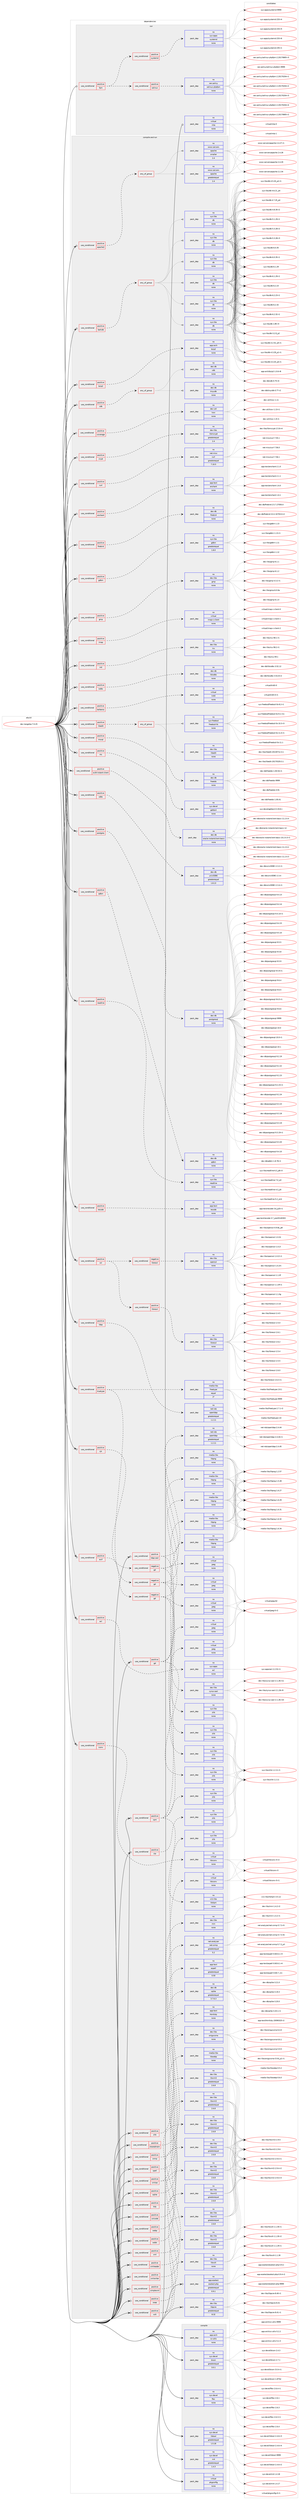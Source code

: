 digraph prolog {

# *************
# Graph options
# *************

newrank=true;
concentrate=true;
compound=true;
graph [rankdir=LR,fontname=Helvetica,fontsize=10,ranksep=1.5];#, ranksep=2.5, nodesep=0.2];
edge  [arrowhead=vee];
node  [fontname=Helvetica,fontsize=10];

# **********
# The ebuild
# **********

subgraph cluster_leftcol {
color=gray;
rank=same;
label=<<i>ebuild</i>>;
id [label="dev-lang/php-7.0.25", color=red, width=4, href="../dev-lang/php-7.0.25.svg"];
}

# ****************
# The dependencies
# ****************

subgraph cluster_midcol {
color=gray;
label=<<i>dependencies</i>>;
subgraph cluster_compile {
fillcolor="#eeeeee";
style=filled;
label=<<i>compile</i>>;
subgraph pack81956 {
dependency108434 [label=<<TABLE BORDER="0" CELLBORDER="1" CELLSPACING="0" CELLPADDING="4" WIDTH="220"><TR><TD ROWSPAN="6" CELLPADDING="30">pack_dep</TD></TR><TR><TD WIDTH="110">no</TD></TR><TR><TD>app-arch</TD></TR><TR><TD>xz-utils</TD></TR><TR><TD>none</TD></TR><TR><TD></TD></TR></TABLE>>, shape=none, color=blue];
}
id:e -> dependency108434:w [weight=20,style="solid",arrowhead="vee"];
subgraph pack81957 {
dependency108435 [label=<<TABLE BORDER="0" CELLBORDER="1" CELLSPACING="0" CELLPADDING="4" WIDTH="220"><TR><TD ROWSPAN="6" CELLPADDING="30">pack_dep</TD></TR><TR><TD WIDTH="110">no</TD></TR><TR><TD>sys-devel</TD></TR><TR><TD>bison</TD></TR><TR><TD>greaterequal</TD></TR><TR><TD>3.0.1</TD></TR></TABLE>>, shape=none, color=blue];
}
id:e -> dependency108435:w [weight=20,style="solid",arrowhead="vee"];
subgraph pack81958 {
dependency108436 [label=<<TABLE BORDER="0" CELLBORDER="1" CELLSPACING="0" CELLPADDING="4" WIDTH="220"><TR><TD ROWSPAN="6" CELLPADDING="30">pack_dep</TD></TR><TR><TD WIDTH="110">no</TD></TR><TR><TD>sys-devel</TD></TR><TR><TD>flex</TD></TR><TR><TD>none</TD></TR><TR><TD></TD></TR></TABLE>>, shape=none, color=blue];
}
id:e -> dependency108436:w [weight=20,style="solid",arrowhead="vee"];
subgraph pack81959 {
dependency108437 [label=<<TABLE BORDER="0" CELLBORDER="1" CELLSPACING="0" CELLPADDING="4" WIDTH="220"><TR><TD ROWSPAN="6" CELLPADDING="30">pack_dep</TD></TR><TR><TD WIDTH="110">no</TD></TR><TR><TD>sys-devel</TD></TR><TR><TD>libtool</TD></TR><TR><TD>greaterequal</TD></TR><TR><TD>1.5.18</TD></TR></TABLE>>, shape=none, color=blue];
}
id:e -> dependency108437:w [weight=20,style="solid",arrowhead="vee"];
subgraph pack81960 {
dependency108438 [label=<<TABLE BORDER="0" CELLBORDER="1" CELLSPACING="0" CELLPADDING="4" WIDTH="220"><TR><TD ROWSPAN="6" CELLPADDING="30">pack_dep</TD></TR><TR><TD WIDTH="110">no</TD></TR><TR><TD>sys-devel</TD></TR><TR><TD>m4</TD></TR><TR><TD>greaterequal</TD></TR><TR><TD>1.4.3</TD></TR></TABLE>>, shape=none, color=blue];
}
id:e -> dependency108438:w [weight=20,style="solid",arrowhead="vee"];
subgraph pack81961 {
dependency108439 [label=<<TABLE BORDER="0" CELLBORDER="1" CELLSPACING="0" CELLPADDING="4" WIDTH="220"><TR><TD ROWSPAN="6" CELLPADDING="30">pack_dep</TD></TR><TR><TD WIDTH="110">no</TD></TR><TR><TD>virtual</TD></TR><TR><TD>pkgconfig</TD></TR><TR><TD>none</TD></TR><TR><TD></TD></TR></TABLE>>, shape=none, color=blue];
}
id:e -> dependency108439:w [weight=20,style="solid",arrowhead="vee"];
}
subgraph cluster_compileandrun {
fillcolor="#eeeeee";
style=filled;
label=<<i>compile and run</i>>;
subgraph cond23364 {
dependency108440 [label=<<TABLE BORDER="0" CELLBORDER="1" CELLSPACING="0" CELLPADDING="4"><TR><TD ROWSPAN="3" CELLPADDING="10">use_conditional</TD></TR><TR><TD>positive</TD></TR><TR><TD>acl</TD></TR></TABLE>>, shape=none, color=red];
subgraph pack81962 {
dependency108441 [label=<<TABLE BORDER="0" CELLBORDER="1" CELLSPACING="0" CELLPADDING="4" WIDTH="220"><TR><TD ROWSPAN="6" CELLPADDING="30">pack_dep</TD></TR><TR><TD WIDTH="110">no</TD></TR><TR><TD>sys-apps</TD></TR><TR><TD>acl</TD></TR><TR><TD>none</TD></TR><TR><TD></TD></TR></TABLE>>, shape=none, color=blue];
}
dependency108440:e -> dependency108441:w [weight=20,style="dashed",arrowhead="vee"];
}
id:e -> dependency108440:w [weight=20,style="solid",arrowhead="odotvee"];
subgraph cond23365 {
dependency108442 [label=<<TABLE BORDER="0" CELLBORDER="1" CELLSPACING="0" CELLPADDING="4"><TR><TD ROWSPAN="3" CELLPADDING="10">use_conditional</TD></TR><TR><TD>positive</TD></TR><TR><TD>apache2</TD></TR></TABLE>>, shape=none, color=red];
subgraph any3084 {
dependency108443 [label=<<TABLE BORDER="0" CELLBORDER="1" CELLSPACING="0" CELLPADDING="4"><TR><TD CELLPADDING="10">any_of_group</TD></TR></TABLE>>, shape=none, color=red];subgraph pack81963 {
dependency108444 [label=<<TABLE BORDER="0" CELLBORDER="1" CELLSPACING="0" CELLPADDING="4" WIDTH="220"><TR><TD ROWSPAN="6" CELLPADDING="30">pack_dep</TD></TR><TR><TD WIDTH="110">no</TD></TR><TR><TD>www-servers</TD></TR><TR><TD>apache</TD></TR><TR><TD>greaterequal</TD></TR><TR><TD>2.4</TD></TR></TABLE>>, shape=none, color=blue];
}
dependency108443:e -> dependency108444:w [weight=20,style="dotted",arrowhead="oinv"];
subgraph pack81964 {
dependency108445 [label=<<TABLE BORDER="0" CELLBORDER="1" CELLSPACING="0" CELLPADDING="4" WIDTH="220"><TR><TD ROWSPAN="6" CELLPADDING="30">pack_dep</TD></TR><TR><TD WIDTH="110">no</TD></TR><TR><TD>www-servers</TD></TR><TR><TD>apache</TD></TR><TR><TD>smaller</TD></TR><TR><TD>2.4</TD></TR></TABLE>>, shape=none, color=blue];
}
dependency108443:e -> dependency108445:w [weight=20,style="dotted",arrowhead="oinv"];
}
dependency108442:e -> dependency108443:w [weight=20,style="dashed",arrowhead="vee"];
}
id:e -> dependency108442:w [weight=20,style="solid",arrowhead="odotvee"];
subgraph cond23366 {
dependency108446 [label=<<TABLE BORDER="0" CELLBORDER="1" CELLSPACING="0" CELLPADDING="4"><TR><TD ROWSPAN="3" CELLPADDING="10">use_conditional</TD></TR><TR><TD>positive</TD></TR><TR><TD>berkdb</TD></TR></TABLE>>, shape=none, color=red];
subgraph any3085 {
dependency108447 [label=<<TABLE BORDER="0" CELLBORDER="1" CELLSPACING="0" CELLPADDING="4"><TR><TD CELLPADDING="10">any_of_group</TD></TR></TABLE>>, shape=none, color=red];subgraph pack81965 {
dependency108448 [label=<<TABLE BORDER="0" CELLBORDER="1" CELLSPACING="0" CELLPADDING="4" WIDTH="220"><TR><TD ROWSPAN="6" CELLPADDING="30">pack_dep</TD></TR><TR><TD WIDTH="110">no</TD></TR><TR><TD>sys-libs</TD></TR><TR><TD>db</TD></TR><TR><TD>none</TD></TR><TR><TD></TD></TR></TABLE>>, shape=none, color=blue];
}
dependency108447:e -> dependency108448:w [weight=20,style="dotted",arrowhead="oinv"];
subgraph pack81966 {
dependency108449 [label=<<TABLE BORDER="0" CELLBORDER="1" CELLSPACING="0" CELLPADDING="4" WIDTH="220"><TR><TD ROWSPAN="6" CELLPADDING="30">pack_dep</TD></TR><TR><TD WIDTH="110">no</TD></TR><TR><TD>sys-libs</TD></TR><TR><TD>db</TD></TR><TR><TD>none</TD></TR><TR><TD></TD></TR></TABLE>>, shape=none, color=blue];
}
dependency108447:e -> dependency108449:w [weight=20,style="dotted",arrowhead="oinv"];
subgraph pack81967 {
dependency108450 [label=<<TABLE BORDER="0" CELLBORDER="1" CELLSPACING="0" CELLPADDING="4" WIDTH="220"><TR><TD ROWSPAN="6" CELLPADDING="30">pack_dep</TD></TR><TR><TD WIDTH="110">no</TD></TR><TR><TD>sys-libs</TD></TR><TR><TD>db</TD></TR><TR><TD>none</TD></TR><TR><TD></TD></TR></TABLE>>, shape=none, color=blue];
}
dependency108447:e -> dependency108450:w [weight=20,style="dotted",arrowhead="oinv"];
subgraph pack81968 {
dependency108451 [label=<<TABLE BORDER="0" CELLBORDER="1" CELLSPACING="0" CELLPADDING="4" WIDTH="220"><TR><TD ROWSPAN="6" CELLPADDING="30">pack_dep</TD></TR><TR><TD WIDTH="110">no</TD></TR><TR><TD>sys-libs</TD></TR><TR><TD>db</TD></TR><TR><TD>none</TD></TR><TR><TD></TD></TR></TABLE>>, shape=none, color=blue];
}
dependency108447:e -> dependency108451:w [weight=20,style="dotted",arrowhead="oinv"];
subgraph pack81969 {
dependency108452 [label=<<TABLE BORDER="0" CELLBORDER="1" CELLSPACING="0" CELLPADDING="4" WIDTH="220"><TR><TD ROWSPAN="6" CELLPADDING="30">pack_dep</TD></TR><TR><TD WIDTH="110">no</TD></TR><TR><TD>sys-libs</TD></TR><TR><TD>db</TD></TR><TR><TD>none</TD></TR><TR><TD></TD></TR></TABLE>>, shape=none, color=blue];
}
dependency108447:e -> dependency108452:w [weight=20,style="dotted",arrowhead="oinv"];
subgraph pack81970 {
dependency108453 [label=<<TABLE BORDER="0" CELLBORDER="1" CELLSPACING="0" CELLPADDING="4" WIDTH="220"><TR><TD ROWSPAN="6" CELLPADDING="30">pack_dep</TD></TR><TR><TD WIDTH="110">no</TD></TR><TR><TD>sys-libs</TD></TR><TR><TD>db</TD></TR><TR><TD>none</TD></TR><TR><TD></TD></TR></TABLE>>, shape=none, color=blue];
}
dependency108447:e -> dependency108453:w [weight=20,style="dotted",arrowhead="oinv"];
}
dependency108446:e -> dependency108447:w [weight=20,style="dashed",arrowhead="vee"];
}
id:e -> dependency108446:w [weight=20,style="solid",arrowhead="odotvee"];
subgraph cond23367 {
dependency108454 [label=<<TABLE BORDER="0" CELLBORDER="1" CELLSPACING="0" CELLPADDING="4"><TR><TD ROWSPAN="3" CELLPADDING="10">use_conditional</TD></TR><TR><TD>positive</TD></TR><TR><TD>bzip2</TD></TR></TABLE>>, shape=none, color=red];
subgraph pack81971 {
dependency108455 [label=<<TABLE BORDER="0" CELLBORDER="1" CELLSPACING="0" CELLPADDING="4" WIDTH="220"><TR><TD ROWSPAN="6" CELLPADDING="30">pack_dep</TD></TR><TR><TD WIDTH="110">no</TD></TR><TR><TD>app-arch</TD></TR><TR><TD>bzip2</TD></TR><TR><TD>none</TD></TR><TR><TD></TD></TR></TABLE>>, shape=none, color=blue];
}
dependency108454:e -> dependency108455:w [weight=20,style="dashed",arrowhead="vee"];
}
id:e -> dependency108454:w [weight=20,style="solid",arrowhead="odotvee"];
subgraph cond23368 {
dependency108456 [label=<<TABLE BORDER="0" CELLBORDER="1" CELLSPACING="0" CELLPADDING="4"><TR><TD ROWSPAN="3" CELLPADDING="10">use_conditional</TD></TR><TR><TD>positive</TD></TR><TR><TD>cdb</TD></TR></TABLE>>, shape=none, color=red];
subgraph any3086 {
dependency108457 [label=<<TABLE BORDER="0" CELLBORDER="1" CELLSPACING="0" CELLPADDING="4"><TR><TD CELLPADDING="10">any_of_group</TD></TR></TABLE>>, shape=none, color=red];subgraph pack81972 {
dependency108458 [label=<<TABLE BORDER="0" CELLBORDER="1" CELLSPACING="0" CELLPADDING="4" WIDTH="220"><TR><TD ROWSPAN="6" CELLPADDING="30">pack_dep</TD></TR><TR><TD WIDTH="110">no</TD></TR><TR><TD>dev-db</TD></TR><TR><TD>cdb</TD></TR><TR><TD>none</TD></TR><TR><TD></TD></TR></TABLE>>, shape=none, color=blue];
}
dependency108457:e -> dependency108458:w [weight=20,style="dotted",arrowhead="oinv"];
subgraph pack81973 {
dependency108459 [label=<<TABLE BORDER="0" CELLBORDER="1" CELLSPACING="0" CELLPADDING="4" WIDTH="220"><TR><TD ROWSPAN="6" CELLPADDING="30">pack_dep</TD></TR><TR><TD WIDTH="110">no</TD></TR><TR><TD>dev-db</TD></TR><TR><TD>tinycdb</TD></TR><TR><TD>none</TD></TR><TR><TD></TD></TR></TABLE>>, shape=none, color=blue];
}
dependency108457:e -> dependency108459:w [weight=20,style="dotted",arrowhead="oinv"];
}
dependency108456:e -> dependency108457:w [weight=20,style="dashed",arrowhead="vee"];
}
id:e -> dependency108456:w [weight=20,style="solid",arrowhead="odotvee"];
subgraph cond23369 {
dependency108460 [label=<<TABLE BORDER="0" CELLBORDER="1" CELLSPACING="0" CELLPADDING="4"><TR><TD ROWSPAN="3" CELLPADDING="10">use_conditional</TD></TR><TR><TD>positive</TD></TR><TR><TD>cjk</TD></TR></TABLE>>, shape=none, color=red];
subgraph cond23370 {
dependency108461 [label=<<TABLE BORDER="0" CELLBORDER="1" CELLSPACING="0" CELLPADDING="4"><TR><TD ROWSPAN="3" CELLPADDING="10">use_conditional</TD></TR><TR><TD>negative</TD></TR><TR><TD>gd</TD></TR></TABLE>>, shape=none, color=red];
subgraph pack81974 {
dependency108462 [label=<<TABLE BORDER="0" CELLBORDER="1" CELLSPACING="0" CELLPADDING="4" WIDTH="220"><TR><TD ROWSPAN="6" CELLPADDING="30">pack_dep</TD></TR><TR><TD WIDTH="110">no</TD></TR><TR><TD>virtual</TD></TR><TR><TD>jpeg</TD></TR><TR><TD>none</TD></TR><TR><TD></TD></TR></TABLE>>, shape=none, color=blue];
}
dependency108461:e -> dependency108462:w [weight=20,style="dashed",arrowhead="vee"];
subgraph pack81975 {
dependency108463 [label=<<TABLE BORDER="0" CELLBORDER="1" CELLSPACING="0" CELLPADDING="4" WIDTH="220"><TR><TD ROWSPAN="6" CELLPADDING="30">pack_dep</TD></TR><TR><TD WIDTH="110">no</TD></TR><TR><TD>media-libs</TD></TR><TR><TD>libpng</TD></TR><TR><TD>none</TD></TR><TR><TD></TD></TR></TABLE>>, shape=none, color=blue];
}
dependency108461:e -> dependency108463:w [weight=20,style="dashed",arrowhead="vee"];
subgraph pack81976 {
dependency108464 [label=<<TABLE BORDER="0" CELLBORDER="1" CELLSPACING="0" CELLPADDING="4" WIDTH="220"><TR><TD ROWSPAN="6" CELLPADDING="30">pack_dep</TD></TR><TR><TD WIDTH="110">no</TD></TR><TR><TD>sys-libs</TD></TR><TR><TD>zlib</TD></TR><TR><TD>none</TD></TR><TR><TD></TD></TR></TABLE>>, shape=none, color=blue];
}
dependency108461:e -> dependency108464:w [weight=20,style="dashed",arrowhead="vee"];
}
dependency108460:e -> dependency108461:w [weight=20,style="dashed",arrowhead="vee"];
}
id:e -> dependency108460:w [weight=20,style="solid",arrowhead="odotvee"];
subgraph cond23371 {
dependency108465 [label=<<TABLE BORDER="0" CELLBORDER="1" CELLSPACING="0" CELLPADDING="4"><TR><TD ROWSPAN="3" CELLPADDING="10">use_conditional</TD></TR><TR><TD>positive</TD></TR><TR><TD>coverage</TD></TR></TABLE>>, shape=none, color=red];
subgraph pack81977 {
dependency108466 [label=<<TABLE BORDER="0" CELLBORDER="1" CELLSPACING="0" CELLPADDING="4" WIDTH="220"><TR><TD ROWSPAN="6" CELLPADDING="30">pack_dep</TD></TR><TR><TD WIDTH="110">no</TD></TR><TR><TD>dev-util</TD></TR><TR><TD>lcov</TD></TR><TR><TD>none</TD></TR><TR><TD></TD></TR></TABLE>>, shape=none, color=blue];
}
dependency108465:e -> dependency108466:w [weight=20,style="dashed",arrowhead="vee"];
}
id:e -> dependency108465:w [weight=20,style="solid",arrowhead="odotvee"];
subgraph cond23372 {
dependency108467 [label=<<TABLE BORDER="0" CELLBORDER="1" CELLSPACING="0" CELLPADDING="4"><TR><TD ROWSPAN="3" CELLPADDING="10">use_conditional</TD></TR><TR><TD>positive</TD></TR><TR><TD>crypt</TD></TR></TABLE>>, shape=none, color=red];
subgraph pack81978 {
dependency108468 [label=<<TABLE BORDER="0" CELLBORDER="1" CELLSPACING="0" CELLPADDING="4" WIDTH="220"><TR><TD ROWSPAN="6" CELLPADDING="30">pack_dep</TD></TR><TR><TD WIDTH="110">no</TD></TR><TR><TD>dev-libs</TD></TR><TR><TD>libmcrypt</TD></TR><TR><TD>greaterequal</TD></TR><TR><TD>2.4</TD></TR></TABLE>>, shape=none, color=blue];
}
dependency108467:e -> dependency108468:w [weight=20,style="dashed",arrowhead="vee"];
}
id:e -> dependency108467:w [weight=20,style="solid",arrowhead="odotvee"];
subgraph cond23373 {
dependency108469 [label=<<TABLE BORDER="0" CELLBORDER="1" CELLSPACING="0" CELLPADDING="4"><TR><TD ROWSPAN="3" CELLPADDING="10">use_conditional</TD></TR><TR><TD>positive</TD></TR><TR><TD>curl</TD></TR></TABLE>>, shape=none, color=red];
subgraph pack81979 {
dependency108470 [label=<<TABLE BORDER="0" CELLBORDER="1" CELLSPACING="0" CELLPADDING="4" WIDTH="220"><TR><TD ROWSPAN="6" CELLPADDING="30">pack_dep</TD></TR><TR><TD WIDTH="110">no</TD></TR><TR><TD>net-misc</TD></TR><TR><TD>curl</TD></TR><TR><TD>greaterequal</TD></TR><TR><TD>7.10.5</TD></TR></TABLE>>, shape=none, color=blue];
}
dependency108469:e -> dependency108470:w [weight=20,style="dashed",arrowhead="vee"];
}
id:e -> dependency108469:w [weight=20,style="solid",arrowhead="odotvee"];
subgraph cond23374 {
dependency108471 [label=<<TABLE BORDER="0" CELLBORDER="1" CELLSPACING="0" CELLPADDING="4"><TR><TD ROWSPAN="3" CELLPADDING="10">use_conditional</TD></TR><TR><TD>positive</TD></TR><TR><TD>enchant</TD></TR></TABLE>>, shape=none, color=red];
subgraph pack81980 {
dependency108472 [label=<<TABLE BORDER="0" CELLBORDER="1" CELLSPACING="0" CELLPADDING="4" WIDTH="220"><TR><TD ROWSPAN="6" CELLPADDING="30">pack_dep</TD></TR><TR><TD WIDTH="110">no</TD></TR><TR><TD>app-text</TD></TR><TR><TD>enchant</TD></TR><TR><TD>none</TD></TR><TR><TD></TD></TR></TABLE>>, shape=none, color=blue];
}
dependency108471:e -> dependency108472:w [weight=20,style="dashed",arrowhead="vee"];
}
id:e -> dependency108471:w [weight=20,style="solid",arrowhead="odotvee"];
subgraph cond23375 {
dependency108473 [label=<<TABLE BORDER="0" CELLBORDER="1" CELLSPACING="0" CELLPADDING="4"><TR><TD ROWSPAN="3" CELLPADDING="10">use_conditional</TD></TR><TR><TD>positive</TD></TR><TR><TD>exif</TD></TR></TABLE>>, shape=none, color=red];
subgraph cond23376 {
dependency108474 [label=<<TABLE BORDER="0" CELLBORDER="1" CELLSPACING="0" CELLPADDING="4"><TR><TD ROWSPAN="3" CELLPADDING="10">use_conditional</TD></TR><TR><TD>negative</TD></TR><TR><TD>gd</TD></TR></TABLE>>, shape=none, color=red];
subgraph pack81981 {
dependency108475 [label=<<TABLE BORDER="0" CELLBORDER="1" CELLSPACING="0" CELLPADDING="4" WIDTH="220"><TR><TD ROWSPAN="6" CELLPADDING="30">pack_dep</TD></TR><TR><TD WIDTH="110">no</TD></TR><TR><TD>virtual</TD></TR><TR><TD>jpeg</TD></TR><TR><TD>none</TD></TR><TR><TD></TD></TR></TABLE>>, shape=none, color=blue];
}
dependency108474:e -> dependency108475:w [weight=20,style="dashed",arrowhead="vee"];
subgraph pack81982 {
dependency108476 [label=<<TABLE BORDER="0" CELLBORDER="1" CELLSPACING="0" CELLPADDING="4" WIDTH="220"><TR><TD ROWSPAN="6" CELLPADDING="30">pack_dep</TD></TR><TR><TD WIDTH="110">no</TD></TR><TR><TD>media-libs</TD></TR><TR><TD>libpng</TD></TR><TR><TD>none</TD></TR><TR><TD></TD></TR></TABLE>>, shape=none, color=blue];
}
dependency108474:e -> dependency108476:w [weight=20,style="dashed",arrowhead="vee"];
subgraph pack81983 {
dependency108477 [label=<<TABLE BORDER="0" CELLBORDER="1" CELLSPACING="0" CELLPADDING="4" WIDTH="220"><TR><TD ROWSPAN="6" CELLPADDING="30">pack_dep</TD></TR><TR><TD WIDTH="110">no</TD></TR><TR><TD>sys-libs</TD></TR><TR><TD>zlib</TD></TR><TR><TD>none</TD></TR><TR><TD></TD></TR></TABLE>>, shape=none, color=blue];
}
dependency108474:e -> dependency108477:w [weight=20,style="dashed",arrowhead="vee"];
}
dependency108473:e -> dependency108474:w [weight=20,style="dashed",arrowhead="vee"];
}
id:e -> dependency108473:w [weight=20,style="solid",arrowhead="odotvee"];
subgraph cond23377 {
dependency108478 [label=<<TABLE BORDER="0" CELLBORDER="1" CELLSPACING="0" CELLPADDING="4"><TR><TD ROWSPAN="3" CELLPADDING="10">use_conditional</TD></TR><TR><TD>positive</TD></TR><TR><TD>firebird</TD></TR></TABLE>>, shape=none, color=red];
subgraph pack81984 {
dependency108479 [label=<<TABLE BORDER="0" CELLBORDER="1" CELLSPACING="0" CELLPADDING="4" WIDTH="220"><TR><TD ROWSPAN="6" CELLPADDING="30">pack_dep</TD></TR><TR><TD WIDTH="110">no</TD></TR><TR><TD>dev-db</TD></TR><TR><TD>firebird</TD></TR><TR><TD>none</TD></TR><TR><TD></TD></TR></TABLE>>, shape=none, color=blue];
}
dependency108478:e -> dependency108479:w [weight=20,style="dashed",arrowhead="vee"];
}
id:e -> dependency108478:w [weight=20,style="solid",arrowhead="odotvee"];
subgraph cond23378 {
dependency108480 [label=<<TABLE BORDER="0" CELLBORDER="1" CELLSPACING="0" CELLPADDING="4"><TR><TD ROWSPAN="3" CELLPADDING="10">use_conditional</TD></TR><TR><TD>positive</TD></TR><TR><TD>gd</TD></TR></TABLE>>, shape=none, color=red];
subgraph pack81985 {
dependency108481 [label=<<TABLE BORDER="0" CELLBORDER="1" CELLSPACING="0" CELLPADDING="4" WIDTH="220"><TR><TD ROWSPAN="6" CELLPADDING="30">pack_dep</TD></TR><TR><TD WIDTH="110">no</TD></TR><TR><TD>virtual</TD></TR><TR><TD>jpeg</TD></TR><TR><TD>none</TD></TR><TR><TD></TD></TR></TABLE>>, shape=none, color=blue];
}
dependency108480:e -> dependency108481:w [weight=20,style="dashed",arrowhead="vee"];
subgraph pack81986 {
dependency108482 [label=<<TABLE BORDER="0" CELLBORDER="1" CELLSPACING="0" CELLPADDING="4" WIDTH="220"><TR><TD ROWSPAN="6" CELLPADDING="30">pack_dep</TD></TR><TR><TD WIDTH="110">no</TD></TR><TR><TD>media-libs</TD></TR><TR><TD>libpng</TD></TR><TR><TD>none</TD></TR><TR><TD></TD></TR></TABLE>>, shape=none, color=blue];
}
dependency108480:e -> dependency108482:w [weight=20,style="dashed",arrowhead="vee"];
subgraph pack81987 {
dependency108483 [label=<<TABLE BORDER="0" CELLBORDER="1" CELLSPACING="0" CELLPADDING="4" WIDTH="220"><TR><TD ROWSPAN="6" CELLPADDING="30">pack_dep</TD></TR><TR><TD WIDTH="110">no</TD></TR><TR><TD>sys-libs</TD></TR><TR><TD>zlib</TD></TR><TR><TD>none</TD></TR><TR><TD></TD></TR></TABLE>>, shape=none, color=blue];
}
dependency108480:e -> dependency108483:w [weight=20,style="dashed",arrowhead="vee"];
}
id:e -> dependency108480:w [weight=20,style="solid",arrowhead="odotvee"];
subgraph cond23379 {
dependency108484 [label=<<TABLE BORDER="0" CELLBORDER="1" CELLSPACING="0" CELLPADDING="4"><TR><TD ROWSPAN="3" CELLPADDING="10">use_conditional</TD></TR><TR><TD>positive</TD></TR><TR><TD>gdbm</TD></TR></TABLE>>, shape=none, color=red];
subgraph pack81988 {
dependency108485 [label=<<TABLE BORDER="0" CELLBORDER="1" CELLSPACING="0" CELLPADDING="4" WIDTH="220"><TR><TD ROWSPAN="6" CELLPADDING="30">pack_dep</TD></TR><TR><TD WIDTH="110">no</TD></TR><TR><TD>sys-libs</TD></TR><TR><TD>gdbm</TD></TR><TR><TD>greaterequal</TD></TR><TR><TD>1.8.0</TD></TR></TABLE>>, shape=none, color=blue];
}
dependency108484:e -> dependency108485:w [weight=20,style="dashed",arrowhead="vee"];
}
id:e -> dependency108484:w [weight=20,style="solid",arrowhead="odotvee"];
subgraph cond23380 {
dependency108486 [label=<<TABLE BORDER="0" CELLBORDER="1" CELLSPACING="0" CELLPADDING="4"><TR><TD ROWSPAN="3" CELLPADDING="10">use_conditional</TD></TR><TR><TD>positive</TD></TR><TR><TD>gmp</TD></TR></TABLE>>, shape=none, color=red];
subgraph pack81989 {
dependency108487 [label=<<TABLE BORDER="0" CELLBORDER="1" CELLSPACING="0" CELLPADDING="4" WIDTH="220"><TR><TD ROWSPAN="6" CELLPADDING="30">pack_dep</TD></TR><TR><TD WIDTH="110">no</TD></TR><TR><TD>dev-libs</TD></TR><TR><TD>gmp</TD></TR><TR><TD>none</TD></TR><TR><TD></TD></TR></TABLE>>, shape=none, color=blue];
}
dependency108486:e -> dependency108487:w [weight=20,style="dashed",arrowhead="vee"];
}
id:e -> dependency108486:w [weight=20,style="solid",arrowhead="odotvee"];
subgraph cond23381 {
dependency108488 [label=<<TABLE BORDER="0" CELLBORDER="1" CELLSPACING="0" CELLPADDING="4"><TR><TD ROWSPAN="3" CELLPADDING="10">use_conditional</TD></TR><TR><TD>positive</TD></TR><TR><TD>iconv</TD></TR></TABLE>>, shape=none, color=red];
subgraph pack81990 {
dependency108489 [label=<<TABLE BORDER="0" CELLBORDER="1" CELLSPACING="0" CELLPADDING="4" WIDTH="220"><TR><TD ROWSPAN="6" CELLPADDING="30">pack_dep</TD></TR><TR><TD WIDTH="110">no</TD></TR><TR><TD>virtual</TD></TR><TR><TD>libiconv</TD></TR><TR><TD>none</TD></TR><TR><TD></TD></TR></TABLE>>, shape=none, color=blue];
}
dependency108488:e -> dependency108489:w [weight=20,style="dashed",arrowhead="vee"];
}
id:e -> dependency108488:w [weight=20,style="solid",arrowhead="odotvee"];
subgraph cond23382 {
dependency108490 [label=<<TABLE BORDER="0" CELLBORDER="1" CELLSPACING="0" CELLPADDING="4"><TR><TD ROWSPAN="3" CELLPADDING="10">use_conditional</TD></TR><TR><TD>positive</TD></TR><TR><TD>imap</TD></TR></TABLE>>, shape=none, color=red];
subgraph pack81991 {
dependency108491 [label=<<TABLE BORDER="0" CELLBORDER="1" CELLSPACING="0" CELLPADDING="4" WIDTH="220"><TR><TD ROWSPAN="6" CELLPADDING="30">pack_dep</TD></TR><TR><TD WIDTH="110">no</TD></TR><TR><TD>virtual</TD></TR><TR><TD>imap-c-client</TD></TR><TR><TD>none</TD></TR><TR><TD></TD></TR></TABLE>>, shape=none, color=blue];
}
dependency108490:e -> dependency108491:w [weight=20,style="dashed",arrowhead="vee"];
}
id:e -> dependency108490:w [weight=20,style="solid",arrowhead="odotvee"];
subgraph cond23383 {
dependency108492 [label=<<TABLE BORDER="0" CELLBORDER="1" CELLSPACING="0" CELLPADDING="4"><TR><TD ROWSPAN="3" CELLPADDING="10">use_conditional</TD></TR><TR><TD>positive</TD></TR><TR><TD>intl</TD></TR></TABLE>>, shape=none, color=red];
subgraph pack81992 {
dependency108493 [label=<<TABLE BORDER="0" CELLBORDER="1" CELLSPACING="0" CELLPADDING="4" WIDTH="220"><TR><TD ROWSPAN="6" CELLPADDING="30">pack_dep</TD></TR><TR><TD WIDTH="110">no</TD></TR><TR><TD>dev-libs</TD></TR><TR><TD>icu</TD></TR><TR><TD>none</TD></TR><TR><TD></TD></TR></TABLE>>, shape=none, color=blue];
}
dependency108492:e -> dependency108493:w [weight=20,style="dashed",arrowhead="vee"];
}
id:e -> dependency108492:w [weight=20,style="solid",arrowhead="odotvee"];
subgraph cond23384 {
dependency108494 [label=<<TABLE BORDER="0" CELLBORDER="1" CELLSPACING="0" CELLPADDING="4"><TR><TD ROWSPAN="3" CELLPADDING="10">use_conditional</TD></TR><TR><TD>positive</TD></TR><TR><TD>iodbc</TD></TR></TABLE>>, shape=none, color=red];
subgraph pack81993 {
dependency108495 [label=<<TABLE BORDER="0" CELLBORDER="1" CELLSPACING="0" CELLPADDING="4" WIDTH="220"><TR><TD ROWSPAN="6" CELLPADDING="30">pack_dep</TD></TR><TR><TD WIDTH="110">no</TD></TR><TR><TD>dev-db</TD></TR><TR><TD>libiodbc</TD></TR><TR><TD>none</TD></TR><TR><TD></TD></TR></TABLE>>, shape=none, color=blue];
}
dependency108494:e -> dependency108495:w [weight=20,style="dashed",arrowhead="vee"];
}
id:e -> dependency108494:w [weight=20,style="solid",arrowhead="odotvee"];
subgraph cond23385 {
dependency108496 [label=<<TABLE BORDER="0" CELLBORDER="1" CELLSPACING="0" CELLPADDING="4"><TR><TD ROWSPAN="3" CELLPADDING="10">use_conditional</TD></TR><TR><TD>positive</TD></TR><TR><TD>kerberos</TD></TR></TABLE>>, shape=none, color=red];
subgraph pack81994 {
dependency108497 [label=<<TABLE BORDER="0" CELLBORDER="1" CELLSPACING="0" CELLPADDING="4" WIDTH="220"><TR><TD ROWSPAN="6" CELLPADDING="30">pack_dep</TD></TR><TR><TD WIDTH="110">no</TD></TR><TR><TD>virtual</TD></TR><TR><TD>krb5</TD></TR><TR><TD>none</TD></TR><TR><TD></TD></TR></TABLE>>, shape=none, color=blue];
}
dependency108496:e -> dependency108497:w [weight=20,style="dashed",arrowhead="vee"];
}
id:e -> dependency108496:w [weight=20,style="solid",arrowhead="odotvee"];
subgraph cond23386 {
dependency108498 [label=<<TABLE BORDER="0" CELLBORDER="1" CELLSPACING="0" CELLPADDING="4"><TR><TD ROWSPAN="3" CELLPADDING="10">use_conditional</TD></TR><TR><TD>positive</TD></TR><TR><TD>ldap</TD></TR></TABLE>>, shape=none, color=red];
subgraph pack81995 {
dependency108499 [label=<<TABLE BORDER="0" CELLBORDER="1" CELLSPACING="0" CELLPADDING="4" WIDTH="220"><TR><TD ROWSPAN="6" CELLPADDING="30">pack_dep</TD></TR><TR><TD WIDTH="110">no</TD></TR><TR><TD>net-nds</TD></TR><TR><TD>openldap</TD></TR><TR><TD>greaterequal</TD></TR><TR><TD>1.2.11</TD></TR></TABLE>>, shape=none, color=blue];
}
dependency108498:e -> dependency108499:w [weight=20,style="dashed",arrowhead="vee"];
}
id:e -> dependency108498:w [weight=20,style="solid",arrowhead="odotvee"];
subgraph cond23387 {
dependency108500 [label=<<TABLE BORDER="0" CELLBORDER="1" CELLSPACING="0" CELLPADDING="4"><TR><TD ROWSPAN="3" CELLPADDING="10">use_conditional</TD></TR><TR><TD>positive</TD></TR><TR><TD>ldap-sasl</TD></TR></TABLE>>, shape=none, color=red];
subgraph pack81996 {
dependency108501 [label=<<TABLE BORDER="0" CELLBORDER="1" CELLSPACING="0" CELLPADDING="4" WIDTH="220"><TR><TD ROWSPAN="6" CELLPADDING="30">pack_dep</TD></TR><TR><TD WIDTH="110">no</TD></TR><TR><TD>dev-libs</TD></TR><TR><TD>cyrus-sasl</TD></TR><TR><TD>none</TD></TR><TR><TD></TD></TR></TABLE>>, shape=none, color=blue];
}
dependency108500:e -> dependency108501:w [weight=20,style="dashed",arrowhead="vee"];
subgraph pack81997 {
dependency108502 [label=<<TABLE BORDER="0" CELLBORDER="1" CELLSPACING="0" CELLPADDING="4" WIDTH="220"><TR><TD ROWSPAN="6" CELLPADDING="30">pack_dep</TD></TR><TR><TD WIDTH="110">no</TD></TR><TR><TD>net-nds</TD></TR><TR><TD>openldap</TD></TR><TR><TD>greaterequal</TD></TR><TR><TD>1.2.11</TD></TR></TABLE>>, shape=none, color=blue];
}
dependency108500:e -> dependency108502:w [weight=20,style="dashed",arrowhead="vee"];
}
id:e -> dependency108500:w [weight=20,style="solid",arrowhead="odotvee"];
subgraph cond23388 {
dependency108503 [label=<<TABLE BORDER="0" CELLBORDER="1" CELLSPACING="0" CELLPADDING="4"><TR><TD ROWSPAN="3" CELLPADDING="10">use_conditional</TD></TR><TR><TD>positive</TD></TR><TR><TD>libedit</TD></TR></TABLE>>, shape=none, color=red];
subgraph any3087 {
dependency108504 [label=<<TABLE BORDER="0" CELLBORDER="1" CELLSPACING="0" CELLPADDING="4"><TR><TD CELLPADDING="10">any_of_group</TD></TR></TABLE>>, shape=none, color=red];subgraph pack81998 {
dependency108505 [label=<<TABLE BORDER="0" CELLBORDER="1" CELLSPACING="0" CELLPADDING="4" WIDTH="220"><TR><TD ROWSPAN="6" CELLPADDING="30">pack_dep</TD></TR><TR><TD WIDTH="110">no</TD></TR><TR><TD>sys-freebsd</TD></TR><TR><TD>freebsd-lib</TD></TR><TR><TD>none</TD></TR><TR><TD></TD></TR></TABLE>>, shape=none, color=blue];
}
dependency108504:e -> dependency108505:w [weight=20,style="dotted",arrowhead="oinv"];
subgraph pack81999 {
dependency108506 [label=<<TABLE BORDER="0" CELLBORDER="1" CELLSPACING="0" CELLPADDING="4" WIDTH="220"><TR><TD ROWSPAN="6" CELLPADDING="30">pack_dep</TD></TR><TR><TD WIDTH="110">no</TD></TR><TR><TD>dev-libs</TD></TR><TR><TD>libedit</TD></TR><TR><TD>none</TD></TR><TR><TD></TD></TR></TABLE>>, shape=none, color=blue];
}
dependency108504:e -> dependency108506:w [weight=20,style="dotted",arrowhead="oinv"];
}
dependency108503:e -> dependency108504:w [weight=20,style="dashed",arrowhead="vee"];
}
id:e -> dependency108503:w [weight=20,style="solid",arrowhead="odotvee"];
subgraph cond23389 {
dependency108507 [label=<<TABLE BORDER="0" CELLBORDER="1" CELLSPACING="0" CELLPADDING="4"><TR><TD ROWSPAN="3" CELLPADDING="10">use_conditional</TD></TR><TR><TD>positive</TD></TR><TR><TD>mssql</TD></TR></TABLE>>, shape=none, color=red];
subgraph pack82000 {
dependency108508 [label=<<TABLE BORDER="0" CELLBORDER="1" CELLSPACING="0" CELLPADDING="4" WIDTH="220"><TR><TD ROWSPAN="6" CELLPADDING="30">pack_dep</TD></TR><TR><TD WIDTH="110">no</TD></TR><TR><TD>dev-db</TD></TR><TR><TD>freetds</TD></TR><TR><TD>none</TD></TR><TR><TD></TD></TR></TABLE>>, shape=none, color=blue];
}
dependency108507:e -> dependency108508:w [weight=20,style="dashed",arrowhead="vee"];
}
id:e -> dependency108507:w [weight=20,style="solid",arrowhead="odotvee"];
subgraph cond23390 {
dependency108509 [label=<<TABLE BORDER="0" CELLBORDER="1" CELLSPACING="0" CELLPADDING="4"><TR><TD ROWSPAN="3" CELLPADDING="10">use_conditional</TD></TR><TR><TD>positive</TD></TR><TR><TD>nls</TD></TR></TABLE>>, shape=none, color=red];
subgraph pack82001 {
dependency108510 [label=<<TABLE BORDER="0" CELLBORDER="1" CELLSPACING="0" CELLPADDING="4" WIDTH="220"><TR><TD ROWSPAN="6" CELLPADDING="30">pack_dep</TD></TR><TR><TD WIDTH="110">no</TD></TR><TR><TD>sys-devel</TD></TR><TR><TD>gettext</TD></TR><TR><TD>none</TD></TR><TR><TD></TD></TR></TABLE>>, shape=none, color=blue];
}
dependency108509:e -> dependency108510:w [weight=20,style="dashed",arrowhead="vee"];
}
id:e -> dependency108509:w [weight=20,style="solid",arrowhead="odotvee"];
subgraph cond23391 {
dependency108511 [label=<<TABLE BORDER="0" CELLBORDER="1" CELLSPACING="0" CELLPADDING="4"><TR><TD ROWSPAN="3" CELLPADDING="10">use_conditional</TD></TR><TR><TD>positive</TD></TR><TR><TD>oci8-instant-client</TD></TR></TABLE>>, shape=none, color=red];
subgraph pack82002 {
dependency108512 [label=<<TABLE BORDER="0" CELLBORDER="1" CELLSPACING="0" CELLPADDING="4" WIDTH="220"><TR><TD ROWSPAN="6" CELLPADDING="30">pack_dep</TD></TR><TR><TD WIDTH="110">no</TD></TR><TR><TD>dev-db</TD></TR><TR><TD>oracle-instantclient-basic</TD></TR><TR><TD>none</TD></TR><TR><TD></TD></TR></TABLE>>, shape=none, color=blue];
}
dependency108511:e -> dependency108512:w [weight=20,style="dashed",arrowhead="vee"];
}
id:e -> dependency108511:w [weight=20,style="solid",arrowhead="odotvee"];
subgraph cond23392 {
dependency108513 [label=<<TABLE BORDER="0" CELLBORDER="1" CELLSPACING="0" CELLPADDING="4"><TR><TD ROWSPAN="3" CELLPADDING="10">use_conditional</TD></TR><TR><TD>positive</TD></TR><TR><TD>odbc</TD></TR></TABLE>>, shape=none, color=red];
subgraph pack82003 {
dependency108514 [label=<<TABLE BORDER="0" CELLBORDER="1" CELLSPACING="0" CELLPADDING="4" WIDTH="220"><TR><TD ROWSPAN="6" CELLPADDING="30">pack_dep</TD></TR><TR><TD WIDTH="110">no</TD></TR><TR><TD>dev-db</TD></TR><TR><TD>unixODBC</TD></TR><TR><TD>greaterequal</TD></TR><TR><TD>1.8.13</TD></TR></TABLE>>, shape=none, color=blue];
}
dependency108513:e -> dependency108514:w [weight=20,style="dashed",arrowhead="vee"];
}
id:e -> dependency108513:w [weight=20,style="solid",arrowhead="odotvee"];
subgraph cond23393 {
dependency108515 [label=<<TABLE BORDER="0" CELLBORDER="1" CELLSPACING="0" CELLPADDING="4"><TR><TD ROWSPAN="3" CELLPADDING="10">use_conditional</TD></TR><TR><TD>positive</TD></TR><TR><TD>postgres</TD></TR></TABLE>>, shape=none, color=red];
subgraph pack82004 {
dependency108516 [label=<<TABLE BORDER="0" CELLBORDER="1" CELLSPACING="0" CELLPADDING="4" WIDTH="220"><TR><TD ROWSPAN="6" CELLPADDING="30">pack_dep</TD></TR><TR><TD WIDTH="110">no</TD></TR><TR><TD>dev-db</TD></TR><TR><TD>postgresql</TD></TR><TR><TD>none</TD></TR><TR><TD></TD></TR></TABLE>>, shape=none, color=blue];
}
dependency108515:e -> dependency108516:w [weight=20,style="dashed",arrowhead="vee"];
}
id:e -> dependency108515:w [weight=20,style="solid",arrowhead="odotvee"];
subgraph cond23394 {
dependency108517 [label=<<TABLE BORDER="0" CELLBORDER="1" CELLSPACING="0" CELLPADDING="4"><TR><TD ROWSPAN="3" CELLPADDING="10">use_conditional</TD></TR><TR><TD>positive</TD></TR><TR><TD>qdbm</TD></TR></TABLE>>, shape=none, color=red];
subgraph pack82005 {
dependency108518 [label=<<TABLE BORDER="0" CELLBORDER="1" CELLSPACING="0" CELLPADDING="4" WIDTH="220"><TR><TD ROWSPAN="6" CELLPADDING="30">pack_dep</TD></TR><TR><TD WIDTH="110">no</TD></TR><TR><TD>dev-db</TD></TR><TR><TD>qdbm</TD></TR><TR><TD>none</TD></TR><TR><TD></TD></TR></TABLE>>, shape=none, color=blue];
}
dependency108517:e -> dependency108518:w [weight=20,style="dashed",arrowhead="vee"];
}
id:e -> dependency108517:w [weight=20,style="solid",arrowhead="odotvee"];
subgraph cond23395 {
dependency108519 [label=<<TABLE BORDER="0" CELLBORDER="1" CELLSPACING="0" CELLPADDING="4"><TR><TD ROWSPAN="3" CELLPADDING="10">use_conditional</TD></TR><TR><TD>positive</TD></TR><TR><TD>readline</TD></TR></TABLE>>, shape=none, color=red];
subgraph pack82006 {
dependency108520 [label=<<TABLE BORDER="0" CELLBORDER="1" CELLSPACING="0" CELLPADDING="4" WIDTH="220"><TR><TD ROWSPAN="6" CELLPADDING="30">pack_dep</TD></TR><TR><TD WIDTH="110">no</TD></TR><TR><TD>sys-libs</TD></TR><TR><TD>readline</TD></TR><TR><TD>none</TD></TR><TR><TD></TD></TR></TABLE>>, shape=none, color=blue];
}
dependency108519:e -> dependency108520:w [weight=20,style="dashed",arrowhead="vee"];
}
id:e -> dependency108519:w [weight=20,style="solid",arrowhead="odotvee"];
subgraph cond23396 {
dependency108521 [label=<<TABLE BORDER="0" CELLBORDER="1" CELLSPACING="0" CELLPADDING="4"><TR><TD ROWSPAN="3" CELLPADDING="10">use_conditional</TD></TR><TR><TD>positive</TD></TR><TR><TD>recode</TD></TR></TABLE>>, shape=none, color=red];
subgraph pack82007 {
dependency108522 [label=<<TABLE BORDER="0" CELLBORDER="1" CELLSPACING="0" CELLPADDING="4" WIDTH="220"><TR><TD ROWSPAN="6" CELLPADDING="30">pack_dep</TD></TR><TR><TD WIDTH="110">no</TD></TR><TR><TD>app-text</TD></TR><TR><TD>recode</TD></TR><TR><TD>none</TD></TR><TR><TD></TD></TR></TABLE>>, shape=none, color=blue];
}
dependency108521:e -> dependency108522:w [weight=20,style="dashed",arrowhead="vee"];
}
id:e -> dependency108521:w [weight=20,style="solid",arrowhead="odotvee"];
subgraph cond23397 {
dependency108523 [label=<<TABLE BORDER="0" CELLBORDER="1" CELLSPACING="0" CELLPADDING="4"><TR><TD ROWSPAN="3" CELLPADDING="10">use_conditional</TD></TR><TR><TD>positive</TD></TR><TR><TD>sharedmem</TD></TR></TABLE>>, shape=none, color=red];
subgraph pack82008 {
dependency108524 [label=<<TABLE BORDER="0" CELLBORDER="1" CELLSPACING="0" CELLPADDING="4" WIDTH="220"><TR><TD ROWSPAN="6" CELLPADDING="30">pack_dep</TD></TR><TR><TD WIDTH="110">no</TD></TR><TR><TD>dev-libs</TD></TR><TR><TD>mm</TD></TR><TR><TD>none</TD></TR><TR><TD></TD></TR></TABLE>>, shape=none, color=blue];
}
dependency108523:e -> dependency108524:w [weight=20,style="dashed",arrowhead="vee"];
}
id:e -> dependency108523:w [weight=20,style="solid",arrowhead="odotvee"];
subgraph cond23398 {
dependency108525 [label=<<TABLE BORDER="0" CELLBORDER="1" CELLSPACING="0" CELLPADDING="4"><TR><TD ROWSPAN="3" CELLPADDING="10">use_conditional</TD></TR><TR><TD>positive</TD></TR><TR><TD>simplexml</TD></TR></TABLE>>, shape=none, color=red];
subgraph pack82009 {
dependency108526 [label=<<TABLE BORDER="0" CELLBORDER="1" CELLSPACING="0" CELLPADDING="4" WIDTH="220"><TR><TD ROWSPAN="6" CELLPADDING="30">pack_dep</TD></TR><TR><TD WIDTH="110">no</TD></TR><TR><TD>dev-libs</TD></TR><TR><TD>libxml2</TD></TR><TR><TD>greaterequal</TD></TR><TR><TD>2.6.8</TD></TR></TABLE>>, shape=none, color=blue];
}
dependency108525:e -> dependency108526:w [weight=20,style="dashed",arrowhead="vee"];
}
id:e -> dependency108525:w [weight=20,style="solid",arrowhead="odotvee"];
subgraph cond23399 {
dependency108527 [label=<<TABLE BORDER="0" CELLBORDER="1" CELLSPACING="0" CELLPADDING="4"><TR><TD ROWSPAN="3" CELLPADDING="10">use_conditional</TD></TR><TR><TD>positive</TD></TR><TR><TD>snmp</TD></TR></TABLE>>, shape=none, color=red];
subgraph pack82010 {
dependency108528 [label=<<TABLE BORDER="0" CELLBORDER="1" CELLSPACING="0" CELLPADDING="4" WIDTH="220"><TR><TD ROWSPAN="6" CELLPADDING="30">pack_dep</TD></TR><TR><TD WIDTH="110">no</TD></TR><TR><TD>net-analyzer</TD></TR><TR><TD>net-snmp</TD></TR><TR><TD>greaterequal</TD></TR><TR><TD>5.2</TD></TR></TABLE>>, shape=none, color=blue];
}
dependency108527:e -> dependency108528:w [weight=20,style="dashed",arrowhead="vee"];
}
id:e -> dependency108527:w [weight=20,style="solid",arrowhead="odotvee"];
subgraph cond23400 {
dependency108529 [label=<<TABLE BORDER="0" CELLBORDER="1" CELLSPACING="0" CELLPADDING="4"><TR><TD ROWSPAN="3" CELLPADDING="10">use_conditional</TD></TR><TR><TD>positive</TD></TR><TR><TD>soap</TD></TR></TABLE>>, shape=none, color=red];
subgraph pack82011 {
dependency108530 [label=<<TABLE BORDER="0" CELLBORDER="1" CELLSPACING="0" CELLPADDING="4" WIDTH="220"><TR><TD ROWSPAN="6" CELLPADDING="30">pack_dep</TD></TR><TR><TD WIDTH="110">no</TD></TR><TR><TD>dev-libs</TD></TR><TR><TD>libxml2</TD></TR><TR><TD>greaterequal</TD></TR><TR><TD>2.6.8</TD></TR></TABLE>>, shape=none, color=blue];
}
dependency108529:e -> dependency108530:w [weight=20,style="dashed",arrowhead="vee"];
}
id:e -> dependency108529:w [weight=20,style="solid",arrowhead="odotvee"];
subgraph cond23401 {
dependency108531 [label=<<TABLE BORDER="0" CELLBORDER="1" CELLSPACING="0" CELLPADDING="4"><TR><TD ROWSPAN="3" CELLPADDING="10">use_conditional</TD></TR><TR><TD>positive</TD></TR><TR><TD>spell</TD></TR></TABLE>>, shape=none, color=red];
subgraph pack82012 {
dependency108532 [label=<<TABLE BORDER="0" CELLBORDER="1" CELLSPACING="0" CELLPADDING="4" WIDTH="220"><TR><TD ROWSPAN="6" CELLPADDING="30">pack_dep</TD></TR><TR><TD WIDTH="110">no</TD></TR><TR><TD>app-text</TD></TR><TR><TD>aspell</TD></TR><TR><TD>greaterequal</TD></TR><TR><TD>0.50</TD></TR></TABLE>>, shape=none, color=blue];
}
dependency108531:e -> dependency108532:w [weight=20,style="dashed",arrowhead="vee"];
}
id:e -> dependency108531:w [weight=20,style="solid",arrowhead="odotvee"];
subgraph cond23402 {
dependency108533 [label=<<TABLE BORDER="0" CELLBORDER="1" CELLSPACING="0" CELLPADDING="4"><TR><TD ROWSPAN="3" CELLPADDING="10">use_conditional</TD></TR><TR><TD>positive</TD></TR><TR><TD>sqlite</TD></TR></TABLE>>, shape=none, color=red];
subgraph pack82013 {
dependency108534 [label=<<TABLE BORDER="0" CELLBORDER="1" CELLSPACING="0" CELLPADDING="4" WIDTH="220"><TR><TD ROWSPAN="6" CELLPADDING="30">pack_dep</TD></TR><TR><TD WIDTH="110">no</TD></TR><TR><TD>dev-db</TD></TR><TR><TD>sqlite</TD></TR><TR><TD>greaterequal</TD></TR><TR><TD>3.7.6.3</TD></TR></TABLE>>, shape=none, color=blue];
}
dependency108533:e -> dependency108534:w [weight=20,style="dashed",arrowhead="vee"];
}
id:e -> dependency108533:w [weight=20,style="solid",arrowhead="odotvee"];
subgraph cond23403 {
dependency108535 [label=<<TABLE BORDER="0" CELLBORDER="1" CELLSPACING="0" CELLPADDING="4"><TR><TD ROWSPAN="3" CELLPADDING="10">use_conditional</TD></TR><TR><TD>positive</TD></TR><TR><TD>ssl</TD></TR></TABLE>>, shape=none, color=red];
subgraph cond23404 {
dependency108536 [label=<<TABLE BORDER="0" CELLBORDER="1" CELLSPACING="0" CELLPADDING="4"><TR><TD ROWSPAN="3" CELLPADDING="10">use_conditional</TD></TR><TR><TD>negative</TD></TR><TR><TD>libressl</TD></TR></TABLE>>, shape=none, color=red];
subgraph pack82014 {
dependency108537 [label=<<TABLE BORDER="0" CELLBORDER="1" CELLSPACING="0" CELLPADDING="4" WIDTH="220"><TR><TD ROWSPAN="6" CELLPADDING="30">pack_dep</TD></TR><TR><TD WIDTH="110">no</TD></TR><TR><TD>dev-libs</TD></TR><TR><TD>openssl</TD></TR><TR><TD>none</TD></TR><TR><TD></TD></TR></TABLE>>, shape=none, color=blue];
}
dependency108536:e -> dependency108537:w [weight=20,style="dashed",arrowhead="vee"];
}
dependency108535:e -> dependency108536:w [weight=20,style="dashed",arrowhead="vee"];
subgraph cond23405 {
dependency108538 [label=<<TABLE BORDER="0" CELLBORDER="1" CELLSPACING="0" CELLPADDING="4"><TR><TD ROWSPAN="3" CELLPADDING="10">use_conditional</TD></TR><TR><TD>positive</TD></TR><TR><TD>libressl</TD></TR></TABLE>>, shape=none, color=red];
subgraph pack82015 {
dependency108539 [label=<<TABLE BORDER="0" CELLBORDER="1" CELLSPACING="0" CELLPADDING="4" WIDTH="220"><TR><TD ROWSPAN="6" CELLPADDING="30">pack_dep</TD></TR><TR><TD WIDTH="110">no</TD></TR><TR><TD>dev-libs</TD></TR><TR><TD>libressl</TD></TR><TR><TD>none</TD></TR><TR><TD></TD></TR></TABLE>>, shape=none, color=blue];
}
dependency108538:e -> dependency108539:w [weight=20,style="dashed",arrowhead="vee"];
}
dependency108535:e -> dependency108538:w [weight=20,style="dashed",arrowhead="vee"];
}
id:e -> dependency108535:w [weight=20,style="solid",arrowhead="odotvee"];
subgraph cond23406 {
dependency108540 [label=<<TABLE BORDER="0" CELLBORDER="1" CELLSPACING="0" CELLPADDING="4"><TR><TD ROWSPAN="3" CELLPADDING="10">use_conditional</TD></TR><TR><TD>positive</TD></TR><TR><TD>tidy</TD></TR></TABLE>>, shape=none, color=red];
subgraph pack82016 {
dependency108541 [label=<<TABLE BORDER="0" CELLBORDER="1" CELLSPACING="0" CELLPADDING="4" WIDTH="220"><TR><TD ROWSPAN="6" CELLPADDING="30">pack_dep</TD></TR><TR><TD WIDTH="110">no</TD></TR><TR><TD>app-text</TD></TR><TR><TD>htmltidy</TD></TR><TR><TD>none</TD></TR><TR><TD></TD></TR></TABLE>>, shape=none, color=blue];
}
dependency108540:e -> dependency108541:w [weight=20,style="dashed",arrowhead="vee"];
}
id:e -> dependency108540:w [weight=20,style="solid",arrowhead="odotvee"];
subgraph cond23407 {
dependency108542 [label=<<TABLE BORDER="0" CELLBORDER="1" CELLSPACING="0" CELLPADDING="4"><TR><TD ROWSPAN="3" CELLPADDING="10">use_conditional</TD></TR><TR><TD>positive</TD></TR><TR><TD>truetype</TD></TR></TABLE>>, shape=none, color=red];
subgraph pack82017 {
dependency108543 [label=<<TABLE BORDER="0" CELLBORDER="1" CELLSPACING="0" CELLPADDING="4" WIDTH="220"><TR><TD ROWSPAN="6" CELLPADDING="30">pack_dep</TD></TR><TR><TD WIDTH="110">no</TD></TR><TR><TD>media-libs</TD></TR><TR><TD>freetype</TD></TR><TR><TD>equal</TD></TR><TR><TD>2*</TD></TR></TABLE>>, shape=none, color=blue];
}
dependency108542:e -> dependency108543:w [weight=20,style="dashed",arrowhead="vee"];
subgraph cond23408 {
dependency108544 [label=<<TABLE BORDER="0" CELLBORDER="1" CELLSPACING="0" CELLPADDING="4"><TR><TD ROWSPAN="3" CELLPADDING="10">use_conditional</TD></TR><TR><TD>negative</TD></TR><TR><TD>gd</TD></TR></TABLE>>, shape=none, color=red];
subgraph pack82018 {
dependency108545 [label=<<TABLE BORDER="0" CELLBORDER="1" CELLSPACING="0" CELLPADDING="4" WIDTH="220"><TR><TD ROWSPAN="6" CELLPADDING="30">pack_dep</TD></TR><TR><TD WIDTH="110">no</TD></TR><TR><TD>virtual</TD></TR><TR><TD>jpeg</TD></TR><TR><TD>none</TD></TR><TR><TD></TD></TR></TABLE>>, shape=none, color=blue];
}
dependency108544:e -> dependency108545:w [weight=20,style="dashed",arrowhead="vee"];
subgraph pack82019 {
dependency108546 [label=<<TABLE BORDER="0" CELLBORDER="1" CELLSPACING="0" CELLPADDING="4" WIDTH="220"><TR><TD ROWSPAN="6" CELLPADDING="30">pack_dep</TD></TR><TR><TD WIDTH="110">no</TD></TR><TR><TD>media-libs</TD></TR><TR><TD>libpng</TD></TR><TR><TD>none</TD></TR><TR><TD></TD></TR></TABLE>>, shape=none, color=blue];
}
dependency108544:e -> dependency108546:w [weight=20,style="dashed",arrowhead="vee"];
subgraph pack82020 {
dependency108547 [label=<<TABLE BORDER="0" CELLBORDER="1" CELLSPACING="0" CELLPADDING="4" WIDTH="220"><TR><TD ROWSPAN="6" CELLPADDING="30">pack_dep</TD></TR><TR><TD WIDTH="110">no</TD></TR><TR><TD>sys-libs</TD></TR><TR><TD>zlib</TD></TR><TR><TD>none</TD></TR><TR><TD></TD></TR></TABLE>>, shape=none, color=blue];
}
dependency108544:e -> dependency108547:w [weight=20,style="dashed",arrowhead="vee"];
}
dependency108542:e -> dependency108544:w [weight=20,style="dashed",arrowhead="vee"];
}
id:e -> dependency108542:w [weight=20,style="solid",arrowhead="odotvee"];
subgraph cond23409 {
dependency108548 [label=<<TABLE BORDER="0" CELLBORDER="1" CELLSPACING="0" CELLPADDING="4"><TR><TD ROWSPAN="3" CELLPADDING="10">use_conditional</TD></TR><TR><TD>positive</TD></TR><TR><TD>unicode</TD></TR></TABLE>>, shape=none, color=red];
subgraph pack82021 {
dependency108549 [label=<<TABLE BORDER="0" CELLBORDER="1" CELLSPACING="0" CELLPADDING="4" WIDTH="220"><TR><TD ROWSPAN="6" CELLPADDING="30">pack_dep</TD></TR><TR><TD WIDTH="110">no</TD></TR><TR><TD>dev-libs</TD></TR><TR><TD>oniguruma</TD></TR><TR><TD>none</TD></TR><TR><TD></TD></TR></TABLE>>, shape=none, color=blue];
}
dependency108548:e -> dependency108549:w [weight=20,style="dashed",arrowhead="vee"];
}
id:e -> dependency108548:w [weight=20,style="solid",arrowhead="odotvee"];
subgraph cond23410 {
dependency108550 [label=<<TABLE BORDER="0" CELLBORDER="1" CELLSPACING="0" CELLPADDING="4"><TR><TD ROWSPAN="3" CELLPADDING="10">use_conditional</TD></TR><TR><TD>positive</TD></TR><TR><TD>wddx</TD></TR></TABLE>>, shape=none, color=red];
subgraph pack82022 {
dependency108551 [label=<<TABLE BORDER="0" CELLBORDER="1" CELLSPACING="0" CELLPADDING="4" WIDTH="220"><TR><TD ROWSPAN="6" CELLPADDING="30">pack_dep</TD></TR><TR><TD WIDTH="110">no</TD></TR><TR><TD>dev-libs</TD></TR><TR><TD>libxml2</TD></TR><TR><TD>greaterequal</TD></TR><TR><TD>2.6.8</TD></TR></TABLE>>, shape=none, color=blue];
}
dependency108550:e -> dependency108551:w [weight=20,style="dashed",arrowhead="vee"];
}
id:e -> dependency108550:w [weight=20,style="solid",arrowhead="odotvee"];
subgraph cond23411 {
dependency108552 [label=<<TABLE BORDER="0" CELLBORDER="1" CELLSPACING="0" CELLPADDING="4"><TR><TD ROWSPAN="3" CELLPADDING="10">use_conditional</TD></TR><TR><TD>positive</TD></TR><TR><TD>webp</TD></TR></TABLE>>, shape=none, color=red];
subgraph pack82023 {
dependency108553 [label=<<TABLE BORDER="0" CELLBORDER="1" CELLSPACING="0" CELLPADDING="4" WIDTH="220"><TR><TD ROWSPAN="6" CELLPADDING="30">pack_dep</TD></TR><TR><TD WIDTH="110">no</TD></TR><TR><TD>media-libs</TD></TR><TR><TD>libwebp</TD></TR><TR><TD>none</TD></TR><TR><TD></TD></TR></TABLE>>, shape=none, color=blue];
}
dependency108552:e -> dependency108553:w [weight=20,style="dashed",arrowhead="vee"];
}
id:e -> dependency108552:w [weight=20,style="solid",arrowhead="odotvee"];
subgraph cond23412 {
dependency108554 [label=<<TABLE BORDER="0" CELLBORDER="1" CELLSPACING="0" CELLPADDING="4"><TR><TD ROWSPAN="3" CELLPADDING="10">use_conditional</TD></TR><TR><TD>positive</TD></TR><TR><TD>xml</TD></TR></TABLE>>, shape=none, color=red];
subgraph pack82024 {
dependency108555 [label=<<TABLE BORDER="0" CELLBORDER="1" CELLSPACING="0" CELLPADDING="4" WIDTH="220"><TR><TD ROWSPAN="6" CELLPADDING="30">pack_dep</TD></TR><TR><TD WIDTH="110">no</TD></TR><TR><TD>dev-libs</TD></TR><TR><TD>libxml2</TD></TR><TR><TD>greaterequal</TD></TR><TR><TD>2.6.8</TD></TR></TABLE>>, shape=none, color=blue];
}
dependency108554:e -> dependency108555:w [weight=20,style="dashed",arrowhead="vee"];
}
id:e -> dependency108554:w [weight=20,style="solid",arrowhead="odotvee"];
subgraph cond23413 {
dependency108556 [label=<<TABLE BORDER="0" CELLBORDER="1" CELLSPACING="0" CELLPADDING="4"><TR><TD ROWSPAN="3" CELLPADDING="10">use_conditional</TD></TR><TR><TD>positive</TD></TR><TR><TD>xmlreader</TD></TR></TABLE>>, shape=none, color=red];
subgraph pack82025 {
dependency108557 [label=<<TABLE BORDER="0" CELLBORDER="1" CELLSPACING="0" CELLPADDING="4" WIDTH="220"><TR><TD ROWSPAN="6" CELLPADDING="30">pack_dep</TD></TR><TR><TD WIDTH="110">no</TD></TR><TR><TD>dev-libs</TD></TR><TR><TD>libxml2</TD></TR><TR><TD>greaterequal</TD></TR><TR><TD>2.6.8</TD></TR></TABLE>>, shape=none, color=blue];
}
dependency108556:e -> dependency108557:w [weight=20,style="dashed",arrowhead="vee"];
}
id:e -> dependency108556:w [weight=20,style="solid",arrowhead="odotvee"];
subgraph cond23414 {
dependency108558 [label=<<TABLE BORDER="0" CELLBORDER="1" CELLSPACING="0" CELLPADDING="4"><TR><TD ROWSPAN="3" CELLPADDING="10">use_conditional</TD></TR><TR><TD>positive</TD></TR><TR><TD>xmlrpc</TD></TR></TABLE>>, shape=none, color=red];
subgraph pack82026 {
dependency108559 [label=<<TABLE BORDER="0" CELLBORDER="1" CELLSPACING="0" CELLPADDING="4" WIDTH="220"><TR><TD ROWSPAN="6" CELLPADDING="30">pack_dep</TD></TR><TR><TD WIDTH="110">no</TD></TR><TR><TD>dev-libs</TD></TR><TR><TD>libxml2</TD></TR><TR><TD>greaterequal</TD></TR><TR><TD>2.6.8</TD></TR></TABLE>>, shape=none, color=blue];
}
dependency108558:e -> dependency108559:w [weight=20,style="dashed",arrowhead="vee"];
subgraph pack82027 {
dependency108560 [label=<<TABLE BORDER="0" CELLBORDER="1" CELLSPACING="0" CELLPADDING="4" WIDTH="220"><TR><TD ROWSPAN="6" CELLPADDING="30">pack_dep</TD></TR><TR><TD WIDTH="110">no</TD></TR><TR><TD>virtual</TD></TR><TR><TD>libiconv</TD></TR><TR><TD>none</TD></TR><TR><TD></TD></TR></TABLE>>, shape=none, color=blue];
}
dependency108558:e -> dependency108560:w [weight=20,style="dashed",arrowhead="vee"];
}
id:e -> dependency108558:w [weight=20,style="solid",arrowhead="odotvee"];
subgraph cond23415 {
dependency108561 [label=<<TABLE BORDER="0" CELLBORDER="1" CELLSPACING="0" CELLPADDING="4"><TR><TD ROWSPAN="3" CELLPADDING="10">use_conditional</TD></TR><TR><TD>positive</TD></TR><TR><TD>xmlwriter</TD></TR></TABLE>>, shape=none, color=red];
subgraph pack82028 {
dependency108562 [label=<<TABLE BORDER="0" CELLBORDER="1" CELLSPACING="0" CELLPADDING="4" WIDTH="220"><TR><TD ROWSPAN="6" CELLPADDING="30">pack_dep</TD></TR><TR><TD WIDTH="110">no</TD></TR><TR><TD>dev-libs</TD></TR><TR><TD>libxml2</TD></TR><TR><TD>greaterequal</TD></TR><TR><TD>2.6.8</TD></TR></TABLE>>, shape=none, color=blue];
}
dependency108561:e -> dependency108562:w [weight=20,style="dashed",arrowhead="vee"];
}
id:e -> dependency108561:w [weight=20,style="solid",arrowhead="odotvee"];
subgraph cond23416 {
dependency108563 [label=<<TABLE BORDER="0" CELLBORDER="1" CELLSPACING="0" CELLPADDING="4"><TR><TD ROWSPAN="3" CELLPADDING="10">use_conditional</TD></TR><TR><TD>positive</TD></TR><TR><TD>xpm</TD></TR></TABLE>>, shape=none, color=red];
subgraph pack82029 {
dependency108564 [label=<<TABLE BORDER="0" CELLBORDER="1" CELLSPACING="0" CELLPADDING="4" WIDTH="220"><TR><TD ROWSPAN="6" CELLPADDING="30">pack_dep</TD></TR><TR><TD WIDTH="110">no</TD></TR><TR><TD>x11-libs</TD></TR><TR><TD>libXpm</TD></TR><TR><TD>none</TD></TR><TR><TD></TD></TR></TABLE>>, shape=none, color=blue];
}
dependency108563:e -> dependency108564:w [weight=20,style="dashed",arrowhead="vee"];
subgraph pack82030 {
dependency108565 [label=<<TABLE BORDER="0" CELLBORDER="1" CELLSPACING="0" CELLPADDING="4" WIDTH="220"><TR><TD ROWSPAN="6" CELLPADDING="30">pack_dep</TD></TR><TR><TD WIDTH="110">no</TD></TR><TR><TD>virtual</TD></TR><TR><TD>jpeg</TD></TR><TR><TD>none</TD></TR><TR><TD></TD></TR></TABLE>>, shape=none, color=blue];
}
dependency108563:e -> dependency108565:w [weight=20,style="dashed",arrowhead="vee"];
subgraph pack82031 {
dependency108566 [label=<<TABLE BORDER="0" CELLBORDER="1" CELLSPACING="0" CELLPADDING="4" WIDTH="220"><TR><TD ROWSPAN="6" CELLPADDING="30">pack_dep</TD></TR><TR><TD WIDTH="110">no</TD></TR><TR><TD>media-libs</TD></TR><TR><TD>libpng</TD></TR><TR><TD>none</TD></TR><TR><TD></TD></TR></TABLE>>, shape=none, color=blue];
}
dependency108563:e -> dependency108566:w [weight=20,style="dashed",arrowhead="vee"];
subgraph pack82032 {
dependency108567 [label=<<TABLE BORDER="0" CELLBORDER="1" CELLSPACING="0" CELLPADDING="4" WIDTH="220"><TR><TD ROWSPAN="6" CELLPADDING="30">pack_dep</TD></TR><TR><TD WIDTH="110">no</TD></TR><TR><TD>sys-libs</TD></TR><TR><TD>zlib</TD></TR><TR><TD>none</TD></TR><TR><TD></TD></TR></TABLE>>, shape=none, color=blue];
}
dependency108563:e -> dependency108567:w [weight=20,style="dashed",arrowhead="vee"];
}
id:e -> dependency108563:w [weight=20,style="solid",arrowhead="odotvee"];
subgraph cond23417 {
dependency108568 [label=<<TABLE BORDER="0" CELLBORDER="1" CELLSPACING="0" CELLPADDING="4"><TR><TD ROWSPAN="3" CELLPADDING="10">use_conditional</TD></TR><TR><TD>positive</TD></TR><TR><TD>xslt</TD></TR></TABLE>>, shape=none, color=red];
subgraph pack82033 {
dependency108569 [label=<<TABLE BORDER="0" CELLBORDER="1" CELLSPACING="0" CELLPADDING="4" WIDTH="220"><TR><TD ROWSPAN="6" CELLPADDING="30">pack_dep</TD></TR><TR><TD WIDTH="110">no</TD></TR><TR><TD>dev-libs</TD></TR><TR><TD>libxslt</TD></TR><TR><TD>none</TD></TR><TR><TD></TD></TR></TABLE>>, shape=none, color=blue];
}
dependency108568:e -> dependency108569:w [weight=20,style="dashed",arrowhead="vee"];
subgraph pack82034 {
dependency108570 [label=<<TABLE BORDER="0" CELLBORDER="1" CELLSPACING="0" CELLPADDING="4" WIDTH="220"><TR><TD ROWSPAN="6" CELLPADDING="30">pack_dep</TD></TR><TR><TD WIDTH="110">no</TD></TR><TR><TD>dev-libs</TD></TR><TR><TD>libxml2</TD></TR><TR><TD>greaterequal</TD></TR><TR><TD>2.6.8</TD></TR></TABLE>>, shape=none, color=blue];
}
dependency108568:e -> dependency108570:w [weight=20,style="dashed",arrowhead="vee"];
}
id:e -> dependency108568:w [weight=20,style="solid",arrowhead="odotvee"];
subgraph cond23418 {
dependency108571 [label=<<TABLE BORDER="0" CELLBORDER="1" CELLSPACING="0" CELLPADDING="4"><TR><TD ROWSPAN="3" CELLPADDING="10">use_conditional</TD></TR><TR><TD>positive</TD></TR><TR><TD>zip</TD></TR></TABLE>>, shape=none, color=red];
subgraph pack82035 {
dependency108572 [label=<<TABLE BORDER="0" CELLBORDER="1" CELLSPACING="0" CELLPADDING="4" WIDTH="220"><TR><TD ROWSPAN="6" CELLPADDING="30">pack_dep</TD></TR><TR><TD WIDTH="110">no</TD></TR><TR><TD>sys-libs</TD></TR><TR><TD>zlib</TD></TR><TR><TD>none</TD></TR><TR><TD></TD></TR></TABLE>>, shape=none, color=blue];
}
dependency108571:e -> dependency108572:w [weight=20,style="dashed",arrowhead="vee"];
}
id:e -> dependency108571:w [weight=20,style="solid",arrowhead="odotvee"];
subgraph cond23419 {
dependency108573 [label=<<TABLE BORDER="0" CELLBORDER="1" CELLSPACING="0" CELLPADDING="4"><TR><TD ROWSPAN="3" CELLPADDING="10">use_conditional</TD></TR><TR><TD>positive</TD></TR><TR><TD>zlib</TD></TR></TABLE>>, shape=none, color=red];
subgraph pack82036 {
dependency108574 [label=<<TABLE BORDER="0" CELLBORDER="1" CELLSPACING="0" CELLPADDING="4" WIDTH="220"><TR><TD ROWSPAN="6" CELLPADDING="30">pack_dep</TD></TR><TR><TD WIDTH="110">no</TD></TR><TR><TD>sys-libs</TD></TR><TR><TD>zlib</TD></TR><TR><TD>none</TD></TR><TR><TD></TD></TR></TABLE>>, shape=none, color=blue];
}
dependency108573:e -> dependency108574:w [weight=20,style="dashed",arrowhead="vee"];
}
id:e -> dependency108573:w [weight=20,style="solid",arrowhead="odotvee"];
subgraph pack82037 {
dependency108575 [label=<<TABLE BORDER="0" CELLBORDER="1" CELLSPACING="0" CELLPADDING="4" WIDTH="220"><TR><TD ROWSPAN="6" CELLPADDING="30">pack_dep</TD></TR><TR><TD WIDTH="110">no</TD></TR><TR><TD>app-eselect</TD></TR><TR><TD>eselect-php</TD></TR><TR><TD>greaterequal</TD></TR><TR><TD>0.9.1</TD></TR></TABLE>>, shape=none, color=blue];
}
id:e -> dependency108575:w [weight=20,style="solid",arrowhead="odotvee"];
subgraph pack82038 {
dependency108576 [label=<<TABLE BORDER="0" CELLBORDER="1" CELLSPACING="0" CELLPADDING="4" WIDTH="220"><TR><TD ROWSPAN="6" CELLPADDING="30">pack_dep</TD></TR><TR><TD WIDTH="110">no</TD></TR><TR><TD>dev-libs</TD></TR><TR><TD>libpcre</TD></TR><TR><TD>greaterequal</TD></TR><TR><TD>8.32</TD></TR></TABLE>>, shape=none, color=blue];
}
id:e -> dependency108576:w [weight=20,style="solid",arrowhead="odotvee"];
}
subgraph cluster_run {
fillcolor="#eeeeee";
style=filled;
label=<<i>run</i>>;
subgraph cond23420 {
dependency108577 [label=<<TABLE BORDER="0" CELLBORDER="1" CELLSPACING="0" CELLPADDING="4"><TR><TD ROWSPAN="3" CELLPADDING="10">use_conditional</TD></TR><TR><TD>positive</TD></TR><TR><TD>fpm</TD></TR></TABLE>>, shape=none, color=red];
subgraph cond23421 {
dependency108578 [label=<<TABLE BORDER="0" CELLBORDER="1" CELLSPACING="0" CELLPADDING="4"><TR><TD ROWSPAN="3" CELLPADDING="10">use_conditional</TD></TR><TR><TD>positive</TD></TR><TR><TD>selinux</TD></TR></TABLE>>, shape=none, color=red];
subgraph pack82039 {
dependency108579 [label=<<TABLE BORDER="0" CELLBORDER="1" CELLSPACING="0" CELLPADDING="4" WIDTH="220"><TR><TD ROWSPAN="6" CELLPADDING="30">pack_dep</TD></TR><TR><TD WIDTH="110">no</TD></TR><TR><TD>sec-policy</TD></TR><TR><TD>selinux-phpfpm</TD></TR><TR><TD>none</TD></TR><TR><TD></TD></TR></TABLE>>, shape=none, color=blue];
}
dependency108578:e -> dependency108579:w [weight=20,style="dashed",arrowhead="vee"];
}
dependency108577:e -> dependency108578:w [weight=20,style="dashed",arrowhead="vee"];
subgraph cond23422 {
dependency108580 [label=<<TABLE BORDER="0" CELLBORDER="1" CELLSPACING="0" CELLPADDING="4"><TR><TD ROWSPAN="3" CELLPADDING="10">use_conditional</TD></TR><TR><TD>positive</TD></TR><TR><TD>systemd</TD></TR></TABLE>>, shape=none, color=red];
subgraph pack82040 {
dependency108581 [label=<<TABLE BORDER="0" CELLBORDER="1" CELLSPACING="0" CELLPADDING="4" WIDTH="220"><TR><TD ROWSPAN="6" CELLPADDING="30">pack_dep</TD></TR><TR><TD WIDTH="110">no</TD></TR><TR><TD>sys-apps</TD></TR><TR><TD>systemd</TD></TR><TR><TD>none</TD></TR><TR><TD></TD></TR></TABLE>>, shape=none, color=blue];
}
dependency108580:e -> dependency108581:w [weight=20,style="dashed",arrowhead="vee"];
}
dependency108577:e -> dependency108580:w [weight=20,style="dashed",arrowhead="vee"];
}
id:e -> dependency108577:w [weight=20,style="solid",arrowhead="odot"];
subgraph pack82041 {
dependency108582 [label=<<TABLE BORDER="0" CELLBORDER="1" CELLSPACING="0" CELLPADDING="4" WIDTH="220"><TR><TD ROWSPAN="6" CELLPADDING="30">pack_dep</TD></TR><TR><TD WIDTH="110">no</TD></TR><TR><TD>virtual</TD></TR><TR><TD>mta</TD></TR><TR><TD>none</TD></TR><TR><TD></TD></TR></TABLE>>, shape=none, color=blue];
}
id:e -> dependency108582:w [weight=20,style="solid",arrowhead="odot"];
}
}

# **************
# The candidates
# **************

subgraph cluster_choices {
rank=same;
color=gray;
label=<<i>candidates</i>>;

subgraph choice81956 {
color=black;
nodesep=1;
choice971121124597114991044712012245117116105108115455346504650 [label="app-arch/xz-utils-5.2.2", color=red, width=4,href="../app-arch/xz-utils-5.2.2.svg"];
choice971121124597114991044712012245117116105108115455346504651 [label="app-arch/xz-utils-5.2.3", color=red, width=4,href="../app-arch/xz-utils-5.2.3.svg"];
choice9711211245971149910447120122451171161051081154557575757 [label="app-arch/xz-utils-9999", color=red, width=4,href="../app-arch/xz-utils-9999.svg"];
dependency108434:e -> choice971121124597114991044712012245117116105108115455346504650:w [style=dotted,weight="100"];
dependency108434:e -> choice971121124597114991044712012245117116105108115455346504651:w [style=dotted,weight="100"];
dependency108434:e -> choice9711211245971149910447120122451171161051081154557575757:w [style=dotted,weight="100"];
}
subgraph choice81957 {
color=black;
nodesep=1;
choice115121115451001011181011084798105115111110454946565553100 [label="sys-devel/bison-1.875d", color=red, width=4,href="../sys-devel/bison-1.875d.svg"];
choice115121115451001011181011084798105115111110455046524651 [label="sys-devel/bison-2.4.3", color=red, width=4,href="../sys-devel/bison-2.4.3.svg"];
choice115121115451001011181011084798105115111110455046554649 [label="sys-devel/bison-2.7.1", color=red, width=4,href="../sys-devel/bison-2.7.1.svg"];
choice1151211154510010111810110847981051151111104551464846524511449 [label="sys-devel/bison-3.0.4-r1", color=red, width=4,href="../sys-devel/bison-3.0.4-r1.svg"];
dependency108435:e -> choice115121115451001011181011084798105115111110454946565553100:w [style=dotted,weight="100"];
dependency108435:e -> choice115121115451001011181011084798105115111110455046524651:w [style=dotted,weight="100"];
dependency108435:e -> choice115121115451001011181011084798105115111110455046554649:w [style=dotted,weight="100"];
dependency108435:e -> choice1151211154510010111810110847981051151111104551464846524511449:w [style=dotted,weight="100"];
}
subgraph choice81958 {
color=black;
nodesep=1;
choice1151211154510010111810110847102108101120455046544649 [label="sys-devel/flex-2.6.1", color=red, width=4,href="../sys-devel/flex-2.6.1.svg"];
choice1151211154510010111810110847102108101120455046544651 [label="sys-devel/flex-2.6.3", color=red, width=4,href="../sys-devel/flex-2.6.3.svg"];
choice11512111545100101118101108471021081011204550465446514511449 [label="sys-devel/flex-2.6.3-r1", color=red, width=4,href="../sys-devel/flex-2.6.3-r1.svg"];
choice1151211154510010111810110847102108101120455046544652 [label="sys-devel/flex-2.6.4", color=red, width=4,href="../sys-devel/flex-2.6.4.svg"];
choice11512111545100101118101108471021081011204550465446524511449 [label="sys-devel/flex-2.6.4-r1", color=red, width=4,href="../sys-devel/flex-2.6.4-r1.svg"];
dependency108436:e -> choice1151211154510010111810110847102108101120455046544649:w [style=dotted,weight="100"];
dependency108436:e -> choice1151211154510010111810110847102108101120455046544651:w [style=dotted,weight="100"];
dependency108436:e -> choice11512111545100101118101108471021081011204550465446514511449:w [style=dotted,weight="100"];
dependency108436:e -> choice1151211154510010111810110847102108101120455046544652:w [style=dotted,weight="100"];
dependency108436:e -> choice11512111545100101118101108471021081011204550465446524511449:w [style=dotted,weight="100"];
}
subgraph choice81959 {
color=black;
nodesep=1;
choice1151211154510010111810110847108105981161111111084550465246544511450 [label="sys-devel/libtool-2.4.6-r2", color=red, width=4,href="../sys-devel/libtool-2.4.6-r2.svg"];
choice1151211154510010111810110847108105981161111111084550465246544511451 [label="sys-devel/libtool-2.4.6-r3", color=red, width=4,href="../sys-devel/libtool-2.4.6-r3.svg"];
choice1151211154510010111810110847108105981161111111084550465246544511452 [label="sys-devel/libtool-2.4.6-r4", color=red, width=4,href="../sys-devel/libtool-2.4.6-r4.svg"];
choice1151211154510010111810110847108105981161111111084557575757 [label="sys-devel/libtool-9999", color=red, width=4,href="../sys-devel/libtool-9999.svg"];
dependency108437:e -> choice1151211154510010111810110847108105981161111111084550465246544511450:w [style=dotted,weight="100"];
dependency108437:e -> choice1151211154510010111810110847108105981161111111084550465246544511451:w [style=dotted,weight="100"];
dependency108437:e -> choice1151211154510010111810110847108105981161111111084550465246544511452:w [style=dotted,weight="100"];
dependency108437:e -> choice1151211154510010111810110847108105981161111111084557575757:w [style=dotted,weight="100"];
}
subgraph choice81960 {
color=black;
nodesep=1;
choice11512111545100101118101108471095245494652464955 [label="sys-devel/m4-1.4.17", color=red, width=4,href="../sys-devel/m4-1.4.17.svg"];
choice11512111545100101118101108471095245494652464956 [label="sys-devel/m4-1.4.18", color=red, width=4,href="../sys-devel/m4-1.4.18.svg"];
dependency108438:e -> choice11512111545100101118101108471095245494652464955:w [style=dotted,weight="100"];
dependency108438:e -> choice11512111545100101118101108471095245494652464956:w [style=dotted,weight="100"];
}
subgraph choice81961 {
color=black;
nodesep=1;
choice11810511411611797108471121071039911111010210510345484511449 [label="virtual/pkgconfig-0-r1", color=red, width=4,href="../virtual/pkgconfig-0-r1.svg"];
dependency108439:e -> choice11810511411611797108471121071039911111010210510345484511449:w [style=dotted,weight="100"];
}
subgraph choice81962 {
color=black;
nodesep=1;
choice1151211154597112112115479799108455046504653504511449 [label="sys-apps/acl-2.2.52-r1", color=red, width=4,href="../sys-apps/acl-2.2.52-r1.svg"];
dependency108441:e -> choice1151211154597112112115479799108455046504653504511449:w [style=dotted,weight="100"];
}
subgraph choice81963 {
color=black;
nodesep=1;
choice119119119451151011141181011141154797112979910410145504650465152 [label="www-servers/apache-2.2.34", color=red, width=4,href="../www-servers/apache-2.2.34.svg"];
choice1191191194511510111411810111411547971129799104101455046524650554511449 [label="www-servers/apache-2.4.27-r1", color=red, width=4,href="../www-servers/apache-2.4.27-r1.svg"];
choice119119119451151011141181011141154797112979910410145504652465056 [label="www-servers/apache-2.4.28", color=red, width=4,href="../www-servers/apache-2.4.28.svg"];
choice119119119451151011141181011141154797112979910410145504652465057 [label="www-servers/apache-2.4.29", color=red, width=4,href="../www-servers/apache-2.4.29.svg"];
dependency108444:e -> choice119119119451151011141181011141154797112979910410145504650465152:w [style=dotted,weight="100"];
dependency108444:e -> choice1191191194511510111411810111411547971129799104101455046524650554511449:w [style=dotted,weight="100"];
dependency108444:e -> choice119119119451151011141181011141154797112979910410145504652465056:w [style=dotted,weight="100"];
dependency108444:e -> choice119119119451151011141181011141154797112979910410145504652465057:w [style=dotted,weight="100"];
}
subgraph choice81964 {
color=black;
nodesep=1;
choice119119119451151011141181011141154797112979910410145504650465152 [label="www-servers/apache-2.2.34", color=red, width=4,href="../www-servers/apache-2.2.34.svg"];
choice1191191194511510111411810111411547971129799104101455046524650554511449 [label="www-servers/apache-2.4.27-r1", color=red, width=4,href="../www-servers/apache-2.4.27-r1.svg"];
choice119119119451151011141181011141154797112979910410145504652465056 [label="www-servers/apache-2.4.28", color=red, width=4,href="../www-servers/apache-2.4.28.svg"];
choice119119119451151011141181011141154797112979910410145504652465057 [label="www-servers/apache-2.4.29", color=red, width=4,href="../www-servers/apache-2.4.29.svg"];
dependency108445:e -> choice119119119451151011141181011141154797112979910410145504650465152:w [style=dotted,weight="100"];
dependency108445:e -> choice1191191194511510111411810111411547971129799104101455046524650554511449:w [style=dotted,weight="100"];
dependency108445:e -> choice119119119451151011141181011141154797112979910410145504652465056:w [style=dotted,weight="100"];
dependency108445:e -> choice119119119451151011141181011141154797112979910410145504652465057:w [style=dotted,weight="100"];
}
subgraph choice81965 {
color=black;
nodesep=1;
choice1151211154510810598115471009845494656534511451 [label="sys-libs/db-1.85-r3", color=red, width=4,href="../sys-libs/db-1.85-r3.svg"];
choice115121115451081059811547100984551465046579511250 [label="sys-libs/db-3.2.9_p2", color=red, width=4,href="../sys-libs/db-3.2.9_p2.svg"];
choice115121115451081059811547100984552465046535095112534511449 [label="sys-libs/db-4.2.52_p5-r1", color=red, width=4,href="../sys-libs/db-4.2.52_p5-r1.svg"];
choice115121115451081059811547100984552465146505795112494511449 [label="sys-libs/db-4.3.29_p1-r1", color=red, width=4,href="../sys-libs/db-4.3.29_p1-r1.svg"];
choice115121115451081059811547100984552465246504895112524511449 [label="sys-libs/db-4.4.20_p4-r1", color=red, width=4,href="../sys-libs/db-4.4.20_p4-r1.svg"];
choice115121115451081059811547100984552465346504895112504511449 [label="sys-libs/db-4.5.20_p2-r1", color=red, width=4,href="../sys-libs/db-4.5.20_p2-r1.svg"];
choice11512111545108105981154710098455246544650499511252 [label="sys-libs/db-4.6.21_p4", color=red, width=4,href="../sys-libs/db-4.6.21_p4.svg"];
choice11512111545108105981154710098455246554650539511252 [label="sys-libs/db-4.7.25_p4", color=red, width=4,href="../sys-libs/db-4.7.25_p4.svg"];
choice11512111545108105981154710098455246564651484511450 [label="sys-libs/db-4.8.30-r2", color=red, width=4,href="../sys-libs/db-4.8.30-r2.svg"];
choice11512111545108105981154710098455346494650574511449 [label="sys-libs/db-5.1.29-r1", color=red, width=4,href="../sys-libs/db-5.1.29-r1.svg"];
choice11512111545108105981154710098455346514650564511450 [label="sys-libs/db-5.3.28-r2", color=red, width=4,href="../sys-libs/db-5.3.28-r2.svg"];
choice11512111545108105981154710098455346514650564511451 [label="sys-libs/db-5.3.28-r3", color=red, width=4,href="../sys-libs/db-5.3.28-r3.svg"];
choice1151211154510810598115471009845544648465153 [label="sys-libs/db-6.0.35", color=red, width=4,href="../sys-libs/db-6.0.35.svg"];
choice11512111545108105981154710098455446484651534511449 [label="sys-libs/db-6.0.35-r1", color=red, width=4,href="../sys-libs/db-6.0.35-r1.svg"];
choice1151211154510810598115471009845544649465057 [label="sys-libs/db-6.1.29", color=red, width=4,href="../sys-libs/db-6.1.29.svg"];
choice11512111545108105981154710098455446494650574511449 [label="sys-libs/db-6.1.29-r1", color=red, width=4,href="../sys-libs/db-6.1.29-r1.svg"];
choice1151211154510810598115471009845544650465051 [label="sys-libs/db-6.2.23", color=red, width=4,href="../sys-libs/db-6.2.23.svg"];
choice11512111545108105981154710098455446504650514511449 [label="sys-libs/db-6.2.23-r1", color=red, width=4,href="../sys-libs/db-6.2.23-r1.svg"];
choice1151211154510810598115471009845544650465150 [label="sys-libs/db-6.2.32", color=red, width=4,href="../sys-libs/db-6.2.32.svg"];
choice11512111545108105981154710098455446504651504511449 [label="sys-libs/db-6.2.32-r1", color=red, width=4,href="../sys-libs/db-6.2.32-r1.svg"];
dependency108448:e -> choice1151211154510810598115471009845494656534511451:w [style=dotted,weight="100"];
dependency108448:e -> choice115121115451081059811547100984551465046579511250:w [style=dotted,weight="100"];
dependency108448:e -> choice115121115451081059811547100984552465046535095112534511449:w [style=dotted,weight="100"];
dependency108448:e -> choice115121115451081059811547100984552465146505795112494511449:w [style=dotted,weight="100"];
dependency108448:e -> choice115121115451081059811547100984552465246504895112524511449:w [style=dotted,weight="100"];
dependency108448:e -> choice115121115451081059811547100984552465346504895112504511449:w [style=dotted,weight="100"];
dependency108448:e -> choice11512111545108105981154710098455246544650499511252:w [style=dotted,weight="100"];
dependency108448:e -> choice11512111545108105981154710098455246554650539511252:w [style=dotted,weight="100"];
dependency108448:e -> choice11512111545108105981154710098455246564651484511450:w [style=dotted,weight="100"];
dependency108448:e -> choice11512111545108105981154710098455346494650574511449:w [style=dotted,weight="100"];
dependency108448:e -> choice11512111545108105981154710098455346514650564511450:w [style=dotted,weight="100"];
dependency108448:e -> choice11512111545108105981154710098455346514650564511451:w [style=dotted,weight="100"];
dependency108448:e -> choice1151211154510810598115471009845544648465153:w [style=dotted,weight="100"];
dependency108448:e -> choice11512111545108105981154710098455446484651534511449:w [style=dotted,weight="100"];
dependency108448:e -> choice1151211154510810598115471009845544649465057:w [style=dotted,weight="100"];
dependency108448:e -> choice11512111545108105981154710098455446494650574511449:w [style=dotted,weight="100"];
dependency108448:e -> choice1151211154510810598115471009845544650465051:w [style=dotted,weight="100"];
dependency108448:e -> choice11512111545108105981154710098455446504650514511449:w [style=dotted,weight="100"];
dependency108448:e -> choice1151211154510810598115471009845544650465150:w [style=dotted,weight="100"];
dependency108448:e -> choice11512111545108105981154710098455446504651504511449:w [style=dotted,weight="100"];
}
subgraph choice81966 {
color=black;
nodesep=1;
choice1151211154510810598115471009845494656534511451 [label="sys-libs/db-1.85-r3", color=red, width=4,href="../sys-libs/db-1.85-r3.svg"];
choice115121115451081059811547100984551465046579511250 [label="sys-libs/db-3.2.9_p2", color=red, width=4,href="../sys-libs/db-3.2.9_p2.svg"];
choice115121115451081059811547100984552465046535095112534511449 [label="sys-libs/db-4.2.52_p5-r1", color=red, width=4,href="../sys-libs/db-4.2.52_p5-r1.svg"];
choice115121115451081059811547100984552465146505795112494511449 [label="sys-libs/db-4.3.29_p1-r1", color=red, width=4,href="../sys-libs/db-4.3.29_p1-r1.svg"];
choice115121115451081059811547100984552465246504895112524511449 [label="sys-libs/db-4.4.20_p4-r1", color=red, width=4,href="../sys-libs/db-4.4.20_p4-r1.svg"];
choice115121115451081059811547100984552465346504895112504511449 [label="sys-libs/db-4.5.20_p2-r1", color=red, width=4,href="../sys-libs/db-4.5.20_p2-r1.svg"];
choice11512111545108105981154710098455246544650499511252 [label="sys-libs/db-4.6.21_p4", color=red, width=4,href="../sys-libs/db-4.6.21_p4.svg"];
choice11512111545108105981154710098455246554650539511252 [label="sys-libs/db-4.7.25_p4", color=red, width=4,href="../sys-libs/db-4.7.25_p4.svg"];
choice11512111545108105981154710098455246564651484511450 [label="sys-libs/db-4.8.30-r2", color=red, width=4,href="../sys-libs/db-4.8.30-r2.svg"];
choice11512111545108105981154710098455346494650574511449 [label="sys-libs/db-5.1.29-r1", color=red, width=4,href="../sys-libs/db-5.1.29-r1.svg"];
choice11512111545108105981154710098455346514650564511450 [label="sys-libs/db-5.3.28-r2", color=red, width=4,href="../sys-libs/db-5.3.28-r2.svg"];
choice11512111545108105981154710098455346514650564511451 [label="sys-libs/db-5.3.28-r3", color=red, width=4,href="../sys-libs/db-5.3.28-r3.svg"];
choice1151211154510810598115471009845544648465153 [label="sys-libs/db-6.0.35", color=red, width=4,href="../sys-libs/db-6.0.35.svg"];
choice11512111545108105981154710098455446484651534511449 [label="sys-libs/db-6.0.35-r1", color=red, width=4,href="../sys-libs/db-6.0.35-r1.svg"];
choice1151211154510810598115471009845544649465057 [label="sys-libs/db-6.1.29", color=red, width=4,href="../sys-libs/db-6.1.29.svg"];
choice11512111545108105981154710098455446494650574511449 [label="sys-libs/db-6.1.29-r1", color=red, width=4,href="../sys-libs/db-6.1.29-r1.svg"];
choice1151211154510810598115471009845544650465051 [label="sys-libs/db-6.2.23", color=red, width=4,href="../sys-libs/db-6.2.23.svg"];
choice11512111545108105981154710098455446504650514511449 [label="sys-libs/db-6.2.23-r1", color=red, width=4,href="../sys-libs/db-6.2.23-r1.svg"];
choice1151211154510810598115471009845544650465150 [label="sys-libs/db-6.2.32", color=red, width=4,href="../sys-libs/db-6.2.32.svg"];
choice11512111545108105981154710098455446504651504511449 [label="sys-libs/db-6.2.32-r1", color=red, width=4,href="../sys-libs/db-6.2.32-r1.svg"];
dependency108449:e -> choice1151211154510810598115471009845494656534511451:w [style=dotted,weight="100"];
dependency108449:e -> choice115121115451081059811547100984551465046579511250:w [style=dotted,weight="100"];
dependency108449:e -> choice115121115451081059811547100984552465046535095112534511449:w [style=dotted,weight="100"];
dependency108449:e -> choice115121115451081059811547100984552465146505795112494511449:w [style=dotted,weight="100"];
dependency108449:e -> choice115121115451081059811547100984552465246504895112524511449:w [style=dotted,weight="100"];
dependency108449:e -> choice115121115451081059811547100984552465346504895112504511449:w [style=dotted,weight="100"];
dependency108449:e -> choice11512111545108105981154710098455246544650499511252:w [style=dotted,weight="100"];
dependency108449:e -> choice11512111545108105981154710098455246554650539511252:w [style=dotted,weight="100"];
dependency108449:e -> choice11512111545108105981154710098455246564651484511450:w [style=dotted,weight="100"];
dependency108449:e -> choice11512111545108105981154710098455346494650574511449:w [style=dotted,weight="100"];
dependency108449:e -> choice11512111545108105981154710098455346514650564511450:w [style=dotted,weight="100"];
dependency108449:e -> choice11512111545108105981154710098455346514650564511451:w [style=dotted,weight="100"];
dependency108449:e -> choice1151211154510810598115471009845544648465153:w [style=dotted,weight="100"];
dependency108449:e -> choice11512111545108105981154710098455446484651534511449:w [style=dotted,weight="100"];
dependency108449:e -> choice1151211154510810598115471009845544649465057:w [style=dotted,weight="100"];
dependency108449:e -> choice11512111545108105981154710098455446494650574511449:w [style=dotted,weight="100"];
dependency108449:e -> choice1151211154510810598115471009845544650465051:w [style=dotted,weight="100"];
dependency108449:e -> choice11512111545108105981154710098455446504650514511449:w [style=dotted,weight="100"];
dependency108449:e -> choice1151211154510810598115471009845544650465150:w [style=dotted,weight="100"];
dependency108449:e -> choice11512111545108105981154710098455446504651504511449:w [style=dotted,weight="100"];
}
subgraph choice81967 {
color=black;
nodesep=1;
choice1151211154510810598115471009845494656534511451 [label="sys-libs/db-1.85-r3", color=red, width=4,href="../sys-libs/db-1.85-r3.svg"];
choice115121115451081059811547100984551465046579511250 [label="sys-libs/db-3.2.9_p2", color=red, width=4,href="../sys-libs/db-3.2.9_p2.svg"];
choice115121115451081059811547100984552465046535095112534511449 [label="sys-libs/db-4.2.52_p5-r1", color=red, width=4,href="../sys-libs/db-4.2.52_p5-r1.svg"];
choice115121115451081059811547100984552465146505795112494511449 [label="sys-libs/db-4.3.29_p1-r1", color=red, width=4,href="../sys-libs/db-4.3.29_p1-r1.svg"];
choice115121115451081059811547100984552465246504895112524511449 [label="sys-libs/db-4.4.20_p4-r1", color=red, width=4,href="../sys-libs/db-4.4.20_p4-r1.svg"];
choice115121115451081059811547100984552465346504895112504511449 [label="sys-libs/db-4.5.20_p2-r1", color=red, width=4,href="../sys-libs/db-4.5.20_p2-r1.svg"];
choice11512111545108105981154710098455246544650499511252 [label="sys-libs/db-4.6.21_p4", color=red, width=4,href="../sys-libs/db-4.6.21_p4.svg"];
choice11512111545108105981154710098455246554650539511252 [label="sys-libs/db-4.7.25_p4", color=red, width=4,href="../sys-libs/db-4.7.25_p4.svg"];
choice11512111545108105981154710098455246564651484511450 [label="sys-libs/db-4.8.30-r2", color=red, width=4,href="../sys-libs/db-4.8.30-r2.svg"];
choice11512111545108105981154710098455346494650574511449 [label="sys-libs/db-5.1.29-r1", color=red, width=4,href="../sys-libs/db-5.1.29-r1.svg"];
choice11512111545108105981154710098455346514650564511450 [label="sys-libs/db-5.3.28-r2", color=red, width=4,href="../sys-libs/db-5.3.28-r2.svg"];
choice11512111545108105981154710098455346514650564511451 [label="sys-libs/db-5.3.28-r3", color=red, width=4,href="../sys-libs/db-5.3.28-r3.svg"];
choice1151211154510810598115471009845544648465153 [label="sys-libs/db-6.0.35", color=red, width=4,href="../sys-libs/db-6.0.35.svg"];
choice11512111545108105981154710098455446484651534511449 [label="sys-libs/db-6.0.35-r1", color=red, width=4,href="../sys-libs/db-6.0.35-r1.svg"];
choice1151211154510810598115471009845544649465057 [label="sys-libs/db-6.1.29", color=red, width=4,href="../sys-libs/db-6.1.29.svg"];
choice11512111545108105981154710098455446494650574511449 [label="sys-libs/db-6.1.29-r1", color=red, width=4,href="../sys-libs/db-6.1.29-r1.svg"];
choice1151211154510810598115471009845544650465051 [label="sys-libs/db-6.2.23", color=red, width=4,href="../sys-libs/db-6.2.23.svg"];
choice11512111545108105981154710098455446504650514511449 [label="sys-libs/db-6.2.23-r1", color=red, width=4,href="../sys-libs/db-6.2.23-r1.svg"];
choice1151211154510810598115471009845544650465150 [label="sys-libs/db-6.2.32", color=red, width=4,href="../sys-libs/db-6.2.32.svg"];
choice11512111545108105981154710098455446504651504511449 [label="sys-libs/db-6.2.32-r1", color=red, width=4,href="../sys-libs/db-6.2.32-r1.svg"];
dependency108450:e -> choice1151211154510810598115471009845494656534511451:w [style=dotted,weight="100"];
dependency108450:e -> choice115121115451081059811547100984551465046579511250:w [style=dotted,weight="100"];
dependency108450:e -> choice115121115451081059811547100984552465046535095112534511449:w [style=dotted,weight="100"];
dependency108450:e -> choice115121115451081059811547100984552465146505795112494511449:w [style=dotted,weight="100"];
dependency108450:e -> choice115121115451081059811547100984552465246504895112524511449:w [style=dotted,weight="100"];
dependency108450:e -> choice115121115451081059811547100984552465346504895112504511449:w [style=dotted,weight="100"];
dependency108450:e -> choice11512111545108105981154710098455246544650499511252:w [style=dotted,weight="100"];
dependency108450:e -> choice11512111545108105981154710098455246554650539511252:w [style=dotted,weight="100"];
dependency108450:e -> choice11512111545108105981154710098455246564651484511450:w [style=dotted,weight="100"];
dependency108450:e -> choice11512111545108105981154710098455346494650574511449:w [style=dotted,weight="100"];
dependency108450:e -> choice11512111545108105981154710098455346514650564511450:w [style=dotted,weight="100"];
dependency108450:e -> choice11512111545108105981154710098455346514650564511451:w [style=dotted,weight="100"];
dependency108450:e -> choice1151211154510810598115471009845544648465153:w [style=dotted,weight="100"];
dependency108450:e -> choice11512111545108105981154710098455446484651534511449:w [style=dotted,weight="100"];
dependency108450:e -> choice1151211154510810598115471009845544649465057:w [style=dotted,weight="100"];
dependency108450:e -> choice11512111545108105981154710098455446494650574511449:w [style=dotted,weight="100"];
dependency108450:e -> choice1151211154510810598115471009845544650465051:w [style=dotted,weight="100"];
dependency108450:e -> choice11512111545108105981154710098455446504650514511449:w [style=dotted,weight="100"];
dependency108450:e -> choice1151211154510810598115471009845544650465150:w [style=dotted,weight="100"];
dependency108450:e -> choice11512111545108105981154710098455446504651504511449:w [style=dotted,weight="100"];
}
subgraph choice81968 {
color=black;
nodesep=1;
choice1151211154510810598115471009845494656534511451 [label="sys-libs/db-1.85-r3", color=red, width=4,href="../sys-libs/db-1.85-r3.svg"];
choice115121115451081059811547100984551465046579511250 [label="sys-libs/db-3.2.9_p2", color=red, width=4,href="../sys-libs/db-3.2.9_p2.svg"];
choice115121115451081059811547100984552465046535095112534511449 [label="sys-libs/db-4.2.52_p5-r1", color=red, width=4,href="../sys-libs/db-4.2.52_p5-r1.svg"];
choice115121115451081059811547100984552465146505795112494511449 [label="sys-libs/db-4.3.29_p1-r1", color=red, width=4,href="../sys-libs/db-4.3.29_p1-r1.svg"];
choice115121115451081059811547100984552465246504895112524511449 [label="sys-libs/db-4.4.20_p4-r1", color=red, width=4,href="../sys-libs/db-4.4.20_p4-r1.svg"];
choice115121115451081059811547100984552465346504895112504511449 [label="sys-libs/db-4.5.20_p2-r1", color=red, width=4,href="../sys-libs/db-4.5.20_p2-r1.svg"];
choice11512111545108105981154710098455246544650499511252 [label="sys-libs/db-4.6.21_p4", color=red, width=4,href="../sys-libs/db-4.6.21_p4.svg"];
choice11512111545108105981154710098455246554650539511252 [label="sys-libs/db-4.7.25_p4", color=red, width=4,href="../sys-libs/db-4.7.25_p4.svg"];
choice11512111545108105981154710098455246564651484511450 [label="sys-libs/db-4.8.30-r2", color=red, width=4,href="../sys-libs/db-4.8.30-r2.svg"];
choice11512111545108105981154710098455346494650574511449 [label="sys-libs/db-5.1.29-r1", color=red, width=4,href="../sys-libs/db-5.1.29-r1.svg"];
choice11512111545108105981154710098455346514650564511450 [label="sys-libs/db-5.3.28-r2", color=red, width=4,href="../sys-libs/db-5.3.28-r2.svg"];
choice11512111545108105981154710098455346514650564511451 [label="sys-libs/db-5.3.28-r3", color=red, width=4,href="../sys-libs/db-5.3.28-r3.svg"];
choice1151211154510810598115471009845544648465153 [label="sys-libs/db-6.0.35", color=red, width=4,href="../sys-libs/db-6.0.35.svg"];
choice11512111545108105981154710098455446484651534511449 [label="sys-libs/db-6.0.35-r1", color=red, width=4,href="../sys-libs/db-6.0.35-r1.svg"];
choice1151211154510810598115471009845544649465057 [label="sys-libs/db-6.1.29", color=red, width=4,href="../sys-libs/db-6.1.29.svg"];
choice11512111545108105981154710098455446494650574511449 [label="sys-libs/db-6.1.29-r1", color=red, width=4,href="../sys-libs/db-6.1.29-r1.svg"];
choice1151211154510810598115471009845544650465051 [label="sys-libs/db-6.2.23", color=red, width=4,href="../sys-libs/db-6.2.23.svg"];
choice11512111545108105981154710098455446504650514511449 [label="sys-libs/db-6.2.23-r1", color=red, width=4,href="../sys-libs/db-6.2.23-r1.svg"];
choice1151211154510810598115471009845544650465150 [label="sys-libs/db-6.2.32", color=red, width=4,href="../sys-libs/db-6.2.32.svg"];
choice11512111545108105981154710098455446504651504511449 [label="sys-libs/db-6.2.32-r1", color=red, width=4,href="../sys-libs/db-6.2.32-r1.svg"];
dependency108451:e -> choice1151211154510810598115471009845494656534511451:w [style=dotted,weight="100"];
dependency108451:e -> choice115121115451081059811547100984551465046579511250:w [style=dotted,weight="100"];
dependency108451:e -> choice115121115451081059811547100984552465046535095112534511449:w [style=dotted,weight="100"];
dependency108451:e -> choice115121115451081059811547100984552465146505795112494511449:w [style=dotted,weight="100"];
dependency108451:e -> choice115121115451081059811547100984552465246504895112524511449:w [style=dotted,weight="100"];
dependency108451:e -> choice115121115451081059811547100984552465346504895112504511449:w [style=dotted,weight="100"];
dependency108451:e -> choice11512111545108105981154710098455246544650499511252:w [style=dotted,weight="100"];
dependency108451:e -> choice11512111545108105981154710098455246554650539511252:w [style=dotted,weight="100"];
dependency108451:e -> choice11512111545108105981154710098455246564651484511450:w [style=dotted,weight="100"];
dependency108451:e -> choice11512111545108105981154710098455346494650574511449:w [style=dotted,weight="100"];
dependency108451:e -> choice11512111545108105981154710098455346514650564511450:w [style=dotted,weight="100"];
dependency108451:e -> choice11512111545108105981154710098455346514650564511451:w [style=dotted,weight="100"];
dependency108451:e -> choice1151211154510810598115471009845544648465153:w [style=dotted,weight="100"];
dependency108451:e -> choice11512111545108105981154710098455446484651534511449:w [style=dotted,weight="100"];
dependency108451:e -> choice1151211154510810598115471009845544649465057:w [style=dotted,weight="100"];
dependency108451:e -> choice11512111545108105981154710098455446494650574511449:w [style=dotted,weight="100"];
dependency108451:e -> choice1151211154510810598115471009845544650465051:w [style=dotted,weight="100"];
dependency108451:e -> choice11512111545108105981154710098455446504650514511449:w [style=dotted,weight="100"];
dependency108451:e -> choice1151211154510810598115471009845544650465150:w [style=dotted,weight="100"];
dependency108451:e -> choice11512111545108105981154710098455446504651504511449:w [style=dotted,weight="100"];
}
subgraph choice81969 {
color=black;
nodesep=1;
choice1151211154510810598115471009845494656534511451 [label="sys-libs/db-1.85-r3", color=red, width=4,href="../sys-libs/db-1.85-r3.svg"];
choice115121115451081059811547100984551465046579511250 [label="sys-libs/db-3.2.9_p2", color=red, width=4,href="../sys-libs/db-3.2.9_p2.svg"];
choice115121115451081059811547100984552465046535095112534511449 [label="sys-libs/db-4.2.52_p5-r1", color=red, width=4,href="../sys-libs/db-4.2.52_p5-r1.svg"];
choice115121115451081059811547100984552465146505795112494511449 [label="sys-libs/db-4.3.29_p1-r1", color=red, width=4,href="../sys-libs/db-4.3.29_p1-r1.svg"];
choice115121115451081059811547100984552465246504895112524511449 [label="sys-libs/db-4.4.20_p4-r1", color=red, width=4,href="../sys-libs/db-4.4.20_p4-r1.svg"];
choice115121115451081059811547100984552465346504895112504511449 [label="sys-libs/db-4.5.20_p2-r1", color=red, width=4,href="../sys-libs/db-4.5.20_p2-r1.svg"];
choice11512111545108105981154710098455246544650499511252 [label="sys-libs/db-4.6.21_p4", color=red, width=4,href="../sys-libs/db-4.6.21_p4.svg"];
choice11512111545108105981154710098455246554650539511252 [label="sys-libs/db-4.7.25_p4", color=red, width=4,href="../sys-libs/db-4.7.25_p4.svg"];
choice11512111545108105981154710098455246564651484511450 [label="sys-libs/db-4.8.30-r2", color=red, width=4,href="../sys-libs/db-4.8.30-r2.svg"];
choice11512111545108105981154710098455346494650574511449 [label="sys-libs/db-5.1.29-r1", color=red, width=4,href="../sys-libs/db-5.1.29-r1.svg"];
choice11512111545108105981154710098455346514650564511450 [label="sys-libs/db-5.3.28-r2", color=red, width=4,href="../sys-libs/db-5.3.28-r2.svg"];
choice11512111545108105981154710098455346514650564511451 [label="sys-libs/db-5.3.28-r3", color=red, width=4,href="../sys-libs/db-5.3.28-r3.svg"];
choice1151211154510810598115471009845544648465153 [label="sys-libs/db-6.0.35", color=red, width=4,href="../sys-libs/db-6.0.35.svg"];
choice11512111545108105981154710098455446484651534511449 [label="sys-libs/db-6.0.35-r1", color=red, width=4,href="../sys-libs/db-6.0.35-r1.svg"];
choice1151211154510810598115471009845544649465057 [label="sys-libs/db-6.1.29", color=red, width=4,href="../sys-libs/db-6.1.29.svg"];
choice11512111545108105981154710098455446494650574511449 [label="sys-libs/db-6.1.29-r1", color=red, width=4,href="../sys-libs/db-6.1.29-r1.svg"];
choice1151211154510810598115471009845544650465051 [label="sys-libs/db-6.2.23", color=red, width=4,href="../sys-libs/db-6.2.23.svg"];
choice11512111545108105981154710098455446504650514511449 [label="sys-libs/db-6.2.23-r1", color=red, width=4,href="../sys-libs/db-6.2.23-r1.svg"];
choice1151211154510810598115471009845544650465150 [label="sys-libs/db-6.2.32", color=red, width=4,href="../sys-libs/db-6.2.32.svg"];
choice11512111545108105981154710098455446504651504511449 [label="sys-libs/db-6.2.32-r1", color=red, width=4,href="../sys-libs/db-6.2.32-r1.svg"];
dependency108452:e -> choice1151211154510810598115471009845494656534511451:w [style=dotted,weight="100"];
dependency108452:e -> choice115121115451081059811547100984551465046579511250:w [style=dotted,weight="100"];
dependency108452:e -> choice115121115451081059811547100984552465046535095112534511449:w [style=dotted,weight="100"];
dependency108452:e -> choice115121115451081059811547100984552465146505795112494511449:w [style=dotted,weight="100"];
dependency108452:e -> choice115121115451081059811547100984552465246504895112524511449:w [style=dotted,weight="100"];
dependency108452:e -> choice115121115451081059811547100984552465346504895112504511449:w [style=dotted,weight="100"];
dependency108452:e -> choice11512111545108105981154710098455246544650499511252:w [style=dotted,weight="100"];
dependency108452:e -> choice11512111545108105981154710098455246554650539511252:w [style=dotted,weight="100"];
dependency108452:e -> choice11512111545108105981154710098455246564651484511450:w [style=dotted,weight="100"];
dependency108452:e -> choice11512111545108105981154710098455346494650574511449:w [style=dotted,weight="100"];
dependency108452:e -> choice11512111545108105981154710098455346514650564511450:w [style=dotted,weight="100"];
dependency108452:e -> choice11512111545108105981154710098455346514650564511451:w [style=dotted,weight="100"];
dependency108452:e -> choice1151211154510810598115471009845544648465153:w [style=dotted,weight="100"];
dependency108452:e -> choice11512111545108105981154710098455446484651534511449:w [style=dotted,weight="100"];
dependency108452:e -> choice1151211154510810598115471009845544649465057:w [style=dotted,weight="100"];
dependency108452:e -> choice11512111545108105981154710098455446494650574511449:w [style=dotted,weight="100"];
dependency108452:e -> choice1151211154510810598115471009845544650465051:w [style=dotted,weight="100"];
dependency108452:e -> choice11512111545108105981154710098455446504650514511449:w [style=dotted,weight="100"];
dependency108452:e -> choice1151211154510810598115471009845544650465150:w [style=dotted,weight="100"];
dependency108452:e -> choice11512111545108105981154710098455446504651504511449:w [style=dotted,weight="100"];
}
subgraph choice81970 {
color=black;
nodesep=1;
choice1151211154510810598115471009845494656534511451 [label="sys-libs/db-1.85-r3", color=red, width=4,href="../sys-libs/db-1.85-r3.svg"];
choice115121115451081059811547100984551465046579511250 [label="sys-libs/db-3.2.9_p2", color=red, width=4,href="../sys-libs/db-3.2.9_p2.svg"];
choice115121115451081059811547100984552465046535095112534511449 [label="sys-libs/db-4.2.52_p5-r1", color=red, width=4,href="../sys-libs/db-4.2.52_p5-r1.svg"];
choice115121115451081059811547100984552465146505795112494511449 [label="sys-libs/db-4.3.29_p1-r1", color=red, width=4,href="../sys-libs/db-4.3.29_p1-r1.svg"];
choice115121115451081059811547100984552465246504895112524511449 [label="sys-libs/db-4.4.20_p4-r1", color=red, width=4,href="../sys-libs/db-4.4.20_p4-r1.svg"];
choice115121115451081059811547100984552465346504895112504511449 [label="sys-libs/db-4.5.20_p2-r1", color=red, width=4,href="../sys-libs/db-4.5.20_p2-r1.svg"];
choice11512111545108105981154710098455246544650499511252 [label="sys-libs/db-4.6.21_p4", color=red, width=4,href="../sys-libs/db-4.6.21_p4.svg"];
choice11512111545108105981154710098455246554650539511252 [label="sys-libs/db-4.7.25_p4", color=red, width=4,href="../sys-libs/db-4.7.25_p4.svg"];
choice11512111545108105981154710098455246564651484511450 [label="sys-libs/db-4.8.30-r2", color=red, width=4,href="../sys-libs/db-4.8.30-r2.svg"];
choice11512111545108105981154710098455346494650574511449 [label="sys-libs/db-5.1.29-r1", color=red, width=4,href="../sys-libs/db-5.1.29-r1.svg"];
choice11512111545108105981154710098455346514650564511450 [label="sys-libs/db-5.3.28-r2", color=red, width=4,href="../sys-libs/db-5.3.28-r2.svg"];
choice11512111545108105981154710098455346514650564511451 [label="sys-libs/db-5.3.28-r3", color=red, width=4,href="../sys-libs/db-5.3.28-r3.svg"];
choice1151211154510810598115471009845544648465153 [label="sys-libs/db-6.0.35", color=red, width=4,href="../sys-libs/db-6.0.35.svg"];
choice11512111545108105981154710098455446484651534511449 [label="sys-libs/db-6.0.35-r1", color=red, width=4,href="../sys-libs/db-6.0.35-r1.svg"];
choice1151211154510810598115471009845544649465057 [label="sys-libs/db-6.1.29", color=red, width=4,href="../sys-libs/db-6.1.29.svg"];
choice11512111545108105981154710098455446494650574511449 [label="sys-libs/db-6.1.29-r1", color=red, width=4,href="../sys-libs/db-6.1.29-r1.svg"];
choice1151211154510810598115471009845544650465051 [label="sys-libs/db-6.2.23", color=red, width=4,href="../sys-libs/db-6.2.23.svg"];
choice11512111545108105981154710098455446504650514511449 [label="sys-libs/db-6.2.23-r1", color=red, width=4,href="../sys-libs/db-6.2.23-r1.svg"];
choice1151211154510810598115471009845544650465150 [label="sys-libs/db-6.2.32", color=red, width=4,href="../sys-libs/db-6.2.32.svg"];
choice11512111545108105981154710098455446504651504511449 [label="sys-libs/db-6.2.32-r1", color=red, width=4,href="../sys-libs/db-6.2.32-r1.svg"];
dependency108453:e -> choice1151211154510810598115471009845494656534511451:w [style=dotted,weight="100"];
dependency108453:e -> choice115121115451081059811547100984551465046579511250:w [style=dotted,weight="100"];
dependency108453:e -> choice115121115451081059811547100984552465046535095112534511449:w [style=dotted,weight="100"];
dependency108453:e -> choice115121115451081059811547100984552465146505795112494511449:w [style=dotted,weight="100"];
dependency108453:e -> choice115121115451081059811547100984552465246504895112524511449:w [style=dotted,weight="100"];
dependency108453:e -> choice115121115451081059811547100984552465346504895112504511449:w [style=dotted,weight="100"];
dependency108453:e -> choice11512111545108105981154710098455246544650499511252:w [style=dotted,weight="100"];
dependency108453:e -> choice11512111545108105981154710098455246554650539511252:w [style=dotted,weight="100"];
dependency108453:e -> choice11512111545108105981154710098455246564651484511450:w [style=dotted,weight="100"];
dependency108453:e -> choice11512111545108105981154710098455346494650574511449:w [style=dotted,weight="100"];
dependency108453:e -> choice11512111545108105981154710098455346514650564511450:w [style=dotted,weight="100"];
dependency108453:e -> choice11512111545108105981154710098455346514650564511451:w [style=dotted,weight="100"];
dependency108453:e -> choice1151211154510810598115471009845544648465153:w [style=dotted,weight="100"];
dependency108453:e -> choice11512111545108105981154710098455446484651534511449:w [style=dotted,weight="100"];
dependency108453:e -> choice1151211154510810598115471009845544649465057:w [style=dotted,weight="100"];
dependency108453:e -> choice11512111545108105981154710098455446494650574511449:w [style=dotted,weight="100"];
dependency108453:e -> choice1151211154510810598115471009845544650465051:w [style=dotted,weight="100"];
dependency108453:e -> choice11512111545108105981154710098455446504650514511449:w [style=dotted,weight="100"];
dependency108453:e -> choice1151211154510810598115471009845544650465150:w [style=dotted,weight="100"];
dependency108453:e -> choice11512111545108105981154710098455446504651504511449:w [style=dotted,weight="100"];
}
subgraph choice81971 {
color=black;
nodesep=1;
choice971121124597114991044798122105112504549464846544511456 [label="app-arch/bzip2-1.0.6-r8", color=red, width=4,href="../app-arch/bzip2-1.0.6-r8.svg"];
dependency108455:e -> choice971121124597114991044798122105112504549464846544511456:w [style=dotted,weight="100"];
}
subgraph choice81972 {
color=black;
nodesep=1;
choice100101118451009847991009845484655534511452 [label="dev-db/cdb-0.75-r4", color=red, width=4,href="../dev-db/cdb-0.75-r4.svg"];
dependency108458:e -> choice100101118451009847991009845484655534511452:w [style=dotted,weight="100"];
}
subgraph choice81973 {
color=black;
nodesep=1;
choice100101118451009847116105110121991009845484655554511450 [label="dev-db/tinycdb-0.77-r2", color=red, width=4,href="../dev-db/tinycdb-0.77-r2.svg"];
dependency108459:e -> choice100101118451009847116105110121991009845484655554511450:w [style=dotted,weight="100"];
}
subgraph choice81974 {
color=black;
nodesep=1;
choice118105114116117971084710611210110345484511450 [label="virtual/jpeg-0-r2", color=red, width=4,href="../virtual/jpeg-0-r2.svg"];
choice1181051141161179710847106112101103455450 [label="virtual/jpeg-62", color=red, width=4,href="../virtual/jpeg-62.svg"];
dependency108462:e -> choice118105114116117971084710611210110345484511450:w [style=dotted,weight="100"];
dependency108462:e -> choice1181051141161179710847106112101103455450:w [style=dotted,weight="100"];
}
subgraph choice81975 {
color=black;
nodesep=1;
choice109101100105974510810598115471081059811211010345494650465355 [label="media-libs/libpng-1.2.57", color=red, width=4,href="../media-libs/libpng-1.2.57.svg"];
choice109101100105974510810598115471081059811211010345494653465056 [label="media-libs/libpng-1.5.28", color=red, width=4,href="../media-libs/libpng-1.5.28.svg"];
choice109101100105974510810598115471081059811211010345494654465055 [label="media-libs/libpng-1.6.27", color=red, width=4,href="../media-libs/libpng-1.6.27.svg"];
choice109101100105974510810598115471081059811211010345494654465057 [label="media-libs/libpng-1.6.29", color=red, width=4,href="../media-libs/libpng-1.6.29.svg"];
choice109101100105974510810598115471081059811211010345494654465149 [label="media-libs/libpng-1.6.31", color=red, width=4,href="../media-libs/libpng-1.6.31.svg"];
choice109101100105974510810598115471081059811211010345494654465150 [label="media-libs/libpng-1.6.32", color=red, width=4,href="../media-libs/libpng-1.6.32.svg"];
choice109101100105974510810598115471081059811211010345494654465152 [label="media-libs/libpng-1.6.34", color=red, width=4,href="../media-libs/libpng-1.6.34.svg"];
dependency108463:e -> choice109101100105974510810598115471081059811211010345494650465355:w [style=dotted,weight="100"];
dependency108463:e -> choice109101100105974510810598115471081059811211010345494653465056:w [style=dotted,weight="100"];
dependency108463:e -> choice109101100105974510810598115471081059811211010345494654465055:w [style=dotted,weight="100"];
dependency108463:e -> choice109101100105974510810598115471081059811211010345494654465057:w [style=dotted,weight="100"];
dependency108463:e -> choice109101100105974510810598115471081059811211010345494654465149:w [style=dotted,weight="100"];
dependency108463:e -> choice109101100105974510810598115471081059811211010345494654465150:w [style=dotted,weight="100"];
dependency108463:e -> choice109101100105974510810598115471081059811211010345494654465152:w [style=dotted,weight="100"];
}
subgraph choice81976 {
color=black;
nodesep=1;
choice1151211154510810598115471221081059845494650464949 [label="sys-libs/zlib-1.2.11", color=red, width=4,href="../sys-libs/zlib-1.2.11.svg"];
choice11512111545108105981154712210810598454946504649494511449 [label="sys-libs/zlib-1.2.11-r1", color=red, width=4,href="../sys-libs/zlib-1.2.11-r1.svg"];
dependency108464:e -> choice1151211154510810598115471221081059845494650464949:w [style=dotted,weight="100"];
dependency108464:e -> choice11512111545108105981154712210810598454946504649494511449:w [style=dotted,weight="100"];
}
subgraph choice81977 {
color=black;
nodesep=1;
choice1001011184511711610510847108991111184549464949 [label="dev-util/lcov-1.11", color=red, width=4,href="../dev-util/lcov-1.11.svg"];
choice10010111845117116105108471089911111845494649514511449 [label="dev-util/lcov-1.13-r1", color=red, width=4,href="../dev-util/lcov-1.13-r1.svg"];
choice100101118451171161051084710899111118454946574511449 [label="dev-util/lcov-1.9-r1", color=red, width=4,href="../dev-util/lcov-1.9-r1.svg"];
dependency108466:e -> choice1001011184511711610510847108991111184549464949:w [style=dotted,weight="100"];
dependency108466:e -> choice10010111845117116105108471089911111845494649514511449:w [style=dotted,weight="100"];
dependency108466:e -> choice100101118451171161051084710899111118454946574511449:w [style=dotted,weight="100"];
}
subgraph choice81978 {
color=black;
nodesep=1;
choice10010111845108105981154710810598109991141211121164550465346564511452 [label="dev-libs/libmcrypt-2.5.8-r4", color=red, width=4,href="../dev-libs/libmcrypt-2.5.8-r4.svg"];
dependency108468:e -> choice10010111845108105981154710810598109991141211121164550465346564511452:w [style=dotted,weight="100"];
}
subgraph choice81979 {
color=black;
nodesep=1;
choice1101011164510910511599479911711410845554653534649 [label="net-misc/curl-7.55.1", color=red, width=4,href="../net-misc/curl-7.55.1.svg"];
choice1101011164510910511599479911711410845554653544648 [label="net-misc/curl-7.56.0", color=red, width=4,href="../net-misc/curl-7.56.0.svg"];
choice1101011164510910511599479911711410845554653544649 [label="net-misc/curl-7.56.1", color=red, width=4,href="../net-misc/curl-7.56.1.svg"];
dependency108470:e -> choice1101011164510910511599479911711410845554653534649:w [style=dotted,weight="100"];
dependency108470:e -> choice1101011164510910511599479911711410845554653544648:w [style=dotted,weight="100"];
dependency108470:e -> choice1101011164510910511599479911711410845554653544649:w [style=dotted,weight="100"];
}
subgraph choice81980 {
color=black;
nodesep=1;
choice9711211245116101120116471011109910497110116454946544648 [label="app-text/enchant-1.6.0", color=red, width=4,href="../app-text/enchant-1.6.0.svg"];
choice9711211245116101120116471011109910497110116454946544649 [label="app-text/enchant-1.6.1", color=red, width=4,href="../app-text/enchant-1.6.1.svg"];
choice9711211245116101120116471011109910497110116455046494648 [label="app-text/enchant-2.1.0", color=red, width=4,href="../app-text/enchant-2.1.0.svg"];
choice9711211245116101120116471011109910497110116455046494649 [label="app-text/enchant-2.1.1", color=red, width=4,href="../app-text/enchant-2.1.1.svg"];
dependency108472:e -> choice9711211245116101120116471011109910497110116454946544648:w [style=dotted,weight="100"];
dependency108472:e -> choice9711211245116101120116471011109910497110116454946544649:w [style=dotted,weight="100"];
dependency108472:e -> choice9711211245116101120116471011109910497110116455046494648:w [style=dotted,weight="100"];
dependency108472:e -> choice9711211245116101120116471011109910497110116455046494649:w [style=dotted,weight="100"];
}
subgraph choice81981 {
color=black;
nodesep=1;
choice118105114116117971084710611210110345484511450 [label="virtual/jpeg-0-r2", color=red, width=4,href="../virtual/jpeg-0-r2.svg"];
choice1181051141161179710847106112101103455450 [label="virtual/jpeg-62", color=red, width=4,href="../virtual/jpeg-62.svg"];
dependency108475:e -> choice118105114116117971084710611210110345484511450:w [style=dotted,weight="100"];
dependency108475:e -> choice1181051141161179710847106112101103455450:w [style=dotted,weight="100"];
}
subgraph choice81982 {
color=black;
nodesep=1;
choice109101100105974510810598115471081059811211010345494650465355 [label="media-libs/libpng-1.2.57", color=red, width=4,href="../media-libs/libpng-1.2.57.svg"];
choice109101100105974510810598115471081059811211010345494653465056 [label="media-libs/libpng-1.5.28", color=red, width=4,href="../media-libs/libpng-1.5.28.svg"];
choice109101100105974510810598115471081059811211010345494654465055 [label="media-libs/libpng-1.6.27", color=red, width=4,href="../media-libs/libpng-1.6.27.svg"];
choice109101100105974510810598115471081059811211010345494654465057 [label="media-libs/libpng-1.6.29", color=red, width=4,href="../media-libs/libpng-1.6.29.svg"];
choice109101100105974510810598115471081059811211010345494654465149 [label="media-libs/libpng-1.6.31", color=red, width=4,href="../media-libs/libpng-1.6.31.svg"];
choice109101100105974510810598115471081059811211010345494654465150 [label="media-libs/libpng-1.6.32", color=red, width=4,href="../media-libs/libpng-1.6.32.svg"];
choice109101100105974510810598115471081059811211010345494654465152 [label="media-libs/libpng-1.6.34", color=red, width=4,href="../media-libs/libpng-1.6.34.svg"];
dependency108476:e -> choice109101100105974510810598115471081059811211010345494650465355:w [style=dotted,weight="100"];
dependency108476:e -> choice109101100105974510810598115471081059811211010345494653465056:w [style=dotted,weight="100"];
dependency108476:e -> choice109101100105974510810598115471081059811211010345494654465055:w [style=dotted,weight="100"];
dependency108476:e -> choice109101100105974510810598115471081059811211010345494654465057:w [style=dotted,weight="100"];
dependency108476:e -> choice109101100105974510810598115471081059811211010345494654465149:w [style=dotted,weight="100"];
dependency108476:e -> choice109101100105974510810598115471081059811211010345494654465150:w [style=dotted,weight="100"];
dependency108476:e -> choice109101100105974510810598115471081059811211010345494654465152:w [style=dotted,weight="100"];
}
subgraph choice81983 {
color=black;
nodesep=1;
choice1151211154510810598115471221081059845494650464949 [label="sys-libs/zlib-1.2.11", color=red, width=4,href="../sys-libs/zlib-1.2.11.svg"];
choice11512111545108105981154712210810598454946504649494511449 [label="sys-libs/zlib-1.2.11-r1", color=red, width=4,href="../sys-libs/zlib-1.2.11-r1.svg"];
dependency108477:e -> choice1151211154510810598115471221081059845494650464949:w [style=dotted,weight="100"];
dependency108477:e -> choice11512111545108105981154712210810598454946504649494511449:w [style=dotted,weight="100"];
}
subgraph choice81984 {
color=black;
nodesep=1;
choice100101118451009847102105114101981051141004550465346554650554853484648 [label="dev-db/firebird-2.5.7.27050.0", color=red, width=4,href="../dev-db/firebird-2.5.7.27050.0.svg"];
choice1001011184510098471021051141019810511410045514648465046515055485146484511450 [label="dev-db/firebird-3.0.2.32703.0-r2", color=red, width=4,href="../dev-db/firebird-3.0.2.32703.0-r2.svg"];
dependency108479:e -> choice100101118451009847102105114101981051141004550465346554650554853484648:w [style=dotted,weight="100"];
dependency108479:e -> choice1001011184510098471021051141019810511410045514648465046515055485146484511450:w [style=dotted,weight="100"];
}
subgraph choice81985 {
color=black;
nodesep=1;
choice118105114116117971084710611210110345484511450 [label="virtual/jpeg-0-r2", color=red, width=4,href="../virtual/jpeg-0-r2.svg"];
choice1181051141161179710847106112101103455450 [label="virtual/jpeg-62", color=red, width=4,href="../virtual/jpeg-62.svg"];
dependency108481:e -> choice118105114116117971084710611210110345484511450:w [style=dotted,weight="100"];
dependency108481:e -> choice1181051141161179710847106112101103455450:w [style=dotted,weight="100"];
}
subgraph choice81986 {
color=black;
nodesep=1;
choice109101100105974510810598115471081059811211010345494650465355 [label="media-libs/libpng-1.2.57", color=red, width=4,href="../media-libs/libpng-1.2.57.svg"];
choice109101100105974510810598115471081059811211010345494653465056 [label="media-libs/libpng-1.5.28", color=red, width=4,href="../media-libs/libpng-1.5.28.svg"];
choice109101100105974510810598115471081059811211010345494654465055 [label="media-libs/libpng-1.6.27", color=red, width=4,href="../media-libs/libpng-1.6.27.svg"];
choice109101100105974510810598115471081059811211010345494654465057 [label="media-libs/libpng-1.6.29", color=red, width=4,href="../media-libs/libpng-1.6.29.svg"];
choice109101100105974510810598115471081059811211010345494654465149 [label="media-libs/libpng-1.6.31", color=red, width=4,href="../media-libs/libpng-1.6.31.svg"];
choice109101100105974510810598115471081059811211010345494654465150 [label="media-libs/libpng-1.6.32", color=red, width=4,href="../media-libs/libpng-1.6.32.svg"];
choice109101100105974510810598115471081059811211010345494654465152 [label="media-libs/libpng-1.6.34", color=red, width=4,href="../media-libs/libpng-1.6.34.svg"];
dependency108482:e -> choice109101100105974510810598115471081059811211010345494650465355:w [style=dotted,weight="100"];
dependency108482:e -> choice109101100105974510810598115471081059811211010345494653465056:w [style=dotted,weight="100"];
dependency108482:e -> choice109101100105974510810598115471081059811211010345494654465055:w [style=dotted,weight="100"];
dependency108482:e -> choice109101100105974510810598115471081059811211010345494654465057:w [style=dotted,weight="100"];
dependency108482:e -> choice109101100105974510810598115471081059811211010345494654465149:w [style=dotted,weight="100"];
dependency108482:e -> choice109101100105974510810598115471081059811211010345494654465150:w [style=dotted,weight="100"];
dependency108482:e -> choice109101100105974510810598115471081059811211010345494654465152:w [style=dotted,weight="100"];
}
subgraph choice81987 {
color=black;
nodesep=1;
choice1151211154510810598115471221081059845494650464949 [label="sys-libs/zlib-1.2.11", color=red, width=4,href="../sys-libs/zlib-1.2.11.svg"];
choice11512111545108105981154712210810598454946504649494511449 [label="sys-libs/zlib-1.2.11-r1", color=red, width=4,href="../sys-libs/zlib-1.2.11-r1.svg"];
dependency108483:e -> choice1151211154510810598115471221081059845494650464949:w [style=dotted,weight="100"];
dependency108483:e -> choice11512111545108105981154712210810598454946504649494511449:w [style=dotted,weight="100"];
}
subgraph choice81988 {
color=black;
nodesep=1;
choice115121115451081059811547103100981094549464949 [label="sys-libs/gdbm-1.11", color=red, width=4,href="../sys-libs/gdbm-1.11.svg"];
choice115121115451081059811547103100981094549464950 [label="sys-libs/gdbm-1.12", color=red, width=4,href="../sys-libs/gdbm-1.12.svg"];
choice115121115451081059811547103100981094549464951 [label="sys-libs/gdbm-1.13", color=red, width=4,href="../sys-libs/gdbm-1.13.svg"];
choice1151211154510810598115471031009810945494649514511449 [label="sys-libs/gdbm-1.13-r1", color=red, width=4,href="../sys-libs/gdbm-1.13-r1.svg"];
dependency108485:e -> choice115121115451081059811547103100981094549464949:w [style=dotted,weight="100"];
dependency108485:e -> choice115121115451081059811547103100981094549464950:w [style=dotted,weight="100"];
dependency108485:e -> choice115121115451081059811547103100981094549464951:w [style=dotted,weight="100"];
dependency108485:e -> choice1151211154510810598115471031009810945494649514511449:w [style=dotted,weight="100"];
}
subgraph choice81989 {
color=black;
nodesep=1;
choice1001011184510810598115471031091124552465146504511449 [label="dev-libs/gmp-4.3.2-r1", color=red, width=4,href="../dev-libs/gmp-4.3.2-r1.svg"];
choice10010111845108105981154710310911245544648464897 [label="dev-libs/gmp-6.0.0a", color=red, width=4,href="../dev-libs/gmp-6.0.0a.svg"];
choice100101118451081059811547103109112455446494648 [label="dev-libs/gmp-6.1.0", color=red, width=4,href="../dev-libs/gmp-6.1.0.svg"];
choice100101118451081059811547103109112455446494649 [label="dev-libs/gmp-6.1.1", color=red, width=4,href="../dev-libs/gmp-6.1.1.svg"];
choice100101118451081059811547103109112455446494650 [label="dev-libs/gmp-6.1.2", color=red, width=4,href="../dev-libs/gmp-6.1.2.svg"];
dependency108487:e -> choice1001011184510810598115471031091124552465146504511449:w [style=dotted,weight="100"];
dependency108487:e -> choice10010111845108105981154710310911245544648464897:w [style=dotted,weight="100"];
dependency108487:e -> choice100101118451081059811547103109112455446494648:w [style=dotted,weight="100"];
dependency108487:e -> choice100101118451081059811547103109112455446494649:w [style=dotted,weight="100"];
dependency108487:e -> choice100101118451081059811547103109112455446494650:w [style=dotted,weight="100"];
}
subgraph choice81990 {
color=black;
nodesep=1;
choice118105114116117971084710810598105991111101184548 [label="virtual/libiconv-0", color=red, width=4,href="../virtual/libiconv-0.svg"];
choice1181051141161179710847108105981059911111011845484511449 [label="virtual/libiconv-0-r1", color=red, width=4,href="../virtual/libiconv-0-r1.svg"];
choice1181051141161179710847108105981059911111011845484511450 [label="virtual/libiconv-0-r2", color=red, width=4,href="../virtual/libiconv-0-r2.svg"];
dependency108489:e -> choice118105114116117971084710810598105991111101184548:w [style=dotted,weight="100"];
dependency108489:e -> choice1181051141161179710847108105981059911111011845484511449:w [style=dotted,weight="100"];
dependency108489:e -> choice1181051141161179710847108105981059911111011845484511450:w [style=dotted,weight="100"];
}
subgraph choice81991 {
color=black;
nodesep=1;
choice118105114116117971084710510997112459945991081051011101164548 [label="virtual/imap-c-client-0", color=red, width=4,href="../virtual/imap-c-client-0.svg"];
choice118105114116117971084710510997112459945991081051011101164549 [label="virtual/imap-c-client-1", color=red, width=4,href="../virtual/imap-c-client-1.svg"];
choice118105114116117971084710510997112459945991081051011101164550 [label="virtual/imap-c-client-2", color=red, width=4,href="../virtual/imap-c-client-2.svg"];
dependency108491:e -> choice118105114116117971084710510997112459945991081051011101164548:w [style=dotted,weight="100"];
dependency108491:e -> choice118105114116117971084710510997112459945991081051011101164549:w [style=dotted,weight="100"];
dependency108491:e -> choice118105114116117971084710510997112459945991081051011101164550:w [style=dotted,weight="100"];
}
subgraph choice81992 {
color=black;
nodesep=1;
choice1001011184510810598115471059911745535646494511449 [label="dev-libs/icu-58.1-r1", color=red, width=4,href="../dev-libs/icu-58.1-r1.svg"];
choice1001011184510810598115471059911745535646504511449 [label="dev-libs/icu-58.2-r1", color=red, width=4,href="../dev-libs/icu-58.2-r1.svg"];
choice100101118451081059811547105991174553574649 [label="dev-libs/icu-59.1", color=red, width=4,href="../dev-libs/icu-59.1.svg"];
dependency108493:e -> choice1001011184510810598115471059911745535646494511449:w [style=dotted,weight="100"];
dependency108493:e -> choice1001011184510810598115471059911745535646504511449:w [style=dotted,weight="100"];
dependency108493:e -> choice100101118451081059811547105991174553574649:w [style=dotted,weight="100"];
}
subgraph choice81993 {
color=black;
nodesep=1;
choice1001011184510098471081059810511110098994551465350464950 [label="dev-db/libiodbc-3.52.12", color=red, width=4,href="../dev-db/libiodbc-3.52.12.svg"];
choice100101118451009847108105981051111009899455146535046564511450 [label="dev-db/libiodbc-3.52.8-r2", color=red, width=4,href="../dev-db/libiodbc-3.52.8-r2.svg"];
dependency108495:e -> choice1001011184510098471081059810511110098994551465350464950:w [style=dotted,weight="100"];
dependency108495:e -> choice100101118451009847108105981051111009899455146535046564511450:w [style=dotted,weight="100"];
}
subgraph choice81994 {
color=black;
nodesep=1;
choice118105114116117971084710711498534548 [label="virtual/krb5-0", color=red, width=4,href="../virtual/krb5-0.svg"];
choice1181051141161179710847107114985345484511449 [label="virtual/krb5-0-r1", color=red, width=4,href="../virtual/krb5-0-r1.svg"];
dependency108497:e -> choice118105114116117971084710711498534548:w [style=dotted,weight="100"];
dependency108497:e -> choice1181051141161179710847107114985345484511449:w [style=dotted,weight="100"];
}
subgraph choice81995 {
color=black;
nodesep=1;
choice11010111645110100115471111121011101081009711245504652465252 [label="net-nds/openldap-2.4.44", color=red, width=4,href="../net-nds/openldap-2.4.44.svg"];
choice110101116451101001154711111210111010810097112455046524652524511449 [label="net-nds/openldap-2.4.44-r1", color=red, width=4,href="../net-nds/openldap-2.4.44-r1.svg"];
choice11010111645110100115471111121011101081009711245504652465253 [label="net-nds/openldap-2.4.45", color=red, width=4,href="../net-nds/openldap-2.4.45.svg"];
dependency108499:e -> choice11010111645110100115471111121011101081009711245504652465252:w [style=dotted,weight="100"];
dependency108499:e -> choice110101116451101001154711111210111010810097112455046524652524511449:w [style=dotted,weight="100"];
dependency108499:e -> choice11010111645110100115471111121011101081009711245504652465253:w [style=dotted,weight="100"];
}
subgraph choice81996 {
color=black;
nodesep=1;
choice10010111845108105981154799121114117115451159711510845504649465054451144948 [label="dev-libs/cyrus-sasl-2.1.26-r10", color=red, width=4,href="../dev-libs/cyrus-sasl-2.1.26-r10.svg"];
choice10010111845108105981154799121114117115451159711510845504649465054451144949 [label="dev-libs/cyrus-sasl-2.1.26-r11", color=red, width=4,href="../dev-libs/cyrus-sasl-2.1.26-r11.svg"];
choice100101118451081059811547991211141171154511597115108455046494650544511457 [label="dev-libs/cyrus-sasl-2.1.26-r9", color=red, width=4,href="../dev-libs/cyrus-sasl-2.1.26-r9.svg"];
dependency108501:e -> choice10010111845108105981154799121114117115451159711510845504649465054451144948:w [style=dotted,weight="100"];
dependency108501:e -> choice10010111845108105981154799121114117115451159711510845504649465054451144949:w [style=dotted,weight="100"];
dependency108501:e -> choice100101118451081059811547991211141171154511597115108455046494650544511457:w [style=dotted,weight="100"];
}
subgraph choice81997 {
color=black;
nodesep=1;
choice11010111645110100115471111121011101081009711245504652465252 [label="net-nds/openldap-2.4.44", color=red, width=4,href="../net-nds/openldap-2.4.44.svg"];
choice110101116451101001154711111210111010810097112455046524652524511449 [label="net-nds/openldap-2.4.44-r1", color=red, width=4,href="../net-nds/openldap-2.4.44-r1.svg"];
choice11010111645110100115471111121011101081009711245504652465253 [label="net-nds/openldap-2.4.45", color=red, width=4,href="../net-nds/openldap-2.4.45.svg"];
dependency108502:e -> choice11010111645110100115471111121011101081009711245504652465252:w [style=dotted,weight="100"];
dependency108502:e -> choice110101116451101001154711111210111010810097112455046524652524511449:w [style=dotted,weight="100"];
dependency108502:e -> choice11010111645110100115471111121011101081009711245504652465253:w [style=dotted,weight="100"];
}
subgraph choice81998 {
color=black;
nodesep=1;
choice11512111545102114101101981151004710211410110198115100451081059845494846514511451 [label="sys-freebsd/freebsd-lib-10.3-r3", color=red, width=4,href="../sys-freebsd/freebsd-lib-10.3-r3.svg"];
choice11512111545102114101101981151004710211410110198115100451081059845494946484511449 [label="sys-freebsd/freebsd-lib-11.0-r1", color=red, width=4,href="../sys-freebsd/freebsd-lib-11.0-r1.svg"];
choice1151211154510211410110198115100471021141011019811510045108105984549494649 [label="sys-freebsd/freebsd-lib-11.1", color=red, width=4,href="../sys-freebsd/freebsd-lib-11.1.svg"];
choice115121115451021141011019811510047102114101101981151004510810598455646504511449 [label="sys-freebsd/freebsd-lib-8.2-r1", color=red, width=4,href="../sys-freebsd/freebsd-lib-8.2-r1.svg"];
choice11512111545102114101101981151004710211410110198115100451081059845574649451144949 [label="sys-freebsd/freebsd-lib-9.1-r11", color=red, width=4,href="../sys-freebsd/freebsd-lib-9.1-r11.svg"];
dependency108505:e -> choice11512111545102114101101981151004710211410110198115100451081059845494846514511451:w [style=dotted,weight="100"];
dependency108505:e -> choice11512111545102114101101981151004710211410110198115100451081059845494946484511449:w [style=dotted,weight="100"];
dependency108505:e -> choice1151211154510211410110198115100471021141011019811510045108105984549494649:w [style=dotted,weight="100"];
dependency108505:e -> choice115121115451021141011019811510047102114101101981151004510810598455646504511449:w [style=dotted,weight="100"];
dependency108505:e -> choice11512111545102114101101981151004710211410110198115100451081059845574649451144949:w [style=dotted,weight="100"];
}
subgraph choice81999 {
color=black;
nodesep=1;
choice1001011184510810598115471081059810110010511645504849514855495046514649 [label="dev-libs/libedit-20130712.3.1", color=red, width=4,href="../dev-libs/libedit-20130712.3.1.svg"];
choice1001011184510810598115471081059810110010511645504849554851505746514649 [label="dev-libs/libedit-20170329.3.1", color=red, width=4,href="../dev-libs/libedit-20170329.3.1.svg"];
dependency108506:e -> choice1001011184510810598115471081059810110010511645504849514855495046514649:w [style=dotted,weight="100"];
dependency108506:e -> choice1001011184510810598115471081059810110010511645504849554851505746514649:w [style=dotted,weight="100"];
}
subgraph choice82000 {
color=black;
nodesep=1;
choice1001011184510098471021141011011161001154548465749 [label="dev-db/freetds-0.91", color=red, width=4,href="../dev-db/freetds-0.91.svg"];
choice1001011184510098471021141011011161001154549464848465249 [label="dev-db/freetds-1.00.41", color=red, width=4,href="../dev-db/freetds-1.00.41.svg"];
choice10010111845100984710211410110111610011545494648484653524511449 [label="dev-db/freetds-1.00.54-r1", color=red, width=4,href="../dev-db/freetds-1.00.54-r1.svg"];
choice1001011184510098471021141011011161001154557575757 [label="dev-db/freetds-9999", color=red, width=4,href="../dev-db/freetds-9999.svg"];
dependency108508:e -> choice1001011184510098471021141011011161001154548465749:w [style=dotted,weight="100"];
dependency108508:e -> choice1001011184510098471021141011011161001154549464848465249:w [style=dotted,weight="100"];
dependency108508:e -> choice10010111845100984710211410110111610011545494648484653524511449:w [style=dotted,weight="100"];
dependency108508:e -> choice1001011184510098471021141011011161001154557575757:w [style=dotted,weight="100"];
}
subgraph choice82001 {
color=black;
nodesep=1;
choice1151211154510010111810110847103101116116101120116454846495746564649 [label="sys-devel/gettext-0.19.8.1", color=red, width=4,href="../sys-devel/gettext-0.19.8.1.svg"];
dependency108510:e -> choice1151211154510010111810110847103101116116101120116454846495746564649:w [style=dotted,weight="100"];
}
subgraph choice82002 {
color=black;
nodesep=1;
choice1001011184510098471111149799108101451051101151169711011699108105101110116459897115105994549484650464846514511449 [label="dev-db/oracle-instantclient-basic-10.2.0.3-r1", color=red, width=4,href="../dev-db/oracle-instantclient-basic-10.2.0.3-r1.svg"];
choice100101118451009847111114979910810145105110115116971101169910810510111011645989711510599454949465046484650 [label="dev-db/oracle-instantclient-basic-11.2.0.2", color=red, width=4,href="../dev-db/oracle-instantclient-basic-11.2.0.2.svg"];
choice100101118451009847111114979910810145105110115116971101169910810510111011645989711510599454949465046484651 [label="dev-db/oracle-instantclient-basic-11.2.0.3", color=red, width=4,href="../dev-db/oracle-instantclient-basic-11.2.0.3.svg"];
choice100101118451009847111114979910810145105110115116971101169910810510111011645989711510599454949465046484652 [label="dev-db/oracle-instantclient-basic-11.2.0.4", color=red, width=4,href="../dev-db/oracle-instantclient-basic-11.2.0.4.svg"];
choice100101118451009847111114979910810145105110115116971101169910810510111011645989711510599454950 [label="dev-db/oracle-instantclient-basic-12", color=red, width=4,href="../dev-db/oracle-instantclient-basic-12.svg"];
dependency108512:e -> choice1001011184510098471111149799108101451051101151169711011699108105101110116459897115105994549484650464846514511449:w [style=dotted,weight="100"];
dependency108512:e -> choice100101118451009847111114979910810145105110115116971101169910810510111011645989711510599454949465046484650:w [style=dotted,weight="100"];
dependency108512:e -> choice100101118451009847111114979910810145105110115116971101169910810510111011645989711510599454949465046484651:w [style=dotted,weight="100"];
dependency108512:e -> choice100101118451009847111114979910810145105110115116971101169910810510111011645989711510599454949465046484652:w [style=dotted,weight="100"];
dependency108512:e -> choice100101118451009847111114979910810145105110115116971101169910810510111011645989711510599454950:w [style=dotted,weight="100"];
}
subgraph choice82003 {
color=black;
nodesep=1;
choice100101118451009847117110105120796866674550465146504511449 [label="dev-db/unixODBC-2.3.2-r1", color=red, width=4,href="../dev-db/unixODBC-2.3.2-r1.svg"];
choice10010111845100984711711010512079686667455046514652 [label="dev-db/unixODBC-2.3.4", color=red, width=4,href="../dev-db/unixODBC-2.3.4.svg"];
choice100101118451009847117110105120796866674550465146524511449 [label="dev-db/unixODBC-2.3.4-r1", color=red, width=4,href="../dev-db/unixODBC-2.3.4-r1.svg"];
dependency108514:e -> choice100101118451009847117110105120796866674550465146504511449:w [style=dotted,weight="100"];
dependency108514:e -> choice10010111845100984711711010512079686667455046514652:w [style=dotted,weight="100"];
dependency108514:e -> choice100101118451009847117110105120796866674550465146524511449:w [style=dotted,weight="100"];
}
subgraph choice82004 {
color=black;
nodesep=1;
choice1001011184510098471121111151161031141011151131084549484648 [label="dev-db/postgresql-10.0", color=red, width=4,href="../dev-db/postgresql-10.0.svg"];
choice10010111845100984711211111511610311410111511310845494846484511449 [label="dev-db/postgresql-10.0-r1", color=red, width=4,href="../dev-db/postgresql-10.0-r1.svg"];
choice1001011184510098471121111151161031141011151131084549484649 [label="dev-db/postgresql-10.1", color=red, width=4,href="../dev-db/postgresql-10.1.svg"];
choice10010111845100984711211111511610311410111511310845574650464957 [label="dev-db/postgresql-9.2.19", color=red, width=4,href="../dev-db/postgresql-9.2.19.svg"];
choice10010111845100984711211111511610311410111511310845574650465050 [label="dev-db/postgresql-9.2.22", color=red, width=4,href="../dev-db/postgresql-9.2.22.svg"];
choice10010111845100984711211111511610311410111511310845574650465051 [label="dev-db/postgresql-9.2.23", color=red, width=4,href="../dev-db/postgresql-9.2.23.svg"];
choice100101118451009847112111115116103114101115113108455746504650514511449 [label="dev-db/postgresql-9.2.23-r1", color=red, width=4,href="../dev-db/postgresql-9.2.23-r1.svg"];
choice10010111845100984711211111511610311410111511310845574650465052 [label="dev-db/postgresql-9.2.24", color=red, width=4,href="../dev-db/postgresql-9.2.24.svg"];
choice10010111845100984711211111511610311410111511310845574651464953 [label="dev-db/postgresql-9.3.15", color=red, width=4,href="../dev-db/postgresql-9.3.15.svg"];
choice10010111845100984711211111511610311410111511310845574651464956 [label="dev-db/postgresql-9.3.18", color=red, width=4,href="../dev-db/postgresql-9.3.18.svg"];
choice10010111845100984711211111511610311410111511310845574651464957 [label="dev-db/postgresql-9.3.19", color=red, width=4,href="../dev-db/postgresql-9.3.19.svg"];
choice100101118451009847112111115116103114101115113108455746514649574511449 [label="dev-db/postgresql-9.3.19-r1", color=red, width=4,href="../dev-db/postgresql-9.3.19-r1.svg"];
choice10010111845100984711211111511610311410111511310845574651465048 [label="dev-db/postgresql-9.3.20", color=red, width=4,href="../dev-db/postgresql-9.3.20.svg"];
choice10010111845100984711211111511610311410111511310845574652464948 [label="dev-db/postgresql-9.4.10", color=red, width=4,href="../dev-db/postgresql-9.4.10.svg"];
choice10010111845100984711211111511610311410111511310845574652464951 [label="dev-db/postgresql-9.4.13", color=red, width=4,href="../dev-db/postgresql-9.4.13.svg"];
choice10010111845100984711211111511610311410111511310845574652464952 [label="dev-db/postgresql-9.4.14", color=red, width=4,href="../dev-db/postgresql-9.4.14.svg"];
choice100101118451009847112111115116103114101115113108455746524649524511449 [label="dev-db/postgresql-9.4.14-r1", color=red, width=4,href="../dev-db/postgresql-9.4.14-r1.svg"];
choice10010111845100984711211111511610311410111511310845574652464953 [label="dev-db/postgresql-9.4.15", color=red, width=4,href="../dev-db/postgresql-9.4.15.svg"];
choice10010111845100984711211111511610311410111511310845574653464948 [label="dev-db/postgresql-9.5.10", color=red, width=4,href="../dev-db/postgresql-9.5.10.svg"];
choice100101118451009847112111115116103114101115113108455746534653 [label="dev-db/postgresql-9.5.5", color=red, width=4,href="../dev-db/postgresql-9.5.5.svg"];
choice100101118451009847112111115116103114101115113108455746534656 [label="dev-db/postgresql-9.5.8", color=red, width=4,href="../dev-db/postgresql-9.5.8.svg"];
choice100101118451009847112111115116103114101115113108455746534657 [label="dev-db/postgresql-9.5.9", color=red, width=4,href="../dev-db/postgresql-9.5.9.svg"];
choice1001011184510098471121111151161031141011151131084557465346574511449 [label="dev-db/postgresql-9.5.9-r1", color=red, width=4,href="../dev-db/postgresql-9.5.9-r1.svg"];
choice100101118451009847112111115116103114101115113108455746544652 [label="dev-db/postgresql-9.6.4", color=red, width=4,href="../dev-db/postgresql-9.6.4.svg"];
choice100101118451009847112111115116103114101115113108455746544653 [label="dev-db/postgresql-9.6.5", color=red, width=4,href="../dev-db/postgresql-9.6.5.svg"];
choice1001011184510098471121111151161031141011151131084557465446534511449 [label="dev-db/postgresql-9.6.5-r1", color=red, width=4,href="../dev-db/postgresql-9.6.5-r1.svg"];
choice100101118451009847112111115116103114101115113108455746544654 [label="dev-db/postgresql-9.6.6", color=red, width=4,href="../dev-db/postgresql-9.6.6.svg"];
choice1001011184510098471121111151161031141011151131084557575757 [label="dev-db/postgresql-9999", color=red, width=4,href="../dev-db/postgresql-9999.svg"];
dependency108516:e -> choice1001011184510098471121111151161031141011151131084549484648:w [style=dotted,weight="100"];
dependency108516:e -> choice10010111845100984711211111511610311410111511310845494846484511449:w [style=dotted,weight="100"];
dependency108516:e -> choice1001011184510098471121111151161031141011151131084549484649:w [style=dotted,weight="100"];
dependency108516:e -> choice10010111845100984711211111511610311410111511310845574650464957:w [style=dotted,weight="100"];
dependency108516:e -> choice10010111845100984711211111511610311410111511310845574650465050:w [style=dotted,weight="100"];
dependency108516:e -> choice10010111845100984711211111511610311410111511310845574650465051:w [style=dotted,weight="100"];
dependency108516:e -> choice100101118451009847112111115116103114101115113108455746504650514511449:w [style=dotted,weight="100"];
dependency108516:e -> choice10010111845100984711211111511610311410111511310845574650465052:w [style=dotted,weight="100"];
dependency108516:e -> choice10010111845100984711211111511610311410111511310845574651464953:w [style=dotted,weight="100"];
dependency108516:e -> choice10010111845100984711211111511610311410111511310845574651464956:w [style=dotted,weight="100"];
dependency108516:e -> choice10010111845100984711211111511610311410111511310845574651464957:w [style=dotted,weight="100"];
dependency108516:e -> choice100101118451009847112111115116103114101115113108455746514649574511449:w [style=dotted,weight="100"];
dependency108516:e -> choice10010111845100984711211111511610311410111511310845574651465048:w [style=dotted,weight="100"];
dependency108516:e -> choice10010111845100984711211111511610311410111511310845574652464948:w [style=dotted,weight="100"];
dependency108516:e -> choice10010111845100984711211111511610311410111511310845574652464951:w [style=dotted,weight="100"];
dependency108516:e -> choice10010111845100984711211111511610311410111511310845574652464952:w [style=dotted,weight="100"];
dependency108516:e -> choice100101118451009847112111115116103114101115113108455746524649524511449:w [style=dotted,weight="100"];
dependency108516:e -> choice10010111845100984711211111511610311410111511310845574652464953:w [style=dotted,weight="100"];
dependency108516:e -> choice10010111845100984711211111511610311410111511310845574653464948:w [style=dotted,weight="100"];
dependency108516:e -> choice100101118451009847112111115116103114101115113108455746534653:w [style=dotted,weight="100"];
dependency108516:e -> choice100101118451009847112111115116103114101115113108455746534656:w [style=dotted,weight="100"];
dependency108516:e -> choice100101118451009847112111115116103114101115113108455746534657:w [style=dotted,weight="100"];
dependency108516:e -> choice1001011184510098471121111151161031141011151131084557465346574511449:w [style=dotted,weight="100"];
dependency108516:e -> choice100101118451009847112111115116103114101115113108455746544652:w [style=dotted,weight="100"];
dependency108516:e -> choice100101118451009847112111115116103114101115113108455746544653:w [style=dotted,weight="100"];
dependency108516:e -> choice1001011184510098471121111151161031141011151131084557465446534511449:w [style=dotted,weight="100"];
dependency108516:e -> choice100101118451009847112111115116103114101115113108455746544654:w [style=dotted,weight="100"];
dependency108516:e -> choice1001011184510098471121111151161031141011151131084557575757:w [style=dotted,weight="100"];
}
subgraph choice82005 {
color=black;
nodesep=1;
choice10010111845100984711310098109454946564655564511449 [label="dev-db/qdbm-1.8.78-r1", color=red, width=4,href="../dev-db/qdbm-1.8.78-r1.svg"];
dependency108518:e -> choice10010111845100984711310098109454946564655564511449:w [style=dotted,weight="100"];
}
subgraph choice82006 {
color=black;
nodesep=1;
choice11512111545108105981154711410197100108105110101455246519511253 [label="sys-libs/readline-4.3_p5", color=red, width=4,href="../sys-libs/readline-4.3_p5.svg"];
choice1151211154510810598115471141019710010810511010145534650951124952 [label="sys-libs/readline-5.2_p14", color=red, width=4,href="../sys-libs/readline-5.2_p14.svg"];
choice115121115451081059811547114101971001081051101014554465195112564511451 [label="sys-libs/readline-6.3_p8-r3", color=red, width=4,href="../sys-libs/readline-6.3_p8-r3.svg"];
choice11512111545108105981154711410197100108105110101455546489511251 [label="sys-libs/readline-7.0_p3", color=red, width=4,href="../sys-libs/readline-7.0_p3.svg"];
dependency108520:e -> choice11512111545108105981154711410197100108105110101455246519511253:w [style=dotted,weight="100"];
dependency108520:e -> choice1151211154510810598115471141019710010810511010145534650951124952:w [style=dotted,weight="100"];
dependency108520:e -> choice115121115451081059811547114101971001081051101014554465195112564511451:w [style=dotted,weight="100"];
dependency108520:e -> choice11512111545108105981154711410197100108105110101455546489511251:w [style=dotted,weight="100"];
}
subgraph choice82007 {
color=black;
nodesep=1;
choice97112112451161011201164711410199111100101455146549511250484511449 [label="app-text/recode-3.6_p20-r1", color=red, width=4,href="../app-text/recode-3.6_p20-r1.svg"];
choice9711211245116101120116471141019911110010145514655951121141015048495248514851 [label="app-text/recode-3.7_pre20140303", color=red, width=4,href="../app-text/recode-3.7_pre20140303.svg"];
dependency108522:e -> choice97112112451161011201164711410199111100101455146549511250484511449:w [style=dotted,weight="100"];
dependency108522:e -> choice9711211245116101120116471141019911110010145514655951121141015048495248514851:w [style=dotted,weight="100"];
}
subgraph choice82008 {
color=black;
nodesep=1;
choice1001011184510810598115471091094549465246504511449 [label="dev-libs/mm-1.4.2-r1", color=red, width=4,href="../dev-libs/mm-1.4.2-r1.svg"];
choice1001011184510810598115471091094549465246504511450 [label="dev-libs/mm-1.4.2-r2", color=red, width=4,href="../dev-libs/mm-1.4.2-r2.svg"];
dependency108524:e -> choice1001011184510810598115471091094549465246504511449:w [style=dotted,weight="100"];
dependency108524:e -> choice1001011184510810598115471091094549465246504511450:w [style=dotted,weight="100"];
}
subgraph choice82009 {
color=black;
nodesep=1;
choice10010111845108105981154710810598120109108504550465746524511449 [label="dev-libs/libxml2-2.9.4-r1", color=red, width=4,href="../dev-libs/libxml2-2.9.4-r1.svg"];
choice10010111845108105981154710810598120109108504550465746524511450 [label="dev-libs/libxml2-2.9.4-r2", color=red, width=4,href="../dev-libs/libxml2-2.9.4-r2.svg"];
choice10010111845108105981154710810598120109108504550465746524511451 [label="dev-libs/libxml2-2.9.4-r3", color=red, width=4,href="../dev-libs/libxml2-2.9.4-r3.svg"];
choice1001011184510810598115471081059812010910850455046574653 [label="dev-libs/libxml2-2.9.5", color=red, width=4,href="../dev-libs/libxml2-2.9.5.svg"];
choice1001011184510810598115471081059812010910850455046574654 [label="dev-libs/libxml2-2.9.6", color=red, width=4,href="../dev-libs/libxml2-2.9.6.svg"];
dependency108526:e -> choice10010111845108105981154710810598120109108504550465746524511449:w [style=dotted,weight="100"];
dependency108526:e -> choice10010111845108105981154710810598120109108504550465746524511450:w [style=dotted,weight="100"];
dependency108526:e -> choice10010111845108105981154710810598120109108504550465746524511451:w [style=dotted,weight="100"];
dependency108526:e -> choice1001011184510810598115471081059812010910850455046574653:w [style=dotted,weight="100"];
dependency108526:e -> choice1001011184510810598115471081059812010910850455046574654:w [style=dotted,weight="100"];
}
subgraph choice82010 {
color=black;
nodesep=1;
choice11010111645971109710812112210111447110101116451151101091124553465546514511453 [label="net-analyzer/net-snmp-5.7.3-r5", color=red, width=4,href="../net-analyzer/net-snmp-5.7.3-r5.svg"];
choice11010111645971109710812112210111447110101116451151101091124553465546514511454 [label="net-analyzer/net-snmp-5.7.3-r6", color=red, width=4,href="../net-analyzer/net-snmp-5.7.3-r6.svg"];
choice11010111645971109710812112210111447110101116451151101091124553465546519511251 [label="net-analyzer/net-snmp-5.7.3_p3", color=red, width=4,href="../net-analyzer/net-snmp-5.7.3_p3.svg"];
dependency108528:e -> choice11010111645971109710812112210111447110101116451151101091124553465546514511453:w [style=dotted,weight="100"];
dependency108528:e -> choice11010111645971109710812112210111447110101116451151101091124553465546514511454:w [style=dotted,weight="100"];
dependency108528:e -> choice11010111645971109710812112210111447110101116451151101091124553465546519511251:w [style=dotted,weight="100"];
}
subgraph choice82011 {
color=black;
nodesep=1;
choice10010111845108105981154710810598120109108504550465746524511449 [label="dev-libs/libxml2-2.9.4-r1", color=red, width=4,href="../dev-libs/libxml2-2.9.4-r1.svg"];
choice10010111845108105981154710810598120109108504550465746524511450 [label="dev-libs/libxml2-2.9.4-r2", color=red, width=4,href="../dev-libs/libxml2-2.9.4-r2.svg"];
choice10010111845108105981154710810598120109108504550465746524511451 [label="dev-libs/libxml2-2.9.4-r3", color=red, width=4,href="../dev-libs/libxml2-2.9.4-r3.svg"];
choice1001011184510810598115471081059812010910850455046574653 [label="dev-libs/libxml2-2.9.5", color=red, width=4,href="../dev-libs/libxml2-2.9.5.svg"];
choice1001011184510810598115471081059812010910850455046574654 [label="dev-libs/libxml2-2.9.6", color=red, width=4,href="../dev-libs/libxml2-2.9.6.svg"];
dependency108530:e -> choice10010111845108105981154710810598120109108504550465746524511449:w [style=dotted,weight="100"];
dependency108530:e -> choice10010111845108105981154710810598120109108504550465746524511450:w [style=dotted,weight="100"];
dependency108530:e -> choice10010111845108105981154710810598120109108504550465746524511451:w [style=dotted,weight="100"];
dependency108530:e -> choice1001011184510810598115471081059812010910850455046574653:w [style=dotted,weight="100"];
dependency108530:e -> choice1001011184510810598115471081059812010910850455046574654:w [style=dotted,weight="100"];
}
subgraph choice82012 {
color=black;
nodesep=1;
choice971121124511610112011647971151121011081084548465448465446494511451 [label="app-text/aspell-0.60.6.1-r3", color=red, width=4,href="../app-text/aspell-0.60.6.1-r3.svg"];
choice971121124511610112011647971151121011081084548465448465446494511452 [label="app-text/aspell-0.60.6.1-r4", color=red, width=4,href="../app-text/aspell-0.60.6.1-r4.svg"];
choice9711211245116101120116479711511210110810845484654484655951149949 [label="app-text/aspell-0.60.7_rc1", color=red, width=4,href="../app-text/aspell-0.60.7_rc1.svg"];
dependency108532:e -> choice971121124511610112011647971151121011081084548465448465446494511451:w [style=dotted,weight="100"];
dependency108532:e -> choice971121124511610112011647971151121011081084548465448465446494511452:w [style=dotted,weight="100"];
dependency108532:e -> choice9711211245116101120116479711511210110810845484654484655951149949:w [style=dotted,weight="100"];
}
subgraph choice82013 {
color=black;
nodesep=1;
choice10010111845100984711511310810511610145514649574651 [label="dev-db/sqlite-3.19.3", color=red, width=4,href="../dev-db/sqlite-3.19.3.svg"];
choice10010111845100984711511310810511610145514650484648 [label="dev-db/sqlite-3.20.0", color=red, width=4,href="../dev-db/sqlite-3.20.0.svg"];
choice100101118451009847115113108105116101455146504846494511449 [label="dev-db/sqlite-3.20.1-r1", color=red, width=4,href="../dev-db/sqlite-3.20.1-r1.svg"];
choice10010111845100984711511310810511610145514650494648 [label="dev-db/sqlite-3.21.0", color=red, width=4,href="../dev-db/sqlite-3.21.0.svg"];
dependency108534:e -> choice10010111845100984711511310810511610145514649574651:w [style=dotted,weight="100"];
dependency108534:e -> choice10010111845100984711511310810511610145514650484648:w [style=dotted,weight="100"];
dependency108534:e -> choice100101118451009847115113108105116101455146504846494511449:w [style=dotted,weight="100"];
dependency108534:e -> choice10010111845100984711511310810511610145514650494648:w [style=dotted,weight="100"];
}
subgraph choice82014 {
color=black;
nodesep=1;
choice1001011184510810598115471111121011101151151084548465746561229511256 [label="dev-libs/openssl-0.9.8z_p8", color=red, width=4,href="../dev-libs/openssl-0.9.8z_p8.svg"];
choice100101118451081059811547111112101110115115108454946484650107 [label="dev-libs/openssl-1.0.2k", color=red, width=4,href="../dev-libs/openssl-1.0.2k.svg"];
choice100101118451081059811547111112101110115115108454946484650108 [label="dev-libs/openssl-1.0.2l", color=red, width=4,href="../dev-libs/openssl-1.0.2l.svg"];
choice1001011184510810598115471111121011101151151084549464846501084511449 [label="dev-libs/openssl-1.0.2l-r1", color=red, width=4,href="../dev-libs/openssl-1.0.2l-r1.svg"];
choice100101118451081059811547111112101110115115108454946484650109 [label="dev-libs/openssl-1.0.2m", color=red, width=4,href="../dev-libs/openssl-1.0.2m.svg"];
choice100101118451081059811547111112101110115115108454946494648102 [label="dev-libs/openssl-1.1.0f", color=red, width=4,href="../dev-libs/openssl-1.1.0f.svg"];
choice1001011184510810598115471111121011101151151084549464946481024511449 [label="dev-libs/openssl-1.1.0f-r1", color=red, width=4,href="../dev-libs/openssl-1.1.0f-r1.svg"];
choice100101118451081059811547111112101110115115108454946494648103 [label="dev-libs/openssl-1.1.0g", color=red, width=4,href="../dev-libs/openssl-1.1.0g.svg"];
dependency108537:e -> choice1001011184510810598115471111121011101151151084548465746561229511256:w [style=dotted,weight="100"];
dependency108537:e -> choice100101118451081059811547111112101110115115108454946484650107:w [style=dotted,weight="100"];
dependency108537:e -> choice100101118451081059811547111112101110115115108454946484650108:w [style=dotted,weight="100"];
dependency108537:e -> choice1001011184510810598115471111121011101151151084549464846501084511449:w [style=dotted,weight="100"];
dependency108537:e -> choice100101118451081059811547111112101110115115108454946484650109:w [style=dotted,weight="100"];
dependency108537:e -> choice100101118451081059811547111112101110115115108454946494648102:w [style=dotted,weight="100"];
dependency108537:e -> choice1001011184510810598115471111121011101151151084549464946481024511449:w [style=dotted,weight="100"];
dependency108537:e -> choice100101118451081059811547111112101110115115108454946494648103:w [style=dotted,weight="100"];
}
subgraph choice82015 {
color=black;
nodesep=1;
choice1001011184510810598115471081059811410111511510845504651464948 [label="dev-libs/libressl-2.3.10", color=red, width=4,href="../dev-libs/libressl-2.3.10.svg"];
choice10010111845108105981154710810598114101115115108455046524653 [label="dev-libs/libressl-2.4.5", color=red, width=4,href="../dev-libs/libressl-2.4.5.svg"];
choice10010111845108105981154710810598114101115115108455046534648 [label="dev-libs/libressl-2.5.0", color=red, width=4,href="../dev-libs/libressl-2.5.0.svg"];
choice10010111845108105981154710810598114101115115108455046534652 [label="dev-libs/libressl-2.5.4", color=red, width=4,href="../dev-libs/libressl-2.5.4.svg"];
choice10010111845108105981154710810598114101115115108455046534653 [label="dev-libs/libressl-2.5.5", color=red, width=4,href="../dev-libs/libressl-2.5.5.svg"];
choice10010111845108105981154710810598114101115115108455046544648 [label="dev-libs/libressl-2.6.0", color=red, width=4,href="../dev-libs/libressl-2.6.0.svg"];
choice10010111845108105981154710810598114101115115108455046544649 [label="dev-libs/libressl-2.6.1", color=red, width=4,href="../dev-libs/libressl-2.6.1.svg"];
choice10010111845108105981154710810598114101115115108455046544650 [label="dev-libs/libressl-2.6.2", color=red, width=4,href="../dev-libs/libressl-2.6.2.svg"];
choice100101118451081059811547108105981141011151151084550465446514511449 [label="dev-libs/libressl-2.6.3-r1", color=red, width=4,href="../dev-libs/libressl-2.6.3-r1.svg"];
dependency108539:e -> choice1001011184510810598115471081059811410111511510845504651464948:w [style=dotted,weight="100"];
dependency108539:e -> choice10010111845108105981154710810598114101115115108455046524653:w [style=dotted,weight="100"];
dependency108539:e -> choice10010111845108105981154710810598114101115115108455046534648:w [style=dotted,weight="100"];
dependency108539:e -> choice10010111845108105981154710810598114101115115108455046534652:w [style=dotted,weight="100"];
dependency108539:e -> choice10010111845108105981154710810598114101115115108455046534653:w [style=dotted,weight="100"];
dependency108539:e -> choice10010111845108105981154710810598114101115115108455046544648:w [style=dotted,weight="100"];
dependency108539:e -> choice10010111845108105981154710810598114101115115108455046544649:w [style=dotted,weight="100"];
dependency108539:e -> choice10010111845108105981154710810598114101115115108455046544650:w [style=dotted,weight="100"];
dependency108539:e -> choice100101118451081059811547108105981141011151151084550465446514511449:w [style=dotted,weight="100"];
}
subgraph choice82016 {
color=black;
nodesep=1;
choice9711211245116101120116471041161091081161051001214550484857485150534511450 [label="app-text/htmltidy-20090325-r2", color=red, width=4,href="../app-text/htmltidy-20090325-r2.svg"];
dependency108541:e -> choice9711211245116101120116471041161091081161051001214550484857485150534511450:w [style=dotted,weight="100"];
}
subgraph choice82017 {
color=black;
nodesep=1;
choice109101100105974510810598115471021141011011161211121014550465546494511450 [label="media-libs/freetype-2.7.1-r2", color=red, width=4,href="../media-libs/freetype-2.7.1-r2.svg"];
choice1091011001059745108105981154710211410110111612111210145504656 [label="media-libs/freetype-2.8", color=red, width=4,href="../media-libs/freetype-2.8.svg"];
choice10910110010597451081059811547102114101101116121112101455046564649 [label="media-libs/freetype-2.8.1", color=red, width=4,href="../media-libs/freetype-2.8.1.svg"];
choice109101100105974510810598115471021141011011161211121014557575757 [label="media-libs/freetype-9999", color=red, width=4,href="../media-libs/freetype-9999.svg"];
dependency108543:e -> choice109101100105974510810598115471021141011011161211121014550465546494511450:w [style=dotted,weight="100"];
dependency108543:e -> choice1091011001059745108105981154710211410110111612111210145504656:w [style=dotted,weight="100"];
dependency108543:e -> choice10910110010597451081059811547102114101101116121112101455046564649:w [style=dotted,weight="100"];
dependency108543:e -> choice109101100105974510810598115471021141011011161211121014557575757:w [style=dotted,weight="100"];
}
subgraph choice82018 {
color=black;
nodesep=1;
choice118105114116117971084710611210110345484511450 [label="virtual/jpeg-0-r2", color=red, width=4,href="../virtual/jpeg-0-r2.svg"];
choice1181051141161179710847106112101103455450 [label="virtual/jpeg-62", color=red, width=4,href="../virtual/jpeg-62.svg"];
dependency108545:e -> choice118105114116117971084710611210110345484511450:w [style=dotted,weight="100"];
dependency108545:e -> choice1181051141161179710847106112101103455450:w [style=dotted,weight="100"];
}
subgraph choice82019 {
color=black;
nodesep=1;
choice109101100105974510810598115471081059811211010345494650465355 [label="media-libs/libpng-1.2.57", color=red, width=4,href="../media-libs/libpng-1.2.57.svg"];
choice109101100105974510810598115471081059811211010345494653465056 [label="media-libs/libpng-1.5.28", color=red, width=4,href="../media-libs/libpng-1.5.28.svg"];
choice109101100105974510810598115471081059811211010345494654465055 [label="media-libs/libpng-1.6.27", color=red, width=4,href="../media-libs/libpng-1.6.27.svg"];
choice109101100105974510810598115471081059811211010345494654465057 [label="media-libs/libpng-1.6.29", color=red, width=4,href="../media-libs/libpng-1.6.29.svg"];
choice109101100105974510810598115471081059811211010345494654465149 [label="media-libs/libpng-1.6.31", color=red, width=4,href="../media-libs/libpng-1.6.31.svg"];
choice109101100105974510810598115471081059811211010345494654465150 [label="media-libs/libpng-1.6.32", color=red, width=4,href="../media-libs/libpng-1.6.32.svg"];
choice109101100105974510810598115471081059811211010345494654465152 [label="media-libs/libpng-1.6.34", color=red, width=4,href="../media-libs/libpng-1.6.34.svg"];
dependency108546:e -> choice109101100105974510810598115471081059811211010345494650465355:w [style=dotted,weight="100"];
dependency108546:e -> choice109101100105974510810598115471081059811211010345494653465056:w [style=dotted,weight="100"];
dependency108546:e -> choice109101100105974510810598115471081059811211010345494654465055:w [style=dotted,weight="100"];
dependency108546:e -> choice109101100105974510810598115471081059811211010345494654465057:w [style=dotted,weight="100"];
dependency108546:e -> choice109101100105974510810598115471081059811211010345494654465149:w [style=dotted,weight="100"];
dependency108546:e -> choice109101100105974510810598115471081059811211010345494654465150:w [style=dotted,weight="100"];
dependency108546:e -> choice109101100105974510810598115471081059811211010345494654465152:w [style=dotted,weight="100"];
}
subgraph choice82020 {
color=black;
nodesep=1;
choice1151211154510810598115471221081059845494650464949 [label="sys-libs/zlib-1.2.11", color=red, width=4,href="../sys-libs/zlib-1.2.11.svg"];
choice11512111545108105981154712210810598454946504649494511449 [label="sys-libs/zlib-1.2.11-r1", color=red, width=4,href="../sys-libs/zlib-1.2.11-r1.svg"];
dependency108547:e -> choice1151211154510810598115471221081059845494650464949:w [style=dotted,weight="100"];
dependency108547:e -> choice11512111545108105981154712210810598454946504649494511449:w [style=dotted,weight="100"];
}
subgraph choice82021 {
color=black;
nodesep=1;
choice10010111845108105981154711111010510311711411710997455346574653 [label="dev-libs/oniguruma-5.9.5", color=red, width=4,href="../dev-libs/oniguruma-5.9.5.svg"];
choice1001011184510810598115471111101051031171141171099745534657465495112494511449 [label="dev-libs/oniguruma-5.9.6_p1-r1", color=red, width=4,href="../dev-libs/oniguruma-5.9.6_p1-r1.svg"];
choice10010111845108105981154711111010510311711411710997455446524648 [label="dev-libs/oniguruma-6.4.0", color=red, width=4,href="../dev-libs/oniguruma-6.4.0.svg"];
choice10010111845108105981154711111010510311711411710997455446544649 [label="dev-libs/oniguruma-6.6.1", color=red, width=4,href="../dev-libs/oniguruma-6.6.1.svg"];
dependency108549:e -> choice10010111845108105981154711111010510311711411710997455346574653:w [style=dotted,weight="100"];
dependency108549:e -> choice1001011184510810598115471111101051031171141171099745534657465495112494511449:w [style=dotted,weight="100"];
dependency108549:e -> choice10010111845108105981154711111010510311711411710997455446524648:w [style=dotted,weight="100"];
dependency108549:e -> choice10010111845108105981154711111010510311711411710997455446544649:w [style=dotted,weight="100"];
}
subgraph choice82022 {
color=black;
nodesep=1;
choice10010111845108105981154710810598120109108504550465746524511449 [label="dev-libs/libxml2-2.9.4-r1", color=red, width=4,href="../dev-libs/libxml2-2.9.4-r1.svg"];
choice10010111845108105981154710810598120109108504550465746524511450 [label="dev-libs/libxml2-2.9.4-r2", color=red, width=4,href="../dev-libs/libxml2-2.9.4-r2.svg"];
choice10010111845108105981154710810598120109108504550465746524511451 [label="dev-libs/libxml2-2.9.4-r3", color=red, width=4,href="../dev-libs/libxml2-2.9.4-r3.svg"];
choice1001011184510810598115471081059812010910850455046574653 [label="dev-libs/libxml2-2.9.5", color=red, width=4,href="../dev-libs/libxml2-2.9.5.svg"];
choice1001011184510810598115471081059812010910850455046574654 [label="dev-libs/libxml2-2.9.6", color=red, width=4,href="../dev-libs/libxml2-2.9.6.svg"];
dependency108551:e -> choice10010111845108105981154710810598120109108504550465746524511449:w [style=dotted,weight="100"];
dependency108551:e -> choice10010111845108105981154710810598120109108504550465746524511450:w [style=dotted,weight="100"];
dependency108551:e -> choice10010111845108105981154710810598120109108504550465746524511451:w [style=dotted,weight="100"];
dependency108551:e -> choice1001011184510810598115471081059812010910850455046574653:w [style=dotted,weight="100"];
dependency108551:e -> choice1001011184510810598115471081059812010910850455046574654:w [style=dotted,weight="100"];
}
subgraph choice82023 {
color=black;
nodesep=1;
choice109101100105974510810598115471081059811910198112454846534650 [label="media-libs/libwebp-0.5.2", color=red, width=4,href="../media-libs/libwebp-0.5.2.svg"];
choice109101100105974510810598115471081059811910198112454846544648 [label="media-libs/libwebp-0.6.0", color=red, width=4,href="../media-libs/libwebp-0.6.0.svg"];
dependency108553:e -> choice109101100105974510810598115471081059811910198112454846534650:w [style=dotted,weight="100"];
dependency108553:e -> choice109101100105974510810598115471081059811910198112454846544648:w [style=dotted,weight="100"];
}
subgraph choice82024 {
color=black;
nodesep=1;
choice10010111845108105981154710810598120109108504550465746524511449 [label="dev-libs/libxml2-2.9.4-r1", color=red, width=4,href="../dev-libs/libxml2-2.9.4-r1.svg"];
choice10010111845108105981154710810598120109108504550465746524511450 [label="dev-libs/libxml2-2.9.4-r2", color=red, width=4,href="../dev-libs/libxml2-2.9.4-r2.svg"];
choice10010111845108105981154710810598120109108504550465746524511451 [label="dev-libs/libxml2-2.9.4-r3", color=red, width=4,href="../dev-libs/libxml2-2.9.4-r3.svg"];
choice1001011184510810598115471081059812010910850455046574653 [label="dev-libs/libxml2-2.9.5", color=red, width=4,href="../dev-libs/libxml2-2.9.5.svg"];
choice1001011184510810598115471081059812010910850455046574654 [label="dev-libs/libxml2-2.9.6", color=red, width=4,href="../dev-libs/libxml2-2.9.6.svg"];
dependency108555:e -> choice10010111845108105981154710810598120109108504550465746524511449:w [style=dotted,weight="100"];
dependency108555:e -> choice10010111845108105981154710810598120109108504550465746524511450:w [style=dotted,weight="100"];
dependency108555:e -> choice10010111845108105981154710810598120109108504550465746524511451:w [style=dotted,weight="100"];
dependency108555:e -> choice1001011184510810598115471081059812010910850455046574653:w [style=dotted,weight="100"];
dependency108555:e -> choice1001011184510810598115471081059812010910850455046574654:w [style=dotted,weight="100"];
}
subgraph choice82025 {
color=black;
nodesep=1;
choice10010111845108105981154710810598120109108504550465746524511449 [label="dev-libs/libxml2-2.9.4-r1", color=red, width=4,href="../dev-libs/libxml2-2.9.4-r1.svg"];
choice10010111845108105981154710810598120109108504550465746524511450 [label="dev-libs/libxml2-2.9.4-r2", color=red, width=4,href="../dev-libs/libxml2-2.9.4-r2.svg"];
choice10010111845108105981154710810598120109108504550465746524511451 [label="dev-libs/libxml2-2.9.4-r3", color=red, width=4,href="../dev-libs/libxml2-2.9.4-r3.svg"];
choice1001011184510810598115471081059812010910850455046574653 [label="dev-libs/libxml2-2.9.5", color=red, width=4,href="../dev-libs/libxml2-2.9.5.svg"];
choice1001011184510810598115471081059812010910850455046574654 [label="dev-libs/libxml2-2.9.6", color=red, width=4,href="../dev-libs/libxml2-2.9.6.svg"];
dependency108557:e -> choice10010111845108105981154710810598120109108504550465746524511449:w [style=dotted,weight="100"];
dependency108557:e -> choice10010111845108105981154710810598120109108504550465746524511450:w [style=dotted,weight="100"];
dependency108557:e -> choice10010111845108105981154710810598120109108504550465746524511451:w [style=dotted,weight="100"];
dependency108557:e -> choice1001011184510810598115471081059812010910850455046574653:w [style=dotted,weight="100"];
dependency108557:e -> choice1001011184510810598115471081059812010910850455046574654:w [style=dotted,weight="100"];
}
subgraph choice82026 {
color=black;
nodesep=1;
choice10010111845108105981154710810598120109108504550465746524511449 [label="dev-libs/libxml2-2.9.4-r1", color=red, width=4,href="../dev-libs/libxml2-2.9.4-r1.svg"];
choice10010111845108105981154710810598120109108504550465746524511450 [label="dev-libs/libxml2-2.9.4-r2", color=red, width=4,href="../dev-libs/libxml2-2.9.4-r2.svg"];
choice10010111845108105981154710810598120109108504550465746524511451 [label="dev-libs/libxml2-2.9.4-r3", color=red, width=4,href="../dev-libs/libxml2-2.9.4-r3.svg"];
choice1001011184510810598115471081059812010910850455046574653 [label="dev-libs/libxml2-2.9.5", color=red, width=4,href="../dev-libs/libxml2-2.9.5.svg"];
choice1001011184510810598115471081059812010910850455046574654 [label="dev-libs/libxml2-2.9.6", color=red, width=4,href="../dev-libs/libxml2-2.9.6.svg"];
dependency108559:e -> choice10010111845108105981154710810598120109108504550465746524511449:w [style=dotted,weight="100"];
dependency108559:e -> choice10010111845108105981154710810598120109108504550465746524511450:w [style=dotted,weight="100"];
dependency108559:e -> choice10010111845108105981154710810598120109108504550465746524511451:w [style=dotted,weight="100"];
dependency108559:e -> choice1001011184510810598115471081059812010910850455046574653:w [style=dotted,weight="100"];
dependency108559:e -> choice1001011184510810598115471081059812010910850455046574654:w [style=dotted,weight="100"];
}
subgraph choice82027 {
color=black;
nodesep=1;
choice118105114116117971084710810598105991111101184548 [label="virtual/libiconv-0", color=red, width=4,href="../virtual/libiconv-0.svg"];
choice1181051141161179710847108105981059911111011845484511449 [label="virtual/libiconv-0-r1", color=red, width=4,href="../virtual/libiconv-0-r1.svg"];
choice1181051141161179710847108105981059911111011845484511450 [label="virtual/libiconv-0-r2", color=red, width=4,href="../virtual/libiconv-0-r2.svg"];
dependency108560:e -> choice118105114116117971084710810598105991111101184548:w [style=dotted,weight="100"];
dependency108560:e -> choice1181051141161179710847108105981059911111011845484511449:w [style=dotted,weight="100"];
dependency108560:e -> choice1181051141161179710847108105981059911111011845484511450:w [style=dotted,weight="100"];
}
subgraph choice82028 {
color=black;
nodesep=1;
choice10010111845108105981154710810598120109108504550465746524511449 [label="dev-libs/libxml2-2.9.4-r1", color=red, width=4,href="../dev-libs/libxml2-2.9.4-r1.svg"];
choice10010111845108105981154710810598120109108504550465746524511450 [label="dev-libs/libxml2-2.9.4-r2", color=red, width=4,href="../dev-libs/libxml2-2.9.4-r2.svg"];
choice10010111845108105981154710810598120109108504550465746524511451 [label="dev-libs/libxml2-2.9.4-r3", color=red, width=4,href="../dev-libs/libxml2-2.9.4-r3.svg"];
choice1001011184510810598115471081059812010910850455046574653 [label="dev-libs/libxml2-2.9.5", color=red, width=4,href="../dev-libs/libxml2-2.9.5.svg"];
choice1001011184510810598115471081059812010910850455046574654 [label="dev-libs/libxml2-2.9.6", color=red, width=4,href="../dev-libs/libxml2-2.9.6.svg"];
dependency108562:e -> choice10010111845108105981154710810598120109108504550465746524511449:w [style=dotted,weight="100"];
dependency108562:e -> choice10010111845108105981154710810598120109108504550465746524511450:w [style=dotted,weight="100"];
dependency108562:e -> choice10010111845108105981154710810598120109108504550465746524511451:w [style=dotted,weight="100"];
dependency108562:e -> choice1001011184510810598115471081059812010910850455046574653:w [style=dotted,weight="100"];
dependency108562:e -> choice1001011184510810598115471081059812010910850455046574654:w [style=dotted,weight="100"];
}
subgraph choice82029 {
color=black;
nodesep=1;
choice1204949451081059811547108105988811210945514653464950 [label="x11-libs/libXpm-3.5.12", color=red, width=4,href="../x11-libs/libXpm-3.5.12.svg"];
dependency108564:e -> choice1204949451081059811547108105988811210945514653464950:w [style=dotted,weight="100"];
}
subgraph choice82030 {
color=black;
nodesep=1;
choice118105114116117971084710611210110345484511450 [label="virtual/jpeg-0-r2", color=red, width=4,href="../virtual/jpeg-0-r2.svg"];
choice1181051141161179710847106112101103455450 [label="virtual/jpeg-62", color=red, width=4,href="../virtual/jpeg-62.svg"];
dependency108565:e -> choice118105114116117971084710611210110345484511450:w [style=dotted,weight="100"];
dependency108565:e -> choice1181051141161179710847106112101103455450:w [style=dotted,weight="100"];
}
subgraph choice82031 {
color=black;
nodesep=1;
choice109101100105974510810598115471081059811211010345494650465355 [label="media-libs/libpng-1.2.57", color=red, width=4,href="../media-libs/libpng-1.2.57.svg"];
choice109101100105974510810598115471081059811211010345494653465056 [label="media-libs/libpng-1.5.28", color=red, width=4,href="../media-libs/libpng-1.5.28.svg"];
choice109101100105974510810598115471081059811211010345494654465055 [label="media-libs/libpng-1.6.27", color=red, width=4,href="../media-libs/libpng-1.6.27.svg"];
choice109101100105974510810598115471081059811211010345494654465057 [label="media-libs/libpng-1.6.29", color=red, width=4,href="../media-libs/libpng-1.6.29.svg"];
choice109101100105974510810598115471081059811211010345494654465149 [label="media-libs/libpng-1.6.31", color=red, width=4,href="../media-libs/libpng-1.6.31.svg"];
choice109101100105974510810598115471081059811211010345494654465150 [label="media-libs/libpng-1.6.32", color=red, width=4,href="../media-libs/libpng-1.6.32.svg"];
choice109101100105974510810598115471081059811211010345494654465152 [label="media-libs/libpng-1.6.34", color=red, width=4,href="../media-libs/libpng-1.6.34.svg"];
dependency108566:e -> choice109101100105974510810598115471081059811211010345494650465355:w [style=dotted,weight="100"];
dependency108566:e -> choice109101100105974510810598115471081059811211010345494653465056:w [style=dotted,weight="100"];
dependency108566:e -> choice109101100105974510810598115471081059811211010345494654465055:w [style=dotted,weight="100"];
dependency108566:e -> choice109101100105974510810598115471081059811211010345494654465057:w [style=dotted,weight="100"];
dependency108566:e -> choice109101100105974510810598115471081059811211010345494654465149:w [style=dotted,weight="100"];
dependency108566:e -> choice109101100105974510810598115471081059811211010345494654465150:w [style=dotted,weight="100"];
dependency108566:e -> choice109101100105974510810598115471081059811211010345494654465152:w [style=dotted,weight="100"];
}
subgraph choice82032 {
color=black;
nodesep=1;
choice1151211154510810598115471221081059845494650464949 [label="sys-libs/zlib-1.2.11", color=red, width=4,href="../sys-libs/zlib-1.2.11.svg"];
choice11512111545108105981154712210810598454946504649494511449 [label="sys-libs/zlib-1.2.11-r1", color=red, width=4,href="../sys-libs/zlib-1.2.11-r1.svg"];
dependency108567:e -> choice1151211154510810598115471221081059845494650464949:w [style=dotted,weight="100"];
dependency108567:e -> choice11512111545108105981154712210810598454946504649494511449:w [style=dotted,weight="100"];
}
subgraph choice82033 {
color=black;
nodesep=1;
choice10010111845108105981154710810598120115108116454946494650574511449 [label="dev-libs/libxslt-1.1.29-r1", color=red, width=4,href="../dev-libs/libxslt-1.1.29-r1.svg"];
choice1001011184510810598115471081059812011510811645494649465148 [label="dev-libs/libxslt-1.1.30", color=red, width=4,href="../dev-libs/libxslt-1.1.30.svg"];
choice10010111845108105981154710810598120115108116454946494651484511449 [label="dev-libs/libxslt-1.1.30-r1", color=red, width=4,href="../dev-libs/libxslt-1.1.30-r1.svg"];
choice10010111845108105981154710810598120115108116454946494651484511450 [label="dev-libs/libxslt-1.1.30-r2", color=red, width=4,href="../dev-libs/libxslt-1.1.30-r2.svg"];
dependency108569:e -> choice10010111845108105981154710810598120115108116454946494650574511449:w [style=dotted,weight="100"];
dependency108569:e -> choice1001011184510810598115471081059812011510811645494649465148:w [style=dotted,weight="100"];
dependency108569:e -> choice10010111845108105981154710810598120115108116454946494651484511449:w [style=dotted,weight="100"];
dependency108569:e -> choice10010111845108105981154710810598120115108116454946494651484511450:w [style=dotted,weight="100"];
}
subgraph choice82034 {
color=black;
nodesep=1;
choice10010111845108105981154710810598120109108504550465746524511449 [label="dev-libs/libxml2-2.9.4-r1", color=red, width=4,href="../dev-libs/libxml2-2.9.4-r1.svg"];
choice10010111845108105981154710810598120109108504550465746524511450 [label="dev-libs/libxml2-2.9.4-r2", color=red, width=4,href="../dev-libs/libxml2-2.9.4-r2.svg"];
choice10010111845108105981154710810598120109108504550465746524511451 [label="dev-libs/libxml2-2.9.4-r3", color=red, width=4,href="../dev-libs/libxml2-2.9.4-r3.svg"];
choice1001011184510810598115471081059812010910850455046574653 [label="dev-libs/libxml2-2.9.5", color=red, width=4,href="../dev-libs/libxml2-2.9.5.svg"];
choice1001011184510810598115471081059812010910850455046574654 [label="dev-libs/libxml2-2.9.6", color=red, width=4,href="../dev-libs/libxml2-2.9.6.svg"];
dependency108570:e -> choice10010111845108105981154710810598120109108504550465746524511449:w [style=dotted,weight="100"];
dependency108570:e -> choice10010111845108105981154710810598120109108504550465746524511450:w [style=dotted,weight="100"];
dependency108570:e -> choice10010111845108105981154710810598120109108504550465746524511451:w [style=dotted,weight="100"];
dependency108570:e -> choice1001011184510810598115471081059812010910850455046574653:w [style=dotted,weight="100"];
dependency108570:e -> choice1001011184510810598115471081059812010910850455046574654:w [style=dotted,weight="100"];
}
subgraph choice82035 {
color=black;
nodesep=1;
choice1151211154510810598115471221081059845494650464949 [label="sys-libs/zlib-1.2.11", color=red, width=4,href="../sys-libs/zlib-1.2.11.svg"];
choice11512111545108105981154712210810598454946504649494511449 [label="sys-libs/zlib-1.2.11-r1", color=red, width=4,href="../sys-libs/zlib-1.2.11-r1.svg"];
dependency108572:e -> choice1151211154510810598115471221081059845494650464949:w [style=dotted,weight="100"];
dependency108572:e -> choice11512111545108105981154712210810598454946504649494511449:w [style=dotted,weight="100"];
}
subgraph choice82036 {
color=black;
nodesep=1;
choice1151211154510810598115471221081059845494650464949 [label="sys-libs/zlib-1.2.11", color=red, width=4,href="../sys-libs/zlib-1.2.11.svg"];
choice11512111545108105981154712210810598454946504649494511449 [label="sys-libs/zlib-1.2.11-r1", color=red, width=4,href="../sys-libs/zlib-1.2.11-r1.svg"];
dependency108574:e -> choice1151211154510810598115471221081059845494650464949:w [style=dotted,weight="100"];
dependency108574:e -> choice11512111545108105981154712210810598454946504649494511449:w [style=dotted,weight="100"];
}
subgraph choice82037 {
color=black;
nodesep=1;
choice971121124510111510110810199116471011151011081019911645112104112454846574650 [label="app-eselect/eselect-php-0.9.2", color=red, width=4,href="../app-eselect/eselect-php-0.9.2.svg"];
choice9711211245101115101108101991164710111510110810199116451121041124548465746524511450 [label="app-eselect/eselect-php-0.9.4-r2", color=red, width=4,href="../app-eselect/eselect-php-0.9.4-r2.svg"];
choice9711211245101115101108101991164710111510110810199116451121041124557575757 [label="app-eselect/eselect-php-9999", color=red, width=4,href="../app-eselect/eselect-php-9999.svg"];
dependency108575:e -> choice971121124510111510110810199116471011151011081019911645112104112454846574650:w [style=dotted,weight="100"];
dependency108575:e -> choice9711211245101115101108101991164710111510110810199116451121041124548465746524511450:w [style=dotted,weight="100"];
dependency108575:e -> choice9711211245101115101108101991164710111510110810199116451121041124557575757:w [style=dotted,weight="100"];
}
subgraph choice82038 {
color=black;
nodesep=1;
choice100101118451081059811547108105981129911410145564652484511449 [label="dev-libs/libpcre-8.40-r1", color=red, width=4,href="../dev-libs/libpcre-8.40-r1.svg"];
choice10010111845108105981154710810598112991141014556465249 [label="dev-libs/libpcre-8.41", color=red, width=4,href="../dev-libs/libpcre-8.41.svg"];
choice100101118451081059811547108105981129911410145564652494511449 [label="dev-libs/libpcre-8.41-r1", color=red, width=4,href="../dev-libs/libpcre-8.41-r1.svg"];
dependency108576:e -> choice100101118451081059811547108105981129911410145564652484511449:w [style=dotted,weight="100"];
dependency108576:e -> choice10010111845108105981154710810598112991141014556465249:w [style=dotted,weight="100"];
dependency108576:e -> choice100101118451081059811547108105981129911410145564652494511449:w [style=dotted,weight="100"];
}
subgraph choice82039 {
color=black;
nodesep=1;
choice115101994511211110810599121471151011081051101171204511210411210211210945504650484955485048524511449 [label="sec-policy/selinux-phpfpm-2.20170204-r1", color=red, width=4,href="../sec-policy/selinux-phpfpm-2.20170204-r1.svg"];
choice115101994511211110810599121471151011081051101171204511210411210211210945504650484955485048524511450 [label="sec-policy/selinux-phpfpm-2.20170204-r2", color=red, width=4,href="../sec-policy/selinux-phpfpm-2.20170204-r2.svg"];
choice115101994511211110810599121471151011081051101171204511210411210211210945504650484955485048524511451 [label="sec-policy/selinux-phpfpm-2.20170204-r3", color=red, width=4,href="../sec-policy/selinux-phpfpm-2.20170204-r3.svg"];
choice115101994511211110810599121471151011081051101171204511210411210211210945504650484955485048524511452 [label="sec-policy/selinux-phpfpm-2.20170204-r4", color=red, width=4,href="../sec-policy/selinux-phpfpm-2.20170204-r4.svg"];
choice115101994511211110810599121471151011081051101171204511210411210211210945504650484955485648534511450 [label="sec-policy/selinux-phpfpm-2.20170805-r2", color=red, width=4,href="../sec-policy/selinux-phpfpm-2.20170805-r2.svg"];
choice115101994511211110810599121471151011081051101171204511210411210211210945504650484955485648534511451 [label="sec-policy/selinux-phpfpm-2.20170805-r3", color=red, width=4,href="../sec-policy/selinux-phpfpm-2.20170805-r3.svg"];
choice11510199451121111081059912147115101108105110117120451121041121021121094557575757 [label="sec-policy/selinux-phpfpm-9999", color=red, width=4,href="../sec-policy/selinux-phpfpm-9999.svg"];
dependency108579:e -> choice115101994511211110810599121471151011081051101171204511210411210211210945504650484955485048524511449:w [style=dotted,weight="100"];
dependency108579:e -> choice115101994511211110810599121471151011081051101171204511210411210211210945504650484955485048524511450:w [style=dotted,weight="100"];
dependency108579:e -> choice115101994511211110810599121471151011081051101171204511210411210211210945504650484955485048524511451:w [style=dotted,weight="100"];
dependency108579:e -> choice115101994511211110810599121471151011081051101171204511210411210211210945504650484955485048524511452:w [style=dotted,weight="100"];
dependency108579:e -> choice115101994511211110810599121471151011081051101171204511210411210211210945504650484955485648534511450:w [style=dotted,weight="100"];
dependency108579:e -> choice115101994511211110810599121471151011081051101171204511210411210211210945504650484955485648534511451:w [style=dotted,weight="100"];
dependency108579:e -> choice11510199451121111081059912147115101108105110117120451121041121021121094557575757:w [style=dotted,weight="100"];
}
subgraph choice82040 {
color=black;
nodesep=1;
choice115121115459711211211547115121115116101109100455051514511452 [label="sys-apps/systemd-233-r4", color=red, width=4,href="../sys-apps/systemd-233-r4.svg"];
choice115121115459711211211547115121115116101109100455051514511453 [label="sys-apps/systemd-233-r5", color=red, width=4,href="../sys-apps/systemd-233-r5.svg"];
choice115121115459711211211547115121115116101109100455051514511454 [label="sys-apps/systemd-233-r6", color=red, width=4,href="../sys-apps/systemd-233-r6.svg"];
choice115121115459711211211547115121115116101109100455051534511449 [label="sys-apps/systemd-235-r1", color=red, width=4,href="../sys-apps/systemd-235-r1.svg"];
choice1151211154597112112115471151211151161011091004557575757 [label="sys-apps/systemd-9999", color=red, width=4,href="../sys-apps/systemd-9999.svg"];
dependency108581:e -> choice115121115459711211211547115121115116101109100455051514511452:w [style=dotted,weight="100"];
dependency108581:e -> choice115121115459711211211547115121115116101109100455051514511453:w [style=dotted,weight="100"];
dependency108581:e -> choice115121115459711211211547115121115116101109100455051514511454:w [style=dotted,weight="100"];
dependency108581:e -> choice115121115459711211211547115121115116101109100455051534511449:w [style=dotted,weight="100"];
dependency108581:e -> choice1151211154597112112115471151211151161011091004557575757:w [style=dotted,weight="100"];
}
subgraph choice82041 {
color=black;
nodesep=1;
choice1181051141161179710847109116974548 [label="virtual/mta-0", color=red, width=4,href="../virtual/mta-0.svg"];
choice1181051141161179710847109116974549 [label="virtual/mta-1", color=red, width=4,href="../virtual/mta-1.svg"];
dependency108582:e -> choice1181051141161179710847109116974548:w [style=dotted,weight="100"];
dependency108582:e -> choice1181051141161179710847109116974549:w [style=dotted,weight="100"];
}
}

}
